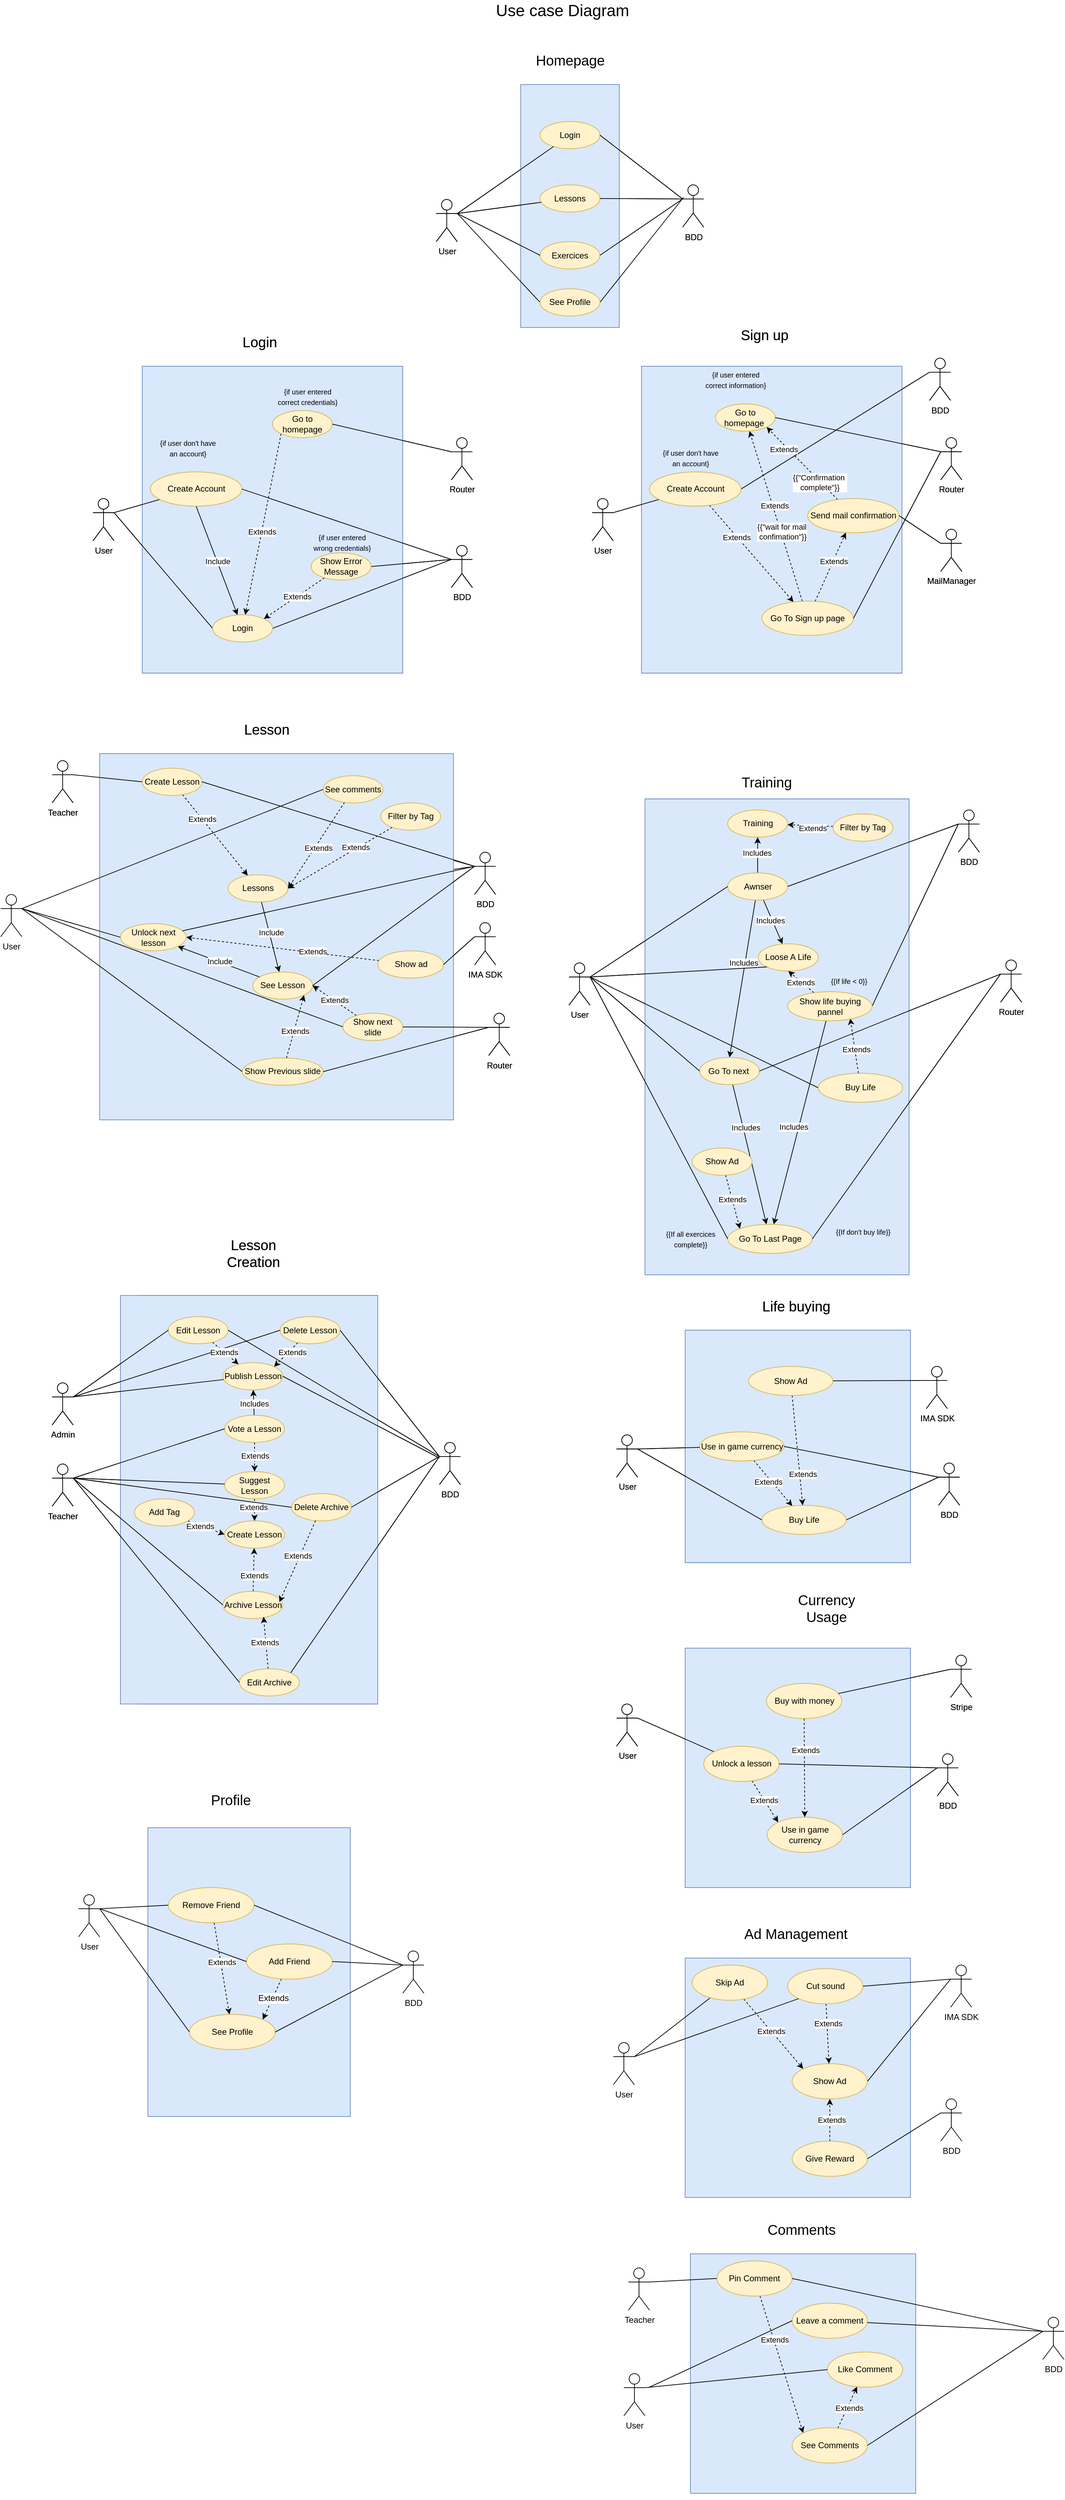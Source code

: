 <mxfile version="27.1.4">
  <diagram name="Page-1" id="NuWAM09Bmnfk2uYtSm03">
    <mxGraphModel dx="4753" dy="2590" grid="1" gridSize="10" guides="1" tooltips="1" connect="1" arrows="1" fold="1" page="1" pageScale="1" pageWidth="827" pageHeight="1169" math="0" shadow="0">
      <root>
        <mxCell id="0" />
        <mxCell id="1" parent="0" />
        <mxCell id="nZW0ntro5RyZMnnmfriX-116" value="" style="rounded=0;whiteSpace=wrap;html=1;fillColor=#dae8fc;strokeColor=#6c8ebf;" parent="1" vertex="1">
          <mxGeometry x="215.5" y="1849.32" width="340" height="580" as="geometry" />
        </mxCell>
        <mxCell id="nZW0ntro5RyZMnnmfriX-150" style="rounded=0;orthogonalLoop=1;jettySize=auto;html=1;entryX=0;entryY=0.5;entryDx=0;entryDy=0;exitX=1;exitY=0.333;exitDx=0;exitDy=0;exitPerimeter=0;endArrow=none;startFill=0;" parent="1" source="nZW0ntro5RyZMnnmfriX-144" target="nZW0ntro5RyZMnnmfriX-102" edge="1">
          <mxGeometry relative="1" as="geometry" />
        </mxCell>
        <mxCell id="nZW0ntro5RyZMnnmfriX-5" value="" style="rounded=0;whiteSpace=wrap;html=1;fillColor=#dae8fc;strokeColor=#6c8ebf;" parent="1" vertex="1">
          <mxGeometry x="758.5" y="130" width="140" height="345" as="geometry" />
        </mxCell>
        <mxCell id="nZW0ntro5RyZMnnmfriX-8" value="&lt;div&gt;BDD&lt;/div&gt;" style="shape=umlActor;verticalLabelPosition=bottom;verticalAlign=top;html=1;outlineConnect=0;" parent="1" vertex="1">
          <mxGeometry x="988.5" y="272.5" width="30" height="60" as="geometry" />
        </mxCell>
        <mxCell id="nZW0ntro5RyZMnnmfriX-9" value="Login" style="ellipse;whiteSpace=wrap;html=1;fillColor=#fff2cc;strokeColor=#d6b656;" parent="1" vertex="1">
          <mxGeometry x="786" y="182.5" width="85" height="38.64" as="geometry" />
        </mxCell>
        <mxCell id="nZW0ntro5RyZMnnmfriX-12" value="Lessons" style="ellipse;whiteSpace=wrap;html=1;fillColor=#fff2cc;strokeColor=#d6b656;" parent="1" vertex="1">
          <mxGeometry x="786" y="272.5" width="85" height="38.64" as="geometry" />
        </mxCell>
        <mxCell id="nZW0ntro5RyZMnnmfriX-13" value="Exercices" style="ellipse;whiteSpace=wrap;html=1;fillColor=#fff2cc;strokeColor=#d6b656;" parent="1" vertex="1">
          <mxGeometry x="786" y="353.18" width="85" height="38.64" as="geometry" />
        </mxCell>
        <mxCell id="nZW0ntro5RyZMnnmfriX-14" style="rounded=0;orthogonalLoop=1;jettySize=auto;html=1;endArrow=none;startFill=0;exitX=1;exitY=0.333;exitDx=0;exitDy=0;exitPerimeter=0;" parent="1" source="nZW0ntro5RyZMnnmfriX-1" target="nZW0ntro5RyZMnnmfriX-9" edge="1">
          <mxGeometry relative="1" as="geometry">
            <mxPoint x="668.5" y="242.5" as="sourcePoint" />
          </mxGeometry>
        </mxCell>
        <mxCell id="nZW0ntro5RyZMnnmfriX-15" style="rounded=0;orthogonalLoop=1;jettySize=auto;html=1;endArrow=none;startFill=0;exitX=1;exitY=0.333;exitDx=0;exitDy=0;exitPerimeter=0;" parent="1" source="nZW0ntro5RyZMnnmfriX-1" target="nZW0ntro5RyZMnnmfriX-12" edge="1">
          <mxGeometry relative="1" as="geometry">
            <mxPoint x="648.5" y="222.5" as="sourcePoint" />
          </mxGeometry>
        </mxCell>
        <mxCell id="nZW0ntro5RyZMnnmfriX-16" style="rounded=0;orthogonalLoop=1;jettySize=auto;html=1;entryX=0;entryY=0.5;entryDx=0;entryDy=0;endArrow=none;startFill=0;exitX=1;exitY=0.333;exitDx=0;exitDy=0;exitPerimeter=0;" parent="1" source="nZW0ntro5RyZMnnmfriX-1" target="nZW0ntro5RyZMnnmfriX-13" edge="1">
          <mxGeometry relative="1" as="geometry">
            <mxPoint x="668.5" y="242.5" as="sourcePoint" />
          </mxGeometry>
        </mxCell>
        <mxCell id="nZW0ntro5RyZMnnmfriX-1" value="&lt;div&gt;User&lt;/div&gt;" style="shape=umlActor;verticalLabelPosition=bottom;verticalAlign=top;html=1;outlineConnect=0;" parent="1" vertex="1">
          <mxGeometry x="638.5" y="293.18" width="30" height="60" as="geometry" />
        </mxCell>
        <mxCell id="nZW0ntro5RyZMnnmfriX-17" style="rounded=0;orthogonalLoop=1;jettySize=auto;html=1;endArrow=none;startFill=0;entryX=1;entryY=0.5;entryDx=0;entryDy=0;exitX=0;exitY=0.333;exitDx=0;exitDy=0;exitPerimeter=0;" parent="1" source="nZW0ntro5RyZMnnmfriX-8" target="nZW0ntro5RyZMnnmfriX-9" edge="1">
          <mxGeometry relative="1" as="geometry">
            <mxPoint x="998.5" y="282.5" as="sourcePoint" />
            <mxPoint x="821.5" y="282.5" as="targetPoint" />
          </mxGeometry>
        </mxCell>
        <mxCell id="nZW0ntro5RyZMnnmfriX-18" style="rounded=0;orthogonalLoop=1;jettySize=auto;html=1;endArrow=none;startFill=0;entryX=1;entryY=0.5;entryDx=0;entryDy=0;exitX=0;exitY=0.333;exitDx=0;exitDy=0;exitPerimeter=0;" parent="1" source="nZW0ntro5RyZMnnmfriX-8" target="nZW0ntro5RyZMnnmfriX-12" edge="1">
          <mxGeometry relative="1" as="geometry">
            <mxPoint x="998.5" y="282.5" as="sourcePoint" />
            <mxPoint x="823.5" y="352.5" as="targetPoint" />
          </mxGeometry>
        </mxCell>
        <mxCell id="nZW0ntro5RyZMnnmfriX-19" style="rounded=0;orthogonalLoop=1;jettySize=auto;html=1;entryX=1;entryY=0.5;entryDx=0;entryDy=0;endArrow=none;startFill=0;exitX=0;exitY=0.333;exitDx=0;exitDy=0;exitPerimeter=0;" parent="1" source="nZW0ntro5RyZMnnmfriX-8" target="nZW0ntro5RyZMnnmfriX-13" edge="1">
          <mxGeometry relative="1" as="geometry">
            <mxPoint x="698.5" y="313.5" as="sourcePoint" />
            <mxPoint x="816.5" y="443.5" as="targetPoint" />
          </mxGeometry>
        </mxCell>
        <mxCell id="nZW0ntro5RyZMnnmfriX-20" value="" style="rounded=0;whiteSpace=wrap;html=1;fillColor=#dae8fc;strokeColor=#6c8ebf;" parent="1" vertex="1">
          <mxGeometry x="221" y="530" width="370" height="435.68" as="geometry" />
        </mxCell>
        <mxCell id="nZW0ntro5RyZMnnmfriX-40" style="rounded=0;orthogonalLoop=1;jettySize=auto;html=1;entryX=1;entryY=0.5;entryDx=0;entryDy=0;endArrow=none;startFill=0;exitX=0;exitY=0.333;exitDx=0;exitDy=0;exitPerimeter=0;" parent="1" source="nZW0ntro5RyZMnnmfriX-21" target="nZW0ntro5RyZMnnmfriX-36" edge="1">
          <mxGeometry relative="1" as="geometry" />
        </mxCell>
        <mxCell id="nZW0ntro5RyZMnnmfriX-46" style="rounded=0;orthogonalLoop=1;jettySize=auto;html=1;entryX=1;entryY=0.5;entryDx=0;entryDy=0;endArrow=none;startFill=0;exitX=0;exitY=0.333;exitDx=0;exitDy=0;exitPerimeter=0;" parent="1" source="nZW0ntro5RyZMnnmfriX-21" target="nZW0ntro5RyZMnnmfriX-24" edge="1">
          <mxGeometry relative="1" as="geometry" />
        </mxCell>
        <mxCell id="nZW0ntro5RyZMnnmfriX-21" value="&lt;div&gt;BDD&lt;/div&gt;" style="shape=umlActor;verticalLabelPosition=bottom;verticalAlign=top;html=1;outlineConnect=0;" parent="1" vertex="1">
          <mxGeometry x="660" y="784.32" width="30" height="60" as="geometry" />
        </mxCell>
        <mxCell id="nZW0ntro5RyZMnnmfriX-49" style="rounded=0;orthogonalLoop=1;jettySize=auto;html=1;endArrow=none;startFill=0;exitX=1;exitY=0.333;exitDx=0;exitDy=0;exitPerimeter=0;" parent="1" source="nZW0ntro5RyZMnnmfriX-22" target="nZW0ntro5RyZMnnmfriX-28" edge="1">
          <mxGeometry relative="1" as="geometry" />
        </mxCell>
        <mxCell id="nZW0ntro5RyZMnnmfriX-53" style="rounded=0;orthogonalLoop=1;jettySize=auto;html=1;entryX=0;entryY=0.5;entryDx=0;entryDy=0;exitX=1;exitY=0.333;exitDx=0;exitDy=0;exitPerimeter=0;endArrow=none;startFill=0;" parent="1" source="nZW0ntro5RyZMnnmfriX-22" target="nZW0ntro5RyZMnnmfriX-24" edge="1">
          <mxGeometry relative="1" as="geometry" />
        </mxCell>
        <mxCell id="nZW0ntro5RyZMnnmfriX-22" value="&lt;div&gt;User&lt;/div&gt;" style="shape=umlActor;verticalLabelPosition=bottom;verticalAlign=top;html=1;outlineConnect=0;" parent="1" vertex="1">
          <mxGeometry x="151" y="717.84" width="30" height="60" as="geometry" />
        </mxCell>
        <mxCell id="nZW0ntro5RyZMnnmfriX-33" style="rounded=0;orthogonalLoop=1;jettySize=auto;html=1;exitX=0;exitY=1;exitDx=0;exitDy=0;dashed=1;" parent="1" source="nZW0ntro5RyZMnnmfriX-32" target="nZW0ntro5RyZMnnmfriX-24" edge="1">
          <mxGeometry relative="1" as="geometry" />
        </mxCell>
        <mxCell id="nZW0ntro5RyZMnnmfriX-34" value="Extends" style="edgeLabel;html=1;align=center;verticalAlign=middle;resizable=0;points=[];" parent="nZW0ntro5RyZMnnmfriX-33" vertex="1" connectable="0">
          <mxGeometry x="0.085" relative="1" as="geometry">
            <mxPoint as="offset" />
          </mxGeometry>
        </mxCell>
        <mxCell id="nZW0ntro5RyZMnnmfriX-24" value="Login" style="ellipse;whiteSpace=wrap;html=1;fillColor=#fff2cc;strokeColor=#d6b656;" parent="1" vertex="1">
          <mxGeometry x="321" y="882.84" width="85" height="38.64" as="geometry" />
        </mxCell>
        <mxCell id="YOUpktUxaB1BnOb7g7wJ-4" style="rounded=0;orthogonalLoop=1;jettySize=auto;html=1;exitX=0.5;exitY=1;exitDx=0;exitDy=0;" parent="1" source="nZW0ntro5RyZMnnmfriX-28" target="nZW0ntro5RyZMnnmfriX-24" edge="1">
          <mxGeometry relative="1" as="geometry" />
        </mxCell>
        <mxCell id="YOUpktUxaB1BnOb7g7wJ-5" value="Include" style="edgeLabel;html=1;align=center;verticalAlign=middle;resizable=0;points=[];" parent="YOUpktUxaB1BnOb7g7wJ-4" vertex="1" connectable="0">
          <mxGeometry x="0.016" relative="1" as="geometry">
            <mxPoint as="offset" />
          </mxGeometry>
        </mxCell>
        <mxCell id="nZW0ntro5RyZMnnmfriX-28" value="Create Account" style="ellipse;whiteSpace=wrap;html=1;fillColor=#fff2cc;strokeColor=#d6b656;" parent="1" vertex="1">
          <mxGeometry x="232.5" y="680" width="130" height="48.64" as="geometry" />
        </mxCell>
        <mxCell id="nZW0ntro5RyZMnnmfriX-31" value="&lt;font style=&quot;font-size: 10px;&quot;&gt;{if user don&#39;t have an account}&lt;/font&gt;" style="text;html=1;align=center;verticalAlign=middle;whiteSpace=wrap;rounded=0;" parent="1" vertex="1">
          <mxGeometry x="241" y="631.48" width="90" height="30" as="geometry" />
        </mxCell>
        <mxCell id="nZW0ntro5RyZMnnmfriX-32" value="Go to homepage" style="ellipse;whiteSpace=wrap;html=1;fillColor=#fff2cc;strokeColor=#d6b656;" parent="1" vertex="1">
          <mxGeometry x="406" y="592.84" width="85" height="38.64" as="geometry" />
        </mxCell>
        <mxCell id="nZW0ntro5RyZMnnmfriX-35" value="&lt;font style=&quot;font-size: 10px;&quot;&gt;{if user entered correct credentials}&lt;/font&gt;" style="text;html=1;align=center;verticalAlign=middle;whiteSpace=wrap;rounded=0;" parent="1" vertex="1">
          <mxGeometry x="411" y="557.84" width="90" height="30" as="geometry" />
        </mxCell>
        <mxCell id="nZW0ntro5RyZMnnmfriX-38" style="rounded=0;orthogonalLoop=1;jettySize=auto;html=1;entryX=1;entryY=0;entryDx=0;entryDy=0;dashed=1;" parent="1" source="nZW0ntro5RyZMnnmfriX-36" target="nZW0ntro5RyZMnnmfriX-24" edge="1">
          <mxGeometry relative="1" as="geometry" />
        </mxCell>
        <mxCell id="nZW0ntro5RyZMnnmfriX-39" value="Extends" style="edgeLabel;html=1;align=center;verticalAlign=middle;resizable=0;points=[];" parent="nZW0ntro5RyZMnnmfriX-38" vertex="1" connectable="0">
          <mxGeometry x="-0.087" relative="1" as="geometry">
            <mxPoint as="offset" />
          </mxGeometry>
        </mxCell>
        <mxCell id="nZW0ntro5RyZMnnmfriX-36" value="Show Error Message" style="ellipse;whiteSpace=wrap;html=1;fillColor=#fff2cc;strokeColor=#d6b656;" parent="1" vertex="1">
          <mxGeometry x="461" y="795.0" width="85" height="38.64" as="geometry" />
        </mxCell>
        <mxCell id="nZW0ntro5RyZMnnmfriX-37" value="&lt;font style=&quot;font-size: 10px;&quot;&gt;{if user entered wrong credentials}&lt;/font&gt;" style="text;html=1;align=center;verticalAlign=middle;whiteSpace=wrap;rounded=0;" parent="1" vertex="1">
          <mxGeometry x="460" y="765" width="90" height="30" as="geometry" />
        </mxCell>
        <mxCell id="nZW0ntro5RyZMnnmfriX-47" style="rounded=0;orthogonalLoop=1;jettySize=auto;html=1;entryX=1;entryY=0.5;entryDx=0;entryDy=0;endArrow=none;startFill=0;exitX=0;exitY=0.333;exitDx=0;exitDy=0;exitPerimeter=0;" parent="1" source="nZW0ntro5RyZMnnmfriX-21" target="nZW0ntro5RyZMnnmfriX-28" edge="1">
          <mxGeometry relative="1" as="geometry">
            <mxPoint x="815" y="812.84" as="sourcePoint" />
            <mxPoint x="591" y="928.84" as="targetPoint" />
          </mxGeometry>
        </mxCell>
        <mxCell id="nZW0ntro5RyZMnnmfriX-45" style="rounded=0;orthogonalLoop=1;jettySize=auto;html=1;entryX=1;entryY=0.5;entryDx=0;entryDy=0;endArrow=none;startFill=0;exitX=0;exitY=0.333;exitDx=0;exitDy=0;exitPerimeter=0;" parent="1" source="nZW0ntro5RyZMnnmfriX-42" target="nZW0ntro5RyZMnnmfriX-32" edge="1">
          <mxGeometry relative="1" as="geometry">
            <Array as="points" />
          </mxGeometry>
        </mxCell>
        <mxCell id="nZW0ntro5RyZMnnmfriX-42" value="Router" style="shape=umlActor;verticalLabelPosition=bottom;verticalAlign=top;html=1;outlineConnect=0;" parent="1" vertex="1">
          <mxGeometry x="660" y="631.48" width="30" height="60" as="geometry" />
        </mxCell>
        <mxCell id="nZW0ntro5RyZMnnmfriX-56" value="&lt;div&gt;BDD&lt;/div&gt;" style="shape=umlActor;verticalLabelPosition=bottom;verticalAlign=top;html=1;outlineConnect=0;" parent="1" vertex="1">
          <mxGeometry x="693" y="1220.0" width="30" height="60" as="geometry" />
        </mxCell>
        <mxCell id="nZW0ntro5RyZMnnmfriX-57" value="" style="rounded=0;whiteSpace=wrap;html=1;fillColor=#dae8fc;strokeColor=#6c8ebf;" parent="1" vertex="1">
          <mxGeometry x="160.5" y="1080" width="502.5" height="520" as="geometry" />
        </mxCell>
        <mxCell id="nZW0ntro5RyZMnnmfriX-79" style="rounded=0;orthogonalLoop=1;jettySize=auto;html=1;endArrow=classic;startFill=0;endFill=1;" parent="1" source="nZW0ntro5RyZMnnmfriX-58" target="nZW0ntro5RyZMnnmfriX-60" edge="1">
          <mxGeometry relative="1" as="geometry" />
        </mxCell>
        <mxCell id="nZW0ntro5RyZMnnmfriX-80" value="Include" style="edgeLabel;html=1;align=center;verticalAlign=middle;resizable=0;points=[];" parent="nZW0ntro5RyZMnnmfriX-79" vertex="1" connectable="0">
          <mxGeometry x="-0.12" y="2" relative="1" as="geometry">
            <mxPoint as="offset" />
          </mxGeometry>
        </mxCell>
        <mxCell id="nZW0ntro5RyZMnnmfriX-58" value="Lessons" style="ellipse;whiteSpace=wrap;html=1;fillColor=#fff2cc;strokeColor=#d6b656;" parent="1" vertex="1">
          <mxGeometry x="345.5" y="1204.32" width="85" height="38.64" as="geometry" />
        </mxCell>
        <mxCell id="nZW0ntro5RyZMnnmfriX-91" style="rounded=0;orthogonalLoop=1;jettySize=auto;html=1;dashed=1;" parent="1" source="nZW0ntro5RyZMnnmfriX-59" target="nZW0ntro5RyZMnnmfriX-58" edge="1">
          <mxGeometry relative="1" as="geometry" />
        </mxCell>
        <mxCell id="nZW0ntro5RyZMnnmfriX-92" value="Extends" style="edgeLabel;html=1;align=center;verticalAlign=middle;resizable=0;points=[];" parent="nZW0ntro5RyZMnnmfriX-91" vertex="1" connectable="0">
          <mxGeometry x="-0.395" relative="1" as="geometry">
            <mxPoint as="offset" />
          </mxGeometry>
        </mxCell>
        <mxCell id="nZW0ntro5RyZMnnmfriX-59" value="Create Lesson" style="ellipse;whiteSpace=wrap;html=1;fillColor=#fff2cc;strokeColor=#d6b656;" parent="1" vertex="1">
          <mxGeometry x="253" y="1120.0" width="85" height="38.64" as="geometry" />
        </mxCell>
        <mxCell id="YOUpktUxaB1BnOb7g7wJ-54" style="rounded=0;orthogonalLoop=1;jettySize=auto;html=1;dashed=1;entryX=1;entryY=0.5;entryDx=0;entryDy=0;" parent="1" source="YOUpktUxaB1BnOb7g7wJ-53" target="nZW0ntro5RyZMnnmfriX-64" edge="1">
          <mxGeometry relative="1" as="geometry" />
        </mxCell>
        <mxCell id="YOUpktUxaB1BnOb7g7wJ-55" value="Extends" style="edgeLabel;html=1;align=center;verticalAlign=middle;resizable=0;points=[];" parent="YOUpktUxaB1BnOb7g7wJ-54" vertex="1" connectable="0">
          <mxGeometry x="-0.323" y="3" relative="1" as="geometry">
            <mxPoint x="-1" y="-5" as="offset" />
          </mxGeometry>
        </mxCell>
        <mxCell id="nZW0ntro5RyZMnnmfriX-60" value="See Lesson" style="ellipse;whiteSpace=wrap;html=1;fillColor=#fff2cc;strokeColor=#d6b656;" parent="1" vertex="1">
          <mxGeometry x="378" y="1390" width="85" height="38.64" as="geometry" />
        </mxCell>
        <mxCell id="nZW0ntro5RyZMnnmfriX-84" style="rounded=0;orthogonalLoop=1;jettySize=auto;html=1;dashed=1;entryX=1;entryY=0.5;entryDx=0;entryDy=0;" parent="1" source="nZW0ntro5RyZMnnmfriX-61" target="nZW0ntro5RyZMnnmfriX-60" edge="1">
          <mxGeometry relative="1" as="geometry" />
        </mxCell>
        <mxCell id="nZW0ntro5RyZMnnmfriX-86" value="Extends" style="edgeLabel;html=1;align=center;verticalAlign=middle;resizable=0;points=[];" parent="nZW0ntro5RyZMnnmfriX-84" vertex="1" connectable="0">
          <mxGeometry x="0.025" relative="1" as="geometry">
            <mxPoint as="offset" />
          </mxGeometry>
        </mxCell>
        <mxCell id="nZW0ntro5RyZMnnmfriX-61" value="Show next slide" style="ellipse;whiteSpace=wrap;html=1;fillColor=#fff2cc;strokeColor=#d6b656;" parent="1" vertex="1">
          <mxGeometry x="523" y="1420.68" width="85" height="38.64" as="geometry" />
        </mxCell>
        <mxCell id="nZW0ntro5RyZMnnmfriX-62" value="Show Previous slide" style="ellipse;whiteSpace=wrap;html=1;fillColor=#fff2cc;strokeColor=#d6b656;" parent="1" vertex="1">
          <mxGeometry x="363" y="1512.16" width="115" height="38.64" as="geometry" />
        </mxCell>
        <mxCell id="nZW0ntro5RyZMnnmfriX-82" style="rounded=0;orthogonalLoop=1;jettySize=auto;html=1;" parent="1" source="nZW0ntro5RyZMnnmfriX-60" target="nZW0ntro5RyZMnnmfriX-64" edge="1">
          <mxGeometry relative="1" as="geometry" />
        </mxCell>
        <mxCell id="nZW0ntro5RyZMnnmfriX-83" value="Include" style="edgeLabel;html=1;align=center;verticalAlign=middle;resizable=0;points=[];" parent="nZW0ntro5RyZMnnmfriX-82" vertex="1" connectable="0">
          <mxGeometry x="-0.006" y="-1" relative="1" as="geometry">
            <mxPoint as="offset" />
          </mxGeometry>
        </mxCell>
        <mxCell id="nZW0ntro5RyZMnnmfriX-64" value="Unlock next lesson" style="ellipse;whiteSpace=wrap;html=1;fillColor=#fff2cc;strokeColor=#d6b656;" parent="1" vertex="1">
          <mxGeometry x="173" y="1290.68" width="93.5" height="38.64" as="geometry" />
        </mxCell>
        <mxCell id="nZW0ntro5RyZMnnmfriX-85" style="rounded=0;orthogonalLoop=1;jettySize=auto;html=1;entryX=1;entryY=1;entryDx=0;entryDy=0;dashed=1;" parent="1" source="nZW0ntro5RyZMnnmfriX-62" target="nZW0ntro5RyZMnnmfriX-60" edge="1">
          <mxGeometry relative="1" as="geometry" />
        </mxCell>
        <mxCell id="nZW0ntro5RyZMnnmfriX-90" value="Extends" style="edgeLabel;html=1;align=center;verticalAlign=middle;resizable=0;points=[];" parent="nZW0ntro5RyZMnnmfriX-85" vertex="1" connectable="0">
          <mxGeometry x="-0.127" y="-1" relative="1" as="geometry">
            <mxPoint as="offset" />
          </mxGeometry>
        </mxCell>
        <mxCell id="nZW0ntro5RyZMnnmfriX-94" value="Create Lesson" style="ellipse;whiteSpace=wrap;html=1;fillColor=#fff2cc;strokeColor=#d6b656;" parent="1" vertex="1">
          <mxGeometry x="338" y="2169.32" width="85" height="38.64" as="geometry" />
        </mxCell>
        <mxCell id="nZW0ntro5RyZMnnmfriX-117" style="rounded=0;orthogonalLoop=1;jettySize=auto;html=1;dashed=1;" parent="1" source="nZW0ntro5RyZMnnmfriX-95" target="nZW0ntro5RyZMnnmfriX-94" edge="1">
          <mxGeometry relative="1" as="geometry" />
        </mxCell>
        <mxCell id="nZW0ntro5RyZMnnmfriX-135" value="Extends" style="edgeLabel;html=1;align=center;verticalAlign=middle;resizable=0;points=[];" parent="nZW0ntro5RyZMnnmfriX-117" vertex="1" connectable="0">
          <mxGeometry x="-0.249" y="-1" relative="1" as="geometry">
            <mxPoint as="offset" />
          </mxGeometry>
        </mxCell>
        <mxCell id="nZW0ntro5RyZMnnmfriX-95" value="Archive Lesson" style="ellipse;whiteSpace=wrap;html=1;fillColor=#fff2cc;strokeColor=#d6b656;" parent="1" vertex="1">
          <mxGeometry x="335.5" y="2269.32" width="85" height="38.64" as="geometry" />
        </mxCell>
        <mxCell id="nZW0ntro5RyZMnnmfriX-118" style="rounded=0;orthogonalLoop=1;jettySize=auto;html=1;dashed=1;" parent="1" source="nZW0ntro5RyZMnnmfriX-96" target="nZW0ntro5RyZMnnmfriX-94" edge="1">
          <mxGeometry relative="1" as="geometry" />
        </mxCell>
        <mxCell id="nZW0ntro5RyZMnnmfriX-134" value="Extends" style="edgeLabel;html=1;align=center;verticalAlign=middle;resizable=0;points=[];" parent="nZW0ntro5RyZMnnmfriX-118" vertex="1" connectable="0">
          <mxGeometry x="-0.254" y="-2" relative="1" as="geometry">
            <mxPoint as="offset" />
          </mxGeometry>
        </mxCell>
        <mxCell id="nZW0ntro5RyZMnnmfriX-129" style="edgeStyle=orthogonalEdgeStyle;rounded=0;orthogonalLoop=1;jettySize=auto;html=1;dashed=1;" parent="1" source="nZW0ntro5RyZMnnmfriX-98" target="nZW0ntro5RyZMnnmfriX-96" edge="1">
          <mxGeometry relative="1" as="geometry" />
        </mxCell>
        <mxCell id="nZW0ntro5RyZMnnmfriX-133" value="Extends" style="edgeLabel;html=1;align=center;verticalAlign=middle;resizable=0;points=[];" parent="nZW0ntro5RyZMnnmfriX-129" vertex="1" connectable="0">
          <mxGeometry x="-0.112" relative="1" as="geometry">
            <mxPoint as="offset" />
          </mxGeometry>
        </mxCell>
        <mxCell id="nZW0ntro5RyZMnnmfriX-96" value="Suggest Lesson" style="ellipse;whiteSpace=wrap;html=1;fillColor=#fff2cc;strokeColor=#d6b656;" parent="1" vertex="1">
          <mxGeometry x="338" y="2099.32" width="85" height="38.64" as="geometry" />
        </mxCell>
        <mxCell id="nZW0ntro5RyZMnnmfriX-97" value="Publish Lesson" style="ellipse;whiteSpace=wrap;html=1;fillColor=#fff2cc;strokeColor=#d6b656;" parent="1" vertex="1">
          <mxGeometry x="335.5" y="1944.68" width="85" height="38.64" as="geometry" />
        </mxCell>
        <mxCell id="nZW0ntro5RyZMnnmfriX-121" style="rounded=0;orthogonalLoop=1;jettySize=auto;html=1;" parent="1" source="nZW0ntro5RyZMnnmfriX-98" target="nZW0ntro5RyZMnnmfriX-97" edge="1">
          <mxGeometry relative="1" as="geometry" />
        </mxCell>
        <mxCell id="nZW0ntro5RyZMnnmfriX-138" value="Includes" style="edgeLabel;html=1;align=center;verticalAlign=middle;resizable=0;points=[];" parent="nZW0ntro5RyZMnnmfriX-121" vertex="1" connectable="0">
          <mxGeometry x="-0.049" relative="1" as="geometry">
            <mxPoint as="offset" />
          </mxGeometry>
        </mxCell>
        <mxCell id="nZW0ntro5RyZMnnmfriX-98" value="Vote a Lesson" style="ellipse;whiteSpace=wrap;html=1;fillColor=#fff2cc;strokeColor=#d6b656;" parent="1" vertex="1">
          <mxGeometry x="338" y="2019.32" width="85" height="38.64" as="geometry" />
        </mxCell>
        <mxCell id="nZW0ntro5RyZMnnmfriX-124" style="rounded=0;orthogonalLoop=1;jettySize=auto;html=1;entryX=0.68;entryY=0.936;entryDx=0;entryDy=0;dashed=1;entryPerimeter=0;" parent="1" source="nZW0ntro5RyZMnnmfriX-99" target="nZW0ntro5RyZMnnmfriX-95" edge="1">
          <mxGeometry relative="1" as="geometry" />
        </mxCell>
        <mxCell id="nZW0ntro5RyZMnnmfriX-136" value="Extends" style="edgeLabel;html=1;align=center;verticalAlign=middle;resizable=0;points=[];" parent="nZW0ntro5RyZMnnmfriX-124" vertex="1" connectable="0">
          <mxGeometry x="0.014" y="3" relative="1" as="geometry">
            <mxPoint x="1" as="offset" />
          </mxGeometry>
        </mxCell>
        <mxCell id="nZW0ntro5RyZMnnmfriX-99" value="Edit Archive" style="ellipse;whiteSpace=wrap;html=1;fillColor=#fff2cc;strokeColor=#d6b656;" parent="1" vertex="1">
          <mxGeometry x="359" y="2379.32" width="85" height="38.64" as="geometry" />
        </mxCell>
        <mxCell id="nZW0ntro5RyZMnnmfriX-100" value="Delete Archive" style="ellipse;whiteSpace=wrap;html=1;fillColor=#fff2cc;strokeColor=#d6b656;" parent="1" vertex="1">
          <mxGeometry x="433" y="2130.68" width="85" height="38.64" as="geometry" />
        </mxCell>
        <mxCell id="nZW0ntro5RyZMnnmfriX-123" style="rounded=0;orthogonalLoop=1;jettySize=auto;html=1;dashed=1;" parent="1" source="nZW0ntro5RyZMnnmfriX-101" target="nZW0ntro5RyZMnnmfriX-97" edge="1">
          <mxGeometry relative="1" as="geometry" />
        </mxCell>
        <mxCell id="nZW0ntro5RyZMnnmfriX-131" value="Extends" style="edgeLabel;html=1;align=center;verticalAlign=middle;resizable=0;points=[];" parent="nZW0ntro5RyZMnnmfriX-123" vertex="1" connectable="0">
          <mxGeometry x="-0.122" relative="1" as="geometry">
            <mxPoint as="offset" />
          </mxGeometry>
        </mxCell>
        <mxCell id="nZW0ntro5RyZMnnmfriX-101" value="Edit Lesson" style="ellipse;whiteSpace=wrap;html=1;fillColor=#fff2cc;strokeColor=#d6b656;" parent="1" vertex="1">
          <mxGeometry x="258" y="1879.32" width="85" height="38.64" as="geometry" />
        </mxCell>
        <mxCell id="nZW0ntro5RyZMnnmfriX-122" style="rounded=0;orthogonalLoop=1;jettySize=auto;html=1;entryX=1;entryY=0;entryDx=0;entryDy=0;dashed=1;" parent="1" source="nZW0ntro5RyZMnnmfriX-102" target="nZW0ntro5RyZMnnmfriX-97" edge="1">
          <mxGeometry relative="1" as="geometry" />
        </mxCell>
        <mxCell id="nZW0ntro5RyZMnnmfriX-132" value="Extends" style="edgeLabel;html=1;align=center;verticalAlign=middle;resizable=0;points=[];" parent="nZW0ntro5RyZMnnmfriX-122" vertex="1" connectable="0">
          <mxGeometry x="-0.348" y="4" relative="1" as="geometry">
            <mxPoint as="offset" />
          </mxGeometry>
        </mxCell>
        <mxCell id="nZW0ntro5RyZMnnmfriX-102" value="Delete Lesson" style="ellipse;whiteSpace=wrap;html=1;fillColor=#fff2cc;strokeColor=#d6b656;" parent="1" vertex="1">
          <mxGeometry x="417" y="1879.32" width="85" height="38.64" as="geometry" />
        </mxCell>
        <mxCell id="nZW0ntro5RyZMnnmfriX-104" value="&lt;div&gt;Teacher&lt;/div&gt;" style="shape=umlActor;verticalLabelPosition=bottom;verticalAlign=top;html=1;outlineConnect=0;" parent="1" vertex="1">
          <mxGeometry x="93" y="1090" width="30" height="60" as="geometry" />
        </mxCell>
        <mxCell id="nZW0ntro5RyZMnnmfriX-106" style="rounded=0;orthogonalLoop=1;jettySize=auto;html=1;entryX=1;entryY=0.5;entryDx=0;entryDy=0;exitX=0;exitY=0.333;exitDx=0;exitDy=0;exitPerimeter=0;endArrow=none;startFill=0;" parent="1" source="nZW0ntro5RyZMnnmfriX-56" target="nZW0ntro5RyZMnnmfriX-60" edge="1">
          <mxGeometry relative="1" as="geometry" />
        </mxCell>
        <mxCell id="nZW0ntro5RyZMnnmfriX-112" style="rounded=0;orthogonalLoop=1;jettySize=auto;html=1;entryX=1;entryY=0.5;entryDx=0;entryDy=0;endArrow=none;startFill=0;exitX=0;exitY=0.333;exitDx=0;exitDy=0;exitPerimeter=0;" parent="1" source="nZW0ntro5RyZMnnmfriX-56" target="nZW0ntro5RyZMnnmfriX-59" edge="1">
          <mxGeometry relative="1" as="geometry">
            <mxPoint x="733" y="1410" as="sourcePoint" />
          </mxGeometry>
        </mxCell>
        <mxCell id="nZW0ntro5RyZMnnmfriX-114" style="rounded=0;orthogonalLoop=1;jettySize=auto;html=1;exitX=0;exitY=0.333;exitDx=0;exitDy=0;exitPerimeter=0;endArrow=none;startFill=0;" parent="1" source="nZW0ntro5RyZMnnmfriX-56" target="nZW0ntro5RyZMnnmfriX-64" edge="1">
          <mxGeometry relative="1" as="geometry" />
        </mxCell>
        <mxCell id="nZW0ntro5RyZMnnmfriX-125" style="rounded=0;orthogonalLoop=1;jettySize=auto;html=1;dashed=1;entryX=0.945;entryY=0.397;entryDx=0;entryDy=0;entryPerimeter=0;" parent="1" source="nZW0ntro5RyZMnnmfriX-100" target="nZW0ntro5RyZMnnmfriX-95" edge="1">
          <mxGeometry relative="1" as="geometry">
            <mxPoint x="413" y="2299.32" as="targetPoint" />
          </mxGeometry>
        </mxCell>
        <mxCell id="nZW0ntro5RyZMnnmfriX-137" value="Extends" style="edgeLabel;html=1;align=center;verticalAlign=middle;resizable=0;points=[];" parent="nZW0ntro5RyZMnnmfriX-125" vertex="1" connectable="0">
          <mxGeometry x="-0.118" y="-3" relative="1" as="geometry">
            <mxPoint as="offset" />
          </mxGeometry>
        </mxCell>
        <mxCell id="nZW0ntro5RyZMnnmfriX-152" style="rounded=0;orthogonalLoop=1;jettySize=auto;html=1;entryX=0;entryY=0.5;entryDx=0;entryDy=0;exitX=1;exitY=0.333;exitDx=0;exitDy=0;exitPerimeter=0;endArrow=none;startFill=0;" parent="1" source="nZW0ntro5RyZMnnmfriX-139" target="nZW0ntro5RyZMnnmfriX-98" edge="1">
          <mxGeometry relative="1" as="geometry" />
        </mxCell>
        <mxCell id="nZW0ntro5RyZMnnmfriX-153" style="rounded=0;orthogonalLoop=1;jettySize=auto;html=1;exitX=1;exitY=0.333;exitDx=0;exitDy=0;exitPerimeter=0;endArrow=none;startFill=0;" parent="1" source="nZW0ntro5RyZMnnmfriX-139" target="nZW0ntro5RyZMnnmfriX-96" edge="1">
          <mxGeometry relative="1" as="geometry" />
        </mxCell>
        <mxCell id="nZW0ntro5RyZMnnmfriX-155" style="rounded=0;orthogonalLoop=1;jettySize=auto;html=1;entryX=0;entryY=0.5;entryDx=0;entryDy=0;exitX=1;exitY=0.333;exitDx=0;exitDy=0;exitPerimeter=0;endArrow=none;startFill=0;" parent="1" source="nZW0ntro5RyZMnnmfriX-139" target="nZW0ntro5RyZMnnmfriX-95" edge="1">
          <mxGeometry relative="1" as="geometry" />
        </mxCell>
        <mxCell id="nZW0ntro5RyZMnnmfriX-156" style="rounded=0;orthogonalLoop=1;jettySize=auto;html=1;entryX=0;entryY=0.5;entryDx=0;entryDy=0;exitX=1;exitY=0.333;exitDx=0;exitDy=0;exitPerimeter=0;endArrow=none;startFill=0;" parent="1" source="nZW0ntro5RyZMnnmfriX-139" target="nZW0ntro5RyZMnnmfriX-99" edge="1">
          <mxGeometry relative="1" as="geometry" />
        </mxCell>
        <mxCell id="nZW0ntro5RyZMnnmfriX-157" style="rounded=0;orthogonalLoop=1;jettySize=auto;html=1;entryX=0;entryY=0.5;entryDx=0;entryDy=0;exitX=1;exitY=0.333;exitDx=0;exitDy=0;exitPerimeter=0;endArrow=none;startFill=0;" parent="1" source="nZW0ntro5RyZMnnmfriX-139" target="nZW0ntro5RyZMnnmfriX-100" edge="1">
          <mxGeometry relative="1" as="geometry">
            <mxPoint x="453" y="2439.32" as="targetPoint" />
          </mxGeometry>
        </mxCell>
        <mxCell id="nZW0ntro5RyZMnnmfriX-139" value="&lt;div&gt;Teacher&lt;/div&gt;" style="shape=umlActor;verticalLabelPosition=bottom;verticalAlign=top;html=1;outlineConnect=0;" parent="1" vertex="1">
          <mxGeometry x="93" y="2088.64" width="30" height="60" as="geometry" />
        </mxCell>
        <mxCell id="nZW0ntro5RyZMnnmfriX-159" style="rounded=0;orthogonalLoop=1;jettySize=auto;html=1;entryX=1;entryY=0.5;entryDx=0;entryDy=0;exitX=0;exitY=0.333;exitDx=0;exitDy=0;exitPerimeter=0;endArrow=none;startFill=0;" parent="1" source="nZW0ntro5RyZMnnmfriX-140" target="nZW0ntro5RyZMnnmfriX-102" edge="1">
          <mxGeometry relative="1" as="geometry" />
        </mxCell>
        <mxCell id="nZW0ntro5RyZMnnmfriX-161" style="rounded=0;orthogonalLoop=1;jettySize=auto;html=1;entryX=1;entryY=0;entryDx=0;entryDy=0;exitX=0;exitY=0.333;exitDx=0;exitDy=0;exitPerimeter=0;endArrow=none;startFill=0;" parent="1" source="nZW0ntro5RyZMnnmfriX-140" target="nZW0ntro5RyZMnnmfriX-99" edge="1">
          <mxGeometry relative="1" as="geometry" />
        </mxCell>
        <mxCell id="nZW0ntro5RyZMnnmfriX-160" style="rounded=0;orthogonalLoop=1;jettySize=auto;html=1;entryX=1;entryY=0.5;entryDx=0;entryDy=0;exitX=0;exitY=0.333;exitDx=0;exitDy=0;exitPerimeter=0;endArrow=none;startFill=0;" parent="1" source="nZW0ntro5RyZMnnmfriX-140" target="nZW0ntro5RyZMnnmfriX-100" edge="1">
          <mxGeometry relative="1" as="geometry" />
        </mxCell>
        <mxCell id="nZW0ntro5RyZMnnmfriX-162" style="rounded=0;orthogonalLoop=1;jettySize=auto;html=1;entryX=1;entryY=0.5;entryDx=0;entryDy=0;exitX=0;exitY=0.333;exitDx=0;exitDy=0;exitPerimeter=0;endArrow=none;startFill=0;" parent="1" source="nZW0ntro5RyZMnnmfriX-140" target="nZW0ntro5RyZMnnmfriX-101" edge="1">
          <mxGeometry relative="1" as="geometry" />
        </mxCell>
        <mxCell id="nZW0ntro5RyZMnnmfriX-163" style="rounded=0;orthogonalLoop=1;jettySize=auto;html=1;entryX=1;entryY=0.5;entryDx=0;entryDy=0;endArrow=none;startFill=0;" parent="1" source="nZW0ntro5RyZMnnmfriX-140" target="nZW0ntro5RyZMnnmfriX-97" edge="1">
          <mxGeometry relative="1" as="geometry" />
        </mxCell>
        <mxCell id="nZW0ntro5RyZMnnmfriX-140" value="&lt;div&gt;BDD&lt;/div&gt;" style="shape=umlActor;verticalLabelPosition=bottom;verticalAlign=top;html=1;outlineConnect=0;" parent="1" vertex="1">
          <mxGeometry x="643" y="2057.96" width="30" height="60" as="geometry" />
        </mxCell>
        <mxCell id="nZW0ntro5RyZMnnmfriX-148" style="rounded=0;orthogonalLoop=1;jettySize=auto;html=1;exitX=1;exitY=0.333;exitDx=0;exitDy=0;exitPerimeter=0;endArrow=none;startFill=0;" parent="1" source="nZW0ntro5RyZMnnmfriX-144" target="nZW0ntro5RyZMnnmfriX-97" edge="1">
          <mxGeometry relative="1" as="geometry" />
        </mxCell>
        <mxCell id="nZW0ntro5RyZMnnmfriX-149" style="rounded=0;orthogonalLoop=1;jettySize=auto;html=1;entryX=0;entryY=0.5;entryDx=0;entryDy=0;exitX=1;exitY=0.333;exitDx=0;exitDy=0;exitPerimeter=0;endArrow=none;startFill=0;" parent="1" source="nZW0ntro5RyZMnnmfriX-144" target="nZW0ntro5RyZMnnmfriX-101" edge="1">
          <mxGeometry relative="1" as="geometry" />
        </mxCell>
        <mxCell id="nZW0ntro5RyZMnnmfriX-144" value="&lt;div&gt;Admin&lt;/div&gt;" style="shape=umlActor;verticalLabelPosition=bottom;verticalAlign=top;html=1;outlineConnect=0;" parent="1" vertex="1">
          <mxGeometry x="93" y="1973.32" width="30" height="60" as="geometry" />
        </mxCell>
        <mxCell id="nZW0ntro5RyZMnnmfriX-165" value="" style="rounded=0;whiteSpace=wrap;html=1;fillColor=#dae8fc;strokeColor=#6c8ebf;" parent="1" vertex="1">
          <mxGeometry x="935" y="1144.32" width="375" height="675.68" as="geometry" />
        </mxCell>
        <mxCell id="nZW0ntro5RyZMnnmfriX-166" value="Training" style="ellipse;whiteSpace=wrap;html=1;fillColor=#fff2cc;strokeColor=#d6b656;" parent="1" vertex="1">
          <mxGeometry x="1052.5" y="1160" width="85" height="38.64" as="geometry" />
        </mxCell>
        <mxCell id="nZW0ntro5RyZMnnmfriX-172" style="rounded=0;orthogonalLoop=1;jettySize=auto;html=1;entryX=0.5;entryY=0;entryDx=0;entryDy=0;" parent="1" source="nZW0ntro5RyZMnnmfriX-167" target="nZW0ntro5RyZMnnmfriX-168" edge="1">
          <mxGeometry relative="1" as="geometry" />
        </mxCell>
        <mxCell id="nZW0ntro5RyZMnnmfriX-189" value="Includes" style="edgeLabel;html=1;align=center;verticalAlign=middle;resizable=0;points=[];" parent="nZW0ntro5RyZMnnmfriX-172" vertex="1" connectable="0">
          <mxGeometry x="-0.207" y="-2" relative="1" as="geometry">
            <mxPoint as="offset" />
          </mxGeometry>
        </mxCell>
        <mxCell id="nZW0ntro5RyZMnnmfriX-173" style="rounded=0;orthogonalLoop=1;jettySize=auto;html=1;" parent="1" source="nZW0ntro5RyZMnnmfriX-167" target="nZW0ntro5RyZMnnmfriX-169" edge="1">
          <mxGeometry relative="1" as="geometry" />
        </mxCell>
        <mxCell id="nZW0ntro5RyZMnnmfriX-188" value="Includes" style="edgeLabel;html=1;align=center;verticalAlign=middle;resizable=0;points=[];" parent="nZW0ntro5RyZMnnmfriX-173" vertex="1" connectable="0">
          <mxGeometry x="-0.088" y="-3" relative="1" as="geometry">
            <mxPoint as="offset" />
          </mxGeometry>
        </mxCell>
        <mxCell id="nZW0ntro5RyZMnnmfriX-176" style="edgeStyle=orthogonalEdgeStyle;rounded=0;orthogonalLoop=1;jettySize=auto;html=1;" parent="1" source="nZW0ntro5RyZMnnmfriX-167" target="nZW0ntro5RyZMnnmfriX-166" edge="1">
          <mxGeometry relative="1" as="geometry" />
        </mxCell>
        <mxCell id="nZW0ntro5RyZMnnmfriX-190" value="Includes" style="edgeLabel;html=1;align=center;verticalAlign=middle;resizable=0;points=[];" parent="nZW0ntro5RyZMnnmfriX-176" vertex="1" connectable="0">
          <mxGeometry x="0.146" y="1" relative="1" as="geometry">
            <mxPoint as="offset" />
          </mxGeometry>
        </mxCell>
        <mxCell id="nZW0ntro5RyZMnnmfriX-167" value="Awnser" style="ellipse;whiteSpace=wrap;html=1;fillColor=#fff2cc;strokeColor=#d6b656;" parent="1" vertex="1">
          <mxGeometry x="1052.5" y="1249.32" width="85" height="38.64" as="geometry" />
        </mxCell>
        <mxCell id="nZW0ntro5RyZMnnmfriX-182" style="rounded=0;orthogonalLoop=1;jettySize=auto;html=1;" parent="1" source="nZW0ntro5RyZMnnmfriX-168" target="nZW0ntro5RyZMnnmfriX-178" edge="1">
          <mxGeometry relative="1" as="geometry" />
        </mxCell>
        <mxCell id="nZW0ntro5RyZMnnmfriX-191" value="Includes" style="edgeLabel;html=1;align=center;verticalAlign=middle;resizable=0;points=[];" parent="nZW0ntro5RyZMnnmfriX-182" vertex="1" connectable="0">
          <mxGeometry x="-0.378" y="3" relative="1" as="geometry">
            <mxPoint as="offset" />
          </mxGeometry>
        </mxCell>
        <mxCell id="nZW0ntro5RyZMnnmfriX-168" value="Go To next&amp;nbsp;" style="ellipse;whiteSpace=wrap;html=1;fillColor=#fff2cc;strokeColor=#d6b656;" parent="1" vertex="1">
          <mxGeometry x="1012.5" y="1511.36" width="85" height="38.64" as="geometry" />
        </mxCell>
        <mxCell id="nZW0ntro5RyZMnnmfriX-169" value="Loose A Life" style="ellipse;whiteSpace=wrap;html=1;fillColor=#fff2cc;strokeColor=#d6b656;" parent="1" vertex="1">
          <mxGeometry x="1096" y="1350" width="85" height="38.64" as="geometry" />
        </mxCell>
        <mxCell id="nZW0ntro5RyZMnnmfriX-186" style="rounded=0;orthogonalLoop=1;jettySize=auto;html=1;" parent="1" source="nZW0ntro5RyZMnnmfriX-177" target="nZW0ntro5RyZMnnmfriX-178" edge="1">
          <mxGeometry relative="1" as="geometry" />
        </mxCell>
        <mxCell id="nZW0ntro5RyZMnnmfriX-194" value="Includes" style="edgeLabel;html=1;align=center;verticalAlign=middle;resizable=0;points=[];" parent="nZW0ntro5RyZMnnmfriX-186" vertex="1" connectable="0">
          <mxGeometry x="-0.095" relative="1" as="geometry">
            <mxPoint x="-13" y="20" as="offset" />
          </mxGeometry>
        </mxCell>
        <mxCell id="nZW0ntro5RyZMnnmfriX-187" style="rounded=0;orthogonalLoop=1;jettySize=auto;html=1;entryX=0.5;entryY=1;entryDx=0;entryDy=0;dashed=1;" parent="1" source="nZW0ntro5RyZMnnmfriX-177" target="nZW0ntro5RyZMnnmfriX-169" edge="1">
          <mxGeometry relative="1" as="geometry" />
        </mxCell>
        <mxCell id="nZW0ntro5RyZMnnmfriX-192" value="Extends" style="edgeLabel;html=1;align=center;verticalAlign=middle;resizable=0;points=[];" parent="nZW0ntro5RyZMnnmfriX-187" vertex="1" connectable="0">
          <mxGeometry x="0.02" y="1" relative="1" as="geometry">
            <mxPoint as="offset" />
          </mxGeometry>
        </mxCell>
        <mxCell id="nZW0ntro5RyZMnnmfriX-178" value="Go To Last Page" style="ellipse;whiteSpace=wrap;html=1;fillColor=#fff2cc;strokeColor=#d6b656;" parent="1" vertex="1">
          <mxGeometry x="1052.5" y="1748.32" width="120" height="41.36" as="geometry" />
        </mxCell>
        <mxCell id="nZW0ntro5RyZMnnmfriX-184" style="rounded=0;orthogonalLoop=1;jettySize=auto;html=1;entryX=0.742;entryY=0.92;entryDx=0;entryDy=0;entryPerimeter=0;dashed=1;" parent="1" source="nZW0ntro5RyZMnnmfriX-179" target="nZW0ntro5RyZMnnmfriX-177" edge="1">
          <mxGeometry relative="1" as="geometry" />
        </mxCell>
        <mxCell id="nZW0ntro5RyZMnnmfriX-193" value="Extends" style="edgeLabel;html=1;align=center;verticalAlign=middle;resizable=0;points=[];" parent="nZW0ntro5RyZMnnmfriX-184" vertex="1" connectable="0">
          <mxGeometry x="-0.126" y="-2" relative="1" as="geometry">
            <mxPoint as="offset" />
          </mxGeometry>
        </mxCell>
        <mxCell id="nZW0ntro5RyZMnnmfriX-195" value="&lt;font style=&quot;font-size: 10px;&quot;&gt;{{If all exercices complete}}&lt;/font&gt;" style="text;html=1;align=center;verticalAlign=middle;whiteSpace=wrap;rounded=0;" parent="1" vertex="1">
          <mxGeometry x="955" y="1754" width="90" height="30" as="geometry" />
        </mxCell>
        <mxCell id="nZW0ntro5RyZMnnmfriX-196" value="&lt;font style=&quot;font-size: 10px;&quot;&gt;{{If don&#39;t buy life}}&lt;/font&gt;" style="text;html=1;align=center;verticalAlign=middle;whiteSpace=wrap;rounded=0;" parent="1" vertex="1">
          <mxGeometry x="1180" y="1744.36" width="130" height="30" as="geometry" />
        </mxCell>
        <mxCell id="nZW0ntro5RyZMnnmfriX-197" value="&lt;font style=&quot;font-size: 10px;&quot;&gt;{{If life &amp;lt; 0}}&lt;/font&gt;" style="text;html=1;align=center;verticalAlign=middle;whiteSpace=wrap;rounded=0;" parent="1" vertex="1">
          <mxGeometry x="1160" y="1387.96" width="130" height="30" as="geometry" />
        </mxCell>
        <mxCell id="nZW0ntro5RyZMnnmfriX-199" style="rounded=0;orthogonalLoop=1;jettySize=auto;html=1;entryX=0;entryY=0.5;entryDx=0;entryDy=0;exitX=1;exitY=0.333;exitDx=0;exitDy=0;exitPerimeter=0;endArrow=none;startFill=0;" parent="1" source="nZW0ntro5RyZMnnmfriX-198" target="nZW0ntro5RyZMnnmfriX-168" edge="1">
          <mxGeometry relative="1" as="geometry" />
        </mxCell>
        <mxCell id="nZW0ntro5RyZMnnmfriX-200" style="rounded=0;orthogonalLoop=1;jettySize=auto;html=1;entryX=0;entryY=0.5;entryDx=0;entryDy=0;exitX=1;exitY=0.333;exitDx=0;exitDy=0;exitPerimeter=0;endArrow=none;startFill=0;" parent="1" source="nZW0ntro5RyZMnnmfriX-198" target="nZW0ntro5RyZMnnmfriX-178" edge="1">
          <mxGeometry relative="1" as="geometry" />
        </mxCell>
        <mxCell id="nZW0ntro5RyZMnnmfriX-203" style="rounded=0;orthogonalLoop=1;jettySize=auto;html=1;entryX=0;entryY=0.5;entryDx=0;entryDy=0;exitX=1;exitY=0.333;exitDx=0;exitDy=0;exitPerimeter=0;endArrow=none;startFill=0;" parent="1" source="nZW0ntro5RyZMnnmfriX-198" target="nZW0ntro5RyZMnnmfriX-179" edge="1">
          <mxGeometry relative="1" as="geometry" />
        </mxCell>
        <mxCell id="nZW0ntro5RyZMnnmfriX-201" style="rounded=0;orthogonalLoop=1;jettySize=auto;html=1;entryX=0;entryY=0.5;entryDx=0;entryDy=0;exitX=1;exitY=0.333;exitDx=0;exitDy=0;exitPerimeter=0;endArrow=none;startFill=0;" parent="1" source="nZW0ntro5RyZMnnmfriX-198" target="nZW0ntro5RyZMnnmfriX-167" edge="1">
          <mxGeometry relative="1" as="geometry" />
        </mxCell>
        <mxCell id="nZW0ntro5RyZMnnmfriX-207" style="rounded=0;orthogonalLoop=1;jettySize=auto;html=1;entryX=0;entryY=1;entryDx=0;entryDy=0;exitX=1;exitY=0.333;exitDx=0;exitDy=0;exitPerimeter=0;endArrow=none;startFill=0;" parent="1" source="nZW0ntro5RyZMnnmfriX-198" target="nZW0ntro5RyZMnnmfriX-169" edge="1">
          <mxGeometry relative="1" as="geometry" />
        </mxCell>
        <mxCell id="nZW0ntro5RyZMnnmfriX-198" value="&lt;div&gt;User&lt;/div&gt;" style="shape=umlActor;verticalLabelPosition=bottom;verticalAlign=top;html=1;outlineConnect=0;" parent="1" vertex="1">
          <mxGeometry x="827" y="1377.16" width="30" height="60" as="geometry" />
        </mxCell>
        <mxCell id="nZW0ntro5RyZMnnmfriX-205" style="rounded=0;orthogonalLoop=1;jettySize=auto;html=1;entryX=1;entryY=0.5;entryDx=0;entryDy=0;exitX=0;exitY=0.333;exitDx=0;exitDy=0;exitPerimeter=0;endArrow=none;startFill=0;" parent="1" source="nZW0ntro5RyZMnnmfriX-204" target="nZW0ntro5RyZMnnmfriX-167" edge="1">
          <mxGeometry relative="1" as="geometry" />
        </mxCell>
        <mxCell id="nZW0ntro5RyZMnnmfriX-204" value="&lt;div&gt;BDD&lt;/div&gt;" style="shape=umlActor;verticalLabelPosition=bottom;verticalAlign=top;html=1;outlineConnect=0;" parent="1" vertex="1">
          <mxGeometry x="1380" y="1160.0" width="30" height="60" as="geometry" />
        </mxCell>
        <mxCell id="nZW0ntro5RyZMnnmfriX-206" style="rounded=0;orthogonalLoop=1;jettySize=auto;html=1;entryX=1;entryY=0.5;entryDx=0;entryDy=0;exitX=0;exitY=0.333;exitDx=0;exitDy=0;exitPerimeter=0;endArrow=none;startFill=0;" parent="1" source="nZW0ntro5RyZMnnmfriX-204" target="nZW0ntro5RyZMnnmfriX-177" edge="1">
          <mxGeometry relative="1" as="geometry" />
        </mxCell>
        <mxCell id="nZW0ntro5RyZMnnmfriX-210" style="rounded=0;orthogonalLoop=1;jettySize=auto;html=1;entryX=1;entryY=0.5;entryDx=0;entryDy=0;exitX=0;exitY=0.333;exitDx=0;exitDy=0;exitPerimeter=0;endArrow=none;startFill=0;" parent="1" source="nZW0ntro5RyZMnnmfriX-208" target="nZW0ntro5RyZMnnmfriX-62" edge="1">
          <mxGeometry relative="1" as="geometry" />
        </mxCell>
        <mxCell id="nZW0ntro5RyZMnnmfriX-208" value="Router" style="shape=umlActor;verticalLabelPosition=bottom;verticalAlign=top;html=1;outlineConnect=0;" parent="1" vertex="1">
          <mxGeometry x="713" y="1448.64" width="30" height="60" as="geometry" />
        </mxCell>
        <mxCell id="nZW0ntro5RyZMnnmfriX-213" style="rounded=0;orthogonalLoop=1;jettySize=auto;html=1;entryX=1;entryY=0.5;entryDx=0;entryDy=0;endArrow=none;startFill=0;exitX=0;exitY=0.333;exitDx=0;exitDy=0;exitPerimeter=0;" parent="1" source="nZW0ntro5RyZMnnmfriX-211" target="nZW0ntro5RyZMnnmfriX-178" edge="1">
          <mxGeometry relative="1" as="geometry">
            <mxPoint x="1490" y="1375.06" as="sourcePoint" />
            <mxPoint x="1143.13" y="1630.003" as="targetPoint" />
          </mxGeometry>
        </mxCell>
        <mxCell id="nZW0ntro5RyZMnnmfriX-212" style="rounded=0;orthogonalLoop=1;jettySize=auto;html=1;entryX=1;entryY=0.5;entryDx=0;entryDy=0;exitX=0;exitY=0.333;exitDx=0;exitDy=0;exitPerimeter=0;endArrow=none;startFill=0;" parent="1" source="nZW0ntro5RyZMnnmfriX-211" target="nZW0ntro5RyZMnnmfriX-168" edge="1">
          <mxGeometry relative="1" as="geometry" />
        </mxCell>
        <mxCell id="nZW0ntro5RyZMnnmfriX-211" value="Router" style="shape=umlActor;verticalLabelPosition=bottom;verticalAlign=top;html=1;outlineConnect=0;" parent="1" vertex="1">
          <mxGeometry x="1440" y="1372.96" width="30" height="60" as="geometry" />
        </mxCell>
        <mxCell id="nZW0ntro5RyZMnnmfriX-177" value="Show life buying pannel" style="ellipse;whiteSpace=wrap;html=1;fillColor=#fff2cc;strokeColor=#d6b656;" parent="1" vertex="1">
          <mxGeometry x="1137.5" y="1417.96" width="120" height="41.36" as="geometry" />
        </mxCell>
        <mxCell id="nZW0ntro5RyZMnnmfriX-179" value="Buy Life" style="ellipse;whiteSpace=wrap;html=1;fillColor=#fff2cc;strokeColor=#d6b656;" parent="1" vertex="1">
          <mxGeometry x="1181" y="1533.7" width="120" height="41.36" as="geometry" />
        </mxCell>
        <mxCell id="YOUpktUxaB1BnOb7g7wJ-8" value="" style="rounded=0;whiteSpace=wrap;html=1;fillColor=#dae8fc;strokeColor=#6c8ebf;" parent="1" vertex="1">
          <mxGeometry x="930" y="530" width="370" height="435.68" as="geometry" />
        </mxCell>
        <mxCell id="YOUpktUxaB1BnOb7g7wJ-47" style="rounded=0;orthogonalLoop=1;jettySize=auto;html=1;entryX=1;entryY=0.5;entryDx=0;entryDy=0;endArrow=none;startFill=0;exitX=0;exitY=0.333;exitDx=0;exitDy=0;exitPerimeter=0;" parent="1" source="YOUpktUxaB1BnOb7g7wJ-11" target="YOUpktUxaB1BnOb7g7wJ-25" edge="1">
          <mxGeometry relative="1" as="geometry" />
        </mxCell>
        <mxCell id="YOUpktUxaB1BnOb7g7wJ-11" value="&lt;div&gt;BDD&lt;/div&gt;" style="shape=umlActor;verticalLabelPosition=bottom;verticalAlign=top;html=1;outlineConnect=0;" parent="1" vertex="1">
          <mxGeometry x="1339" y="518.52" width="30" height="60" as="geometry" />
        </mxCell>
        <mxCell id="YOUpktUxaB1BnOb7g7wJ-12" style="rounded=0;orthogonalLoop=1;jettySize=auto;html=1;endArrow=none;startFill=0;exitX=1;exitY=0.333;exitDx=0;exitDy=0;exitPerimeter=0;" parent="1" source="YOUpktUxaB1BnOb7g7wJ-14" target="YOUpktUxaB1BnOb7g7wJ-25" edge="1">
          <mxGeometry relative="1" as="geometry" />
        </mxCell>
        <mxCell id="YOUpktUxaB1BnOb7g7wJ-14" value="&lt;div&gt;User&lt;/div&gt;" style="shape=umlActor;verticalLabelPosition=bottom;verticalAlign=top;html=1;outlineConnect=0;" parent="1" vertex="1">
          <mxGeometry x="860" y="717.84" width="30" height="60" as="geometry" />
        </mxCell>
        <mxCell id="YOUpktUxaB1BnOb7g7wJ-22" style="rounded=0;orthogonalLoop=1;jettySize=auto;html=1;dashed=1;" parent="1" source="YOUpktUxaB1BnOb7g7wJ-25" target="YOUpktUxaB1BnOb7g7wJ-24" edge="1">
          <mxGeometry relative="1" as="geometry" />
        </mxCell>
        <mxCell id="YOUpktUxaB1BnOb7g7wJ-23" value="Extends" style="edgeLabel;html=1;align=center;verticalAlign=middle;resizable=0;points=[];" parent="YOUpktUxaB1BnOb7g7wJ-22" vertex="1" connectable="0">
          <mxGeometry x="-0.345" y="-1" relative="1" as="geometry">
            <mxPoint as="offset" />
          </mxGeometry>
        </mxCell>
        <mxCell id="YOUpktUxaB1BnOb7g7wJ-38" style="rounded=0;orthogonalLoop=1;jettySize=auto;html=1;dashed=1;" parent="1" source="YOUpktUxaB1BnOb7g7wJ-24" target="YOUpktUxaB1BnOb7g7wJ-37" edge="1">
          <mxGeometry relative="1" as="geometry" />
        </mxCell>
        <mxCell id="YOUpktUxaB1BnOb7g7wJ-39" value="Extends" style="edgeLabel;html=1;align=center;verticalAlign=middle;resizable=0;points=[];" parent="YOUpktUxaB1BnOb7g7wJ-38" vertex="1" connectable="0">
          <mxGeometry x="0.175" relative="1" as="geometry">
            <mxPoint as="offset" />
          </mxGeometry>
        </mxCell>
        <mxCell id="YOUpktUxaB1BnOb7g7wJ-40" style="rounded=0;orthogonalLoop=1;jettySize=auto;html=1;dashed=1;" parent="1" source="YOUpktUxaB1BnOb7g7wJ-24" target="YOUpktUxaB1BnOb7g7wJ-27" edge="1">
          <mxGeometry relative="1" as="geometry" />
        </mxCell>
        <mxCell id="YOUpktUxaB1BnOb7g7wJ-41" value="Extends" style="edgeLabel;html=1;align=center;verticalAlign=middle;resizable=0;points=[];" parent="YOUpktUxaB1BnOb7g7wJ-40" vertex="1" connectable="0">
          <mxGeometry x="0.124" y="-2" relative="1" as="geometry">
            <mxPoint as="offset" />
          </mxGeometry>
        </mxCell>
        <mxCell id="YOUpktUxaB1BnOb7g7wJ-45" value="{{&quot;wait for mail&lt;div&gt;&amp;nbsp;confimation&quot;}}&lt;/div&gt;" style="edgeLabel;html=1;align=center;verticalAlign=middle;resizable=0;points=[];" parent="YOUpktUxaB1BnOb7g7wJ-40" vertex="1" connectable="0">
          <mxGeometry x="-0.182" y="-1" relative="1" as="geometry">
            <mxPoint as="offset" />
          </mxGeometry>
        </mxCell>
        <mxCell id="YOUpktUxaB1BnOb7g7wJ-24" value="Go To Sign up page" style="ellipse;whiteSpace=wrap;html=1;fillColor=#fff2cc;strokeColor=#d6b656;" parent="1" vertex="1">
          <mxGeometry x="1101" y="863.52" width="130" height="48.64" as="geometry" />
        </mxCell>
        <mxCell id="YOUpktUxaB1BnOb7g7wJ-25" value="Create Account" style="ellipse;whiteSpace=wrap;html=1;fillColor=#fff2cc;strokeColor=#d6b656;" parent="1" vertex="1">
          <mxGeometry x="941.5" y="680" width="130" height="48.64" as="geometry" />
        </mxCell>
        <mxCell id="YOUpktUxaB1BnOb7g7wJ-26" value="&lt;font style=&quot;font-size: 10px;&quot;&gt;{if user don&#39;t have an account}&lt;/font&gt;" style="text;html=1;align=center;verticalAlign=middle;whiteSpace=wrap;rounded=0;" parent="1" vertex="1">
          <mxGeometry x="955" y="645" width="90" height="30" as="geometry" />
        </mxCell>
        <mxCell id="YOUpktUxaB1BnOb7g7wJ-27" value="Go to homepage&amp;nbsp;" style="ellipse;whiteSpace=wrap;html=1;fillColor=#fff2cc;strokeColor=#d6b656;" parent="1" vertex="1">
          <mxGeometry x="1035" y="583.52" width="85" height="38.64" as="geometry" />
        </mxCell>
        <mxCell id="YOUpktUxaB1BnOb7g7wJ-28" value="&lt;font style=&quot;font-size: 10px;&quot;&gt;{if user entered correct information}&lt;/font&gt;" style="text;html=1;align=center;verticalAlign=middle;whiteSpace=wrap;rounded=0;" parent="1" vertex="1">
          <mxGeometry x="1018.5" y="533.52" width="90" height="30" as="geometry" />
        </mxCell>
        <mxCell id="YOUpktUxaB1BnOb7g7wJ-34" style="rounded=0;orthogonalLoop=1;jettySize=auto;html=1;entryX=1;entryY=0.5;entryDx=0;entryDy=0;endArrow=none;startFill=0;exitX=0;exitY=0.333;exitDx=0;exitDy=0;exitPerimeter=0;" parent="1" source="YOUpktUxaB1BnOb7g7wJ-35" target="YOUpktUxaB1BnOb7g7wJ-27" edge="1">
          <mxGeometry relative="1" as="geometry">
            <Array as="points" />
          </mxGeometry>
        </mxCell>
        <mxCell id="YOUpktUxaB1BnOb7g7wJ-35" value="Router" style="shape=umlActor;verticalLabelPosition=bottom;verticalAlign=top;html=1;outlineConnect=0;" parent="1" vertex="1">
          <mxGeometry x="1355" y="631.36" width="30" height="60" as="geometry" />
        </mxCell>
        <mxCell id="YOUpktUxaB1BnOb7g7wJ-36" style="rounded=0;orthogonalLoop=1;jettySize=auto;html=1;entryX=1;entryY=0.5;entryDx=0;entryDy=0;endArrow=none;startFill=0;exitX=0;exitY=0.333;exitDx=0;exitDy=0;exitPerimeter=0;" parent="1" source="YOUpktUxaB1BnOb7g7wJ-35" target="YOUpktUxaB1BnOb7g7wJ-24" edge="1">
          <mxGeometry relative="1" as="geometry">
            <mxPoint x="1435" y="697.84" as="sourcePoint" />
            <mxPoint x="1310" y="652.84" as="targetPoint" />
            <Array as="points" />
          </mxGeometry>
        </mxCell>
        <mxCell id="YOUpktUxaB1BnOb7g7wJ-42" style="rounded=0;orthogonalLoop=1;jettySize=auto;html=1;entryX=1;entryY=1;entryDx=0;entryDy=0;dashed=1;" parent="1" source="YOUpktUxaB1BnOb7g7wJ-37" target="YOUpktUxaB1BnOb7g7wJ-27" edge="1">
          <mxGeometry relative="1" as="geometry" />
        </mxCell>
        <mxCell id="YOUpktUxaB1BnOb7g7wJ-43" value="Extends" style="edgeLabel;html=1;align=center;verticalAlign=middle;resizable=0;points=[];" parent="YOUpktUxaB1BnOb7g7wJ-42" vertex="1" connectable="0">
          <mxGeometry x="-0.109" relative="1" as="geometry">
            <mxPoint x="-32" y="-26" as="offset" />
          </mxGeometry>
        </mxCell>
        <mxCell id="YOUpktUxaB1BnOb7g7wJ-46" value="{{&quot;Confirmation&amp;nbsp;&lt;div&gt;complete&quot;}}&lt;/div&gt;" style="edgeLabel;html=1;align=center;verticalAlign=middle;resizable=0;points=[];" parent="YOUpktUxaB1BnOb7g7wJ-42" vertex="1" connectable="0">
          <mxGeometry x="-0.509" y="1" relative="1" as="geometry">
            <mxPoint as="offset" />
          </mxGeometry>
        </mxCell>
        <mxCell id="YOUpktUxaB1BnOb7g7wJ-37" value="Send mail confirmation" style="ellipse;whiteSpace=wrap;html=1;fillColor=#fff2cc;strokeColor=#d6b656;" parent="1" vertex="1">
          <mxGeometry x="1166" y="717.84" width="130" height="48.64" as="geometry" />
        </mxCell>
        <mxCell id="YOUpktUxaB1BnOb7g7wJ-51" style="rounded=0;orthogonalLoop=1;jettySize=auto;html=1;entryX=1;entryY=0.5;entryDx=0;entryDy=0;endArrow=none;startFill=0;" parent="1" source="YOUpktUxaB1BnOb7g7wJ-48" target="YOUpktUxaB1BnOb7g7wJ-37" edge="1">
          <mxGeometry relative="1" as="geometry" />
        </mxCell>
        <mxCell id="YOUpktUxaB1BnOb7g7wJ-48" value="MailManager" style="shape=umlActor;verticalLabelPosition=bottom;verticalAlign=top;html=1;outlineConnect=0;" parent="1" vertex="1">
          <mxGeometry x="1355" y="761.36" width="30" height="60" as="geometry" />
        </mxCell>
        <mxCell id="YOUpktUxaB1BnOb7g7wJ-53" value="Show ad" style="ellipse;whiteSpace=wrap;html=1;fillColor=#fff2cc;strokeColor=#d6b656;" parent="1" vertex="1">
          <mxGeometry x="555.5" y="1360" width="93.5" height="38.64" as="geometry" />
        </mxCell>
        <mxCell id="YOUpktUxaB1BnOb7g7wJ-57" style="rounded=0;orthogonalLoop=1;jettySize=auto;html=1;endArrow=none;startFill=0;exitX=0;exitY=0.333;exitDx=0;exitDy=0;exitPerimeter=0;entryX=1;entryY=0.5;entryDx=0;entryDy=0;" parent="1" source="YOUpktUxaB1BnOb7g7wJ-56" target="YOUpktUxaB1BnOb7g7wJ-53" edge="1">
          <mxGeometry relative="1" as="geometry" />
        </mxCell>
        <mxCell id="YOUpktUxaB1BnOb7g7wJ-56" value="IMA SDK" style="shape=umlActor;verticalLabelPosition=bottom;verticalAlign=top;html=1;outlineConnect=0;" parent="1" vertex="1">
          <mxGeometry x="693" y="1320.0" width="30" height="60" as="geometry" />
        </mxCell>
        <mxCell id="YOUpktUxaB1BnOb7g7wJ-58" value="" style="rounded=0;whiteSpace=wrap;html=1;fillColor=#dae8fc;strokeColor=#6c8ebf;" parent="1" vertex="1">
          <mxGeometry x="992" y="1898.64" width="320" height="330" as="geometry" />
        </mxCell>
        <mxCell id="YOUpktUxaB1BnOb7g7wJ-70" style="rounded=0;orthogonalLoop=1;jettySize=auto;html=1;strokeColor=none;dashed=1;curved=1;" parent="1" source="YOUpktUxaB1BnOb7g7wJ-59" target="YOUpktUxaB1BnOb7g7wJ-60" edge="1">
          <mxGeometry relative="1" as="geometry" />
        </mxCell>
        <mxCell id="YOUpktUxaB1BnOb7g7wJ-59" value="Buy Life" style="ellipse;whiteSpace=wrap;html=1;fillColor=#fff2cc;strokeColor=#d6b656;" parent="1" vertex="1">
          <mxGeometry x="1101" y="2147.28" width="120" height="41.36" as="geometry" />
        </mxCell>
        <mxCell id="YOUpktUxaB1BnOb7g7wJ-71" style="rounded=0;orthogonalLoop=1;jettySize=auto;html=1;dashed=1;" parent="1" source="YOUpktUxaB1BnOb7g7wJ-60" target="YOUpktUxaB1BnOb7g7wJ-59" edge="1">
          <mxGeometry relative="1" as="geometry" />
        </mxCell>
        <mxCell id="YOUpktUxaB1BnOb7g7wJ-72" value="Extends" style="edgeLabel;html=1;align=center;verticalAlign=middle;resizable=0;points=[];" parent="YOUpktUxaB1BnOb7g7wJ-71" vertex="1" connectable="0">
          <mxGeometry x="-0.049" y="-2" relative="1" as="geometry">
            <mxPoint x="10" y="37" as="offset" />
          </mxGeometry>
        </mxCell>
        <mxCell id="YOUpktUxaB1BnOb7g7wJ-60" value="Show Ad" style="ellipse;whiteSpace=wrap;html=1;fillColor=#fff2cc;strokeColor=#d6b656;" parent="1" vertex="1">
          <mxGeometry x="1082" y="1950" width="120" height="41.36" as="geometry" />
        </mxCell>
        <mxCell id="YOUpktUxaB1BnOb7g7wJ-67" style="rounded=0;orthogonalLoop=1;jettySize=auto;html=1;dashed=1;" parent="1" source="YOUpktUxaB1BnOb7g7wJ-61" target="YOUpktUxaB1BnOb7g7wJ-59" edge="1">
          <mxGeometry relative="1" as="geometry" />
        </mxCell>
        <mxCell id="YOUpktUxaB1BnOb7g7wJ-68" value="Extends" style="edgeLabel;html=1;align=center;verticalAlign=middle;resizable=0;points=[];" parent="YOUpktUxaB1BnOb7g7wJ-67" vertex="1" connectable="0">
          <mxGeometry x="-0.316" y="-1" relative="1" as="geometry">
            <mxPoint x="2" y="7" as="offset" />
          </mxGeometry>
        </mxCell>
        <mxCell id="YOUpktUxaB1BnOb7g7wJ-61" value="Use in game currency" style="ellipse;whiteSpace=wrap;html=1;fillColor=#fff2cc;strokeColor=#d6b656;" parent="1" vertex="1">
          <mxGeometry x="1012.5" y="2042.96" width="120" height="41.36" as="geometry" />
        </mxCell>
        <mxCell id="YOUpktUxaB1BnOb7g7wJ-62" style="edgeStyle=orthogonalEdgeStyle;rounded=0;orthogonalLoop=1;jettySize=auto;html=1;exitX=0.5;exitY=1;exitDx=0;exitDy=0;" parent="1" source="YOUpktUxaB1BnOb7g7wJ-58" target="YOUpktUxaB1BnOb7g7wJ-58" edge="1">
          <mxGeometry relative="1" as="geometry" />
        </mxCell>
        <mxCell id="YOUpktUxaB1BnOb7g7wJ-65" style="rounded=0;orthogonalLoop=1;jettySize=auto;html=1;exitX=1;exitY=0.333;exitDx=0;exitDy=0;exitPerimeter=0;endArrow=none;endFill=1;startFill=0;" parent="1" source="YOUpktUxaB1BnOb7g7wJ-63" target="YOUpktUxaB1BnOb7g7wJ-61" edge="1">
          <mxGeometry relative="1" as="geometry" />
        </mxCell>
        <mxCell id="YOUpktUxaB1BnOb7g7wJ-66" style="rounded=0;orthogonalLoop=1;jettySize=auto;html=1;entryX=0;entryY=0.5;entryDx=0;entryDy=0;exitX=1;exitY=0.333;exitDx=0;exitDy=0;exitPerimeter=0;endArrow=none;startFill=0;" parent="1" source="YOUpktUxaB1BnOb7g7wJ-63" target="YOUpktUxaB1BnOb7g7wJ-59" edge="1">
          <mxGeometry relative="1" as="geometry" />
        </mxCell>
        <mxCell id="YOUpktUxaB1BnOb7g7wJ-63" value="&lt;div&gt;User&lt;/div&gt;" style="shape=umlActor;verticalLabelPosition=bottom;verticalAlign=top;html=1;outlineConnect=0;" parent="1" vertex="1">
          <mxGeometry x="894.5" y="2047.28" width="30" height="60" as="geometry" />
        </mxCell>
        <mxCell id="YOUpktUxaB1BnOb7g7wJ-74" style="rounded=0;orthogonalLoop=1;jettySize=auto;html=1;exitX=0;exitY=0.333;exitDx=0;exitDy=0;exitPerimeter=0;endArrow=none;startFill=0;entryX=1;entryY=0.5;entryDx=0;entryDy=0;" parent="1" source="YOUpktUxaB1BnOb7g7wJ-73" target="YOUpktUxaB1BnOb7g7wJ-61" edge="1">
          <mxGeometry relative="1" as="geometry" />
        </mxCell>
        <mxCell id="YOUpktUxaB1BnOb7g7wJ-75" style="rounded=0;orthogonalLoop=1;jettySize=auto;html=1;entryX=1;entryY=0.5;entryDx=0;entryDy=0;endArrow=none;startFill=0;exitX=0;exitY=0.333;exitDx=0;exitDy=0;exitPerimeter=0;" parent="1" source="YOUpktUxaB1BnOb7g7wJ-73" target="YOUpktUxaB1BnOb7g7wJ-59" edge="1">
          <mxGeometry relative="1" as="geometry" />
        </mxCell>
        <mxCell id="YOUpktUxaB1BnOb7g7wJ-73" value="&lt;div&gt;BDD&lt;/div&gt;" style="shape=umlActor;verticalLabelPosition=bottom;verticalAlign=top;html=1;outlineConnect=0;" parent="1" vertex="1">
          <mxGeometry x="1352" y="2087.28" width="30" height="60" as="geometry" />
        </mxCell>
        <mxCell id="YOUpktUxaB1BnOb7g7wJ-77" style="rounded=0;orthogonalLoop=1;jettySize=auto;html=1;endArrow=none;startFill=0;exitX=0;exitY=0.333;exitDx=0;exitDy=0;exitPerimeter=0;" parent="1" source="YOUpktUxaB1BnOb7g7wJ-76" target="YOUpktUxaB1BnOb7g7wJ-60" edge="1">
          <mxGeometry relative="1" as="geometry" />
        </mxCell>
        <mxCell id="YOUpktUxaB1BnOb7g7wJ-76" value="IMA SDK" style="shape=umlActor;verticalLabelPosition=bottom;verticalAlign=top;html=1;outlineConnect=0;" parent="1" vertex="1">
          <mxGeometry x="1334.5" y="1950.0" width="30" height="60" as="geometry" />
        </mxCell>
        <mxCell id="YOUpktUxaB1BnOb7g7wJ-80" value="" style="rounded=0;whiteSpace=wrap;html=1;fillColor=#dae8fc;strokeColor=#6c8ebf;" parent="1" vertex="1">
          <mxGeometry x="992" y="2350" width="320" height="340" as="geometry" />
        </mxCell>
        <mxCell id="YOUpktUxaB1BnOb7g7wJ-81" style="rounded=0;orthogonalLoop=1;jettySize=auto;html=1;strokeColor=none;dashed=1;curved=1;" parent="1" edge="1">
          <mxGeometry relative="1" as="geometry">
            <mxPoint x="1250.069" y="2568.119" as="sourcePoint" />
            <mxPoint x="1181.939" y="2380.52" as="targetPoint" />
          </mxGeometry>
        </mxCell>
        <mxCell id="YOUpktUxaB1BnOb7g7wJ-89" style="edgeStyle=orthogonalEdgeStyle;rounded=0;orthogonalLoop=1;jettySize=auto;html=1;exitX=0.5;exitY=1;exitDx=0;exitDy=0;" parent="1" source="YOUpktUxaB1BnOb7g7wJ-80" target="YOUpktUxaB1BnOb7g7wJ-80" edge="1">
          <mxGeometry relative="1" as="geometry" />
        </mxCell>
        <mxCell id="YOUpktUxaB1BnOb7g7wJ-125" style="rounded=0;orthogonalLoop=1;jettySize=auto;html=1;exitX=1;exitY=0.333;exitDx=0;exitDy=0;exitPerimeter=0;endArrow=none;startFill=0;" parent="1" source="YOUpktUxaB1BnOb7g7wJ-92" target="YOUpktUxaB1BnOb7g7wJ-117" edge="1">
          <mxGeometry relative="1" as="geometry" />
        </mxCell>
        <mxCell id="YOUpktUxaB1BnOb7g7wJ-92" value="&lt;div&gt;User&lt;/div&gt;" style="shape=umlActor;verticalLabelPosition=bottom;verticalAlign=top;html=1;outlineConnect=0;" parent="1" vertex="1">
          <mxGeometry x="894.5" y="2429.32" width="30" height="60" as="geometry" />
        </mxCell>
        <mxCell id="YOUpktUxaB1BnOb7g7wJ-100" style="rounded=0;orthogonalLoop=1;jettySize=auto;html=1;entryX=0;entryY=0;entryDx=0;entryDy=0;dashed=1;" parent="1" source="YOUpktUxaB1BnOb7g7wJ-99" target="nZW0ntro5RyZMnnmfriX-178" edge="1">
          <mxGeometry relative="1" as="geometry" />
        </mxCell>
        <mxCell id="YOUpktUxaB1BnOb7g7wJ-101" value="Extends" style="edgeLabel;html=1;align=center;verticalAlign=middle;resizable=0;points=[];" parent="YOUpktUxaB1BnOb7g7wJ-100" vertex="1" connectable="0">
          <mxGeometry x="-0.095" relative="1" as="geometry">
            <mxPoint as="offset" />
          </mxGeometry>
        </mxCell>
        <mxCell id="YOUpktUxaB1BnOb7g7wJ-99" value="Show Ad" style="ellipse;whiteSpace=wrap;html=1;fillColor=#fff2cc;strokeColor=#d6b656;" parent="1" vertex="1">
          <mxGeometry x="1002" y="1640" width="85" height="38.64" as="geometry" />
        </mxCell>
        <mxCell id="YOUpktUxaB1BnOb7g7wJ-115" value="Use in game currency" style="ellipse;whiteSpace=wrap;html=1;fillColor=#fff2cc;strokeColor=#d6b656;" parent="1" vertex="1">
          <mxGeometry x="1108.5" y="2590" width="107" height="50" as="geometry" />
        </mxCell>
        <mxCell id="YOUpktUxaB1BnOb7g7wJ-123" style="rounded=0;orthogonalLoop=1;jettySize=auto;html=1;dashed=1;" parent="1" source="YOUpktUxaB1BnOb7g7wJ-116" target="YOUpktUxaB1BnOb7g7wJ-115" edge="1">
          <mxGeometry relative="1" as="geometry" />
        </mxCell>
        <mxCell id="YOUpktUxaB1BnOb7g7wJ-124" value="Extends" style="edgeLabel;html=1;align=center;verticalAlign=middle;resizable=0;points=[];" parent="YOUpktUxaB1BnOb7g7wJ-123" vertex="1" connectable="0">
          <mxGeometry x="-0.358" y="1" relative="1" as="geometry">
            <mxPoint as="offset" />
          </mxGeometry>
        </mxCell>
        <mxCell id="YOUpktUxaB1BnOb7g7wJ-116" value="Buy with money" style="ellipse;whiteSpace=wrap;html=1;fillColor=#fff2cc;strokeColor=#d6b656;" parent="1" vertex="1">
          <mxGeometry x="1107.5" y="2400" width="107" height="50" as="geometry" />
        </mxCell>
        <mxCell id="YOUpktUxaB1BnOb7g7wJ-126" style="rounded=0;orthogonalLoop=1;jettySize=auto;html=1;entryX=0;entryY=0;entryDx=0;entryDy=0;dashed=1;" parent="1" source="YOUpktUxaB1BnOb7g7wJ-117" target="YOUpktUxaB1BnOb7g7wJ-115" edge="1">
          <mxGeometry relative="1" as="geometry" />
        </mxCell>
        <mxCell id="YOUpktUxaB1BnOb7g7wJ-127" value="Extends" style="edgeLabel;html=1;align=center;verticalAlign=middle;resizable=0;points=[];" parent="YOUpktUxaB1BnOb7g7wJ-126" vertex="1" connectable="0">
          <mxGeometry x="-0.077" relative="1" as="geometry">
            <mxPoint as="offset" />
          </mxGeometry>
        </mxCell>
        <mxCell id="YOUpktUxaB1BnOb7g7wJ-117" value="Unlock a lesson" style="ellipse;whiteSpace=wrap;html=1;fillColor=#fff2cc;strokeColor=#d6b656;" parent="1" vertex="1">
          <mxGeometry x="1018.5" y="2489.32" width="107" height="50" as="geometry" />
        </mxCell>
        <mxCell id="YOUpktUxaB1BnOb7g7wJ-119" style="rounded=0;orthogonalLoop=1;jettySize=auto;html=1;endArrow=none;startFill=0;exitX=0;exitY=0.333;exitDx=0;exitDy=0;exitPerimeter=0;" parent="1" source="YOUpktUxaB1BnOb7g7wJ-118" target="YOUpktUxaB1BnOb7g7wJ-116" edge="1">
          <mxGeometry relative="1" as="geometry" />
        </mxCell>
        <mxCell id="YOUpktUxaB1BnOb7g7wJ-118" value="&lt;div&gt;Stripe&lt;/div&gt;" style="shape=umlActor;verticalLabelPosition=bottom;verticalAlign=top;html=1;outlineConnect=0;" parent="1" vertex="1">
          <mxGeometry x="1369" y="2360.0" width="30" height="60" as="geometry" />
        </mxCell>
        <mxCell id="YOUpktUxaB1BnOb7g7wJ-120" value="&lt;div&gt;BDD&lt;/div&gt;" style="shape=umlActor;verticalLabelPosition=bottom;verticalAlign=top;html=1;outlineConnect=0;" parent="1" vertex="1">
          <mxGeometry x="1350" y="2500.0" width="30" height="60" as="geometry" />
        </mxCell>
        <mxCell id="YOUpktUxaB1BnOb7g7wJ-121" style="rounded=0;orthogonalLoop=1;jettySize=auto;html=1;entryX=1;entryY=0.5;entryDx=0;entryDy=0;endArrow=none;startFill=0;exitX=0;exitY=0.333;exitDx=0;exitDy=0;exitPerimeter=0;" parent="1" source="YOUpktUxaB1BnOb7g7wJ-120" target="YOUpktUxaB1BnOb7g7wJ-115" edge="1">
          <mxGeometry relative="1" as="geometry" />
        </mxCell>
        <mxCell id="YOUpktUxaB1BnOb7g7wJ-122" style="rounded=0;orthogonalLoop=1;jettySize=auto;html=1;endArrow=none;startFill=0;exitX=0;exitY=0.333;exitDx=0;exitDy=0;exitPerimeter=0;entryX=1;entryY=0.5;entryDx=0;entryDy=0;" parent="1" source="YOUpktUxaB1BnOb7g7wJ-120" target="YOUpktUxaB1BnOb7g7wJ-117" edge="1">
          <mxGeometry relative="1" as="geometry" />
        </mxCell>
        <mxCell id="YOUpktUxaB1BnOb7g7wJ-131" style="rounded=0;orthogonalLoop=1;jettySize=auto;html=1;entryX=1;entryY=0.5;entryDx=0;entryDy=0;dashed=1;" parent="1" source="YOUpktUxaB1BnOb7g7wJ-128" target="nZW0ntro5RyZMnnmfriX-58" edge="1">
          <mxGeometry relative="1" as="geometry" />
        </mxCell>
        <mxCell id="YOUpktUxaB1BnOb7g7wJ-132" value="Extends" style="edgeLabel;html=1;align=center;verticalAlign=middle;resizable=0;points=[];" parent="YOUpktUxaB1BnOb7g7wJ-131" vertex="1" connectable="0">
          <mxGeometry x="0.028" y="4" relative="1" as="geometry">
            <mxPoint as="offset" />
          </mxGeometry>
        </mxCell>
        <mxCell id="YOUpktUxaB1BnOb7g7wJ-128" value="See comments" style="ellipse;whiteSpace=wrap;html=1;fillColor=#fff2cc;strokeColor=#d6b656;" parent="1" vertex="1">
          <mxGeometry x="484" y="1120" width="85" height="38.64" as="geometry" />
        </mxCell>
        <mxCell id="YOUpktUxaB1BnOb7g7wJ-133" value="&lt;font style=&quot;font-size: 20px;&quot;&gt;Login&lt;/font&gt;" style="text;html=1;align=center;verticalAlign=middle;whiteSpace=wrap;rounded=0;" parent="1" vertex="1">
          <mxGeometry x="336" y="480" width="104" height="30" as="geometry" />
        </mxCell>
        <mxCell id="YOUpktUxaB1BnOb7g7wJ-134" value="&lt;font style=&quot;font-size: 20px;&quot;&gt;Homepage&lt;/font&gt;" style="text;html=1;align=center;verticalAlign=middle;whiteSpace=wrap;rounded=0;" parent="1" vertex="1">
          <mxGeometry x="776.5" y="80" width="104" height="30" as="geometry" />
        </mxCell>
        <mxCell id="YOUpktUxaB1BnOb7g7wJ-135" value="&lt;font style=&quot;font-size: 20px;&quot;&gt;Sign up&lt;/font&gt;" style="text;html=1;align=center;verticalAlign=middle;whiteSpace=wrap;rounded=0;" parent="1" vertex="1">
          <mxGeometry x="1052.5" y="470" width="104" height="30" as="geometry" />
        </mxCell>
        <mxCell id="YOUpktUxaB1BnOb7g7wJ-137" value="&lt;span style=&quot;font-size: 20px;&quot;&gt;Lesson&lt;/span&gt;" style="text;html=1;align=center;verticalAlign=middle;whiteSpace=wrap;rounded=0;" parent="1" vertex="1">
          <mxGeometry x="345.5" y="1030" width="104" height="30" as="geometry" />
        </mxCell>
        <mxCell id="YOUpktUxaB1BnOb7g7wJ-138" value="&lt;span style=&quot;font-size: 20px;&quot;&gt;Lesson Creation&lt;/span&gt;" style="text;html=1;align=center;verticalAlign=middle;whiteSpace=wrap;rounded=0;" parent="1" vertex="1">
          <mxGeometry x="326.5" y="1774.36" width="104" height="30" as="geometry" />
        </mxCell>
        <mxCell id="YOUpktUxaB1BnOb7g7wJ-139" value="&lt;span style=&quot;font-size: 20px;&quot;&gt;Life buying&lt;/span&gt;" style="text;html=1;align=center;verticalAlign=middle;whiteSpace=wrap;rounded=0;" parent="1" vertex="1">
          <mxGeometry x="1097.5" y="1849.32" width="104" height="30" as="geometry" />
        </mxCell>
        <mxCell id="YOUpktUxaB1BnOb7g7wJ-140" value="&lt;span style=&quot;font-size: 20px;&quot;&gt;Profile&lt;/span&gt;" style="text;html=1;align=center;verticalAlign=middle;whiteSpace=wrap;rounded=0;" parent="1" vertex="1">
          <mxGeometry x="295" y="2550" width="104" height="30" as="geometry" />
        </mxCell>
        <mxCell id="YOUpktUxaB1BnOb7g7wJ-141" value="" style="rounded=0;whiteSpace=wrap;html=1;fillColor=#dae8fc;strokeColor=#6c8ebf;" parent="1" vertex="1">
          <mxGeometry x="190" y="1849.32" width="365.5" height="580" as="geometry" />
        </mxCell>
        <mxCell id="YOUpktUxaB1BnOb7g7wJ-142" style="rounded=0;orthogonalLoop=1;jettySize=auto;html=1;entryX=0;entryY=0.5;entryDx=0;entryDy=0;exitX=1;exitY=0.333;exitDx=0;exitDy=0;exitPerimeter=0;endArrow=none;startFill=0;" parent="1" source="YOUpktUxaB1BnOb7g7wJ-247" target="YOUpktUxaB1BnOb7g7wJ-222" edge="1">
          <mxGeometry relative="1" as="geometry" />
        </mxCell>
        <mxCell id="YOUpktUxaB1BnOb7g7wJ-143" value="&lt;font style=&quot;font-size: 23px;&quot;&gt;Use case Diagram&lt;/font&gt;" style="text;html=1;align=center;verticalAlign=middle;whiteSpace=wrap;rounded=0;" parent="1" vertex="1">
          <mxGeometry x="713" y="10" width="210" height="30" as="geometry" />
        </mxCell>
        <mxCell id="YOUpktUxaB1BnOb7g7wJ-144" value="" style="rounded=0;whiteSpace=wrap;html=1;fillColor=#dae8fc;strokeColor=#6c8ebf;" parent="1" vertex="1">
          <mxGeometry x="758.5" y="130" width="140" height="345" as="geometry" />
        </mxCell>
        <mxCell id="pf2E2HD00UpvYjTsYqp7-89" style="rounded=0;orthogonalLoop=1;jettySize=auto;html=1;entryX=1;entryY=0.5;entryDx=0;entryDy=0;endArrow=none;startFill=0;" edge="1" parent="1" target="pf2E2HD00UpvYjTsYqp7-87">
          <mxGeometry relative="1" as="geometry">
            <mxPoint x="990" y="290" as="sourcePoint" />
          </mxGeometry>
        </mxCell>
        <mxCell id="YOUpktUxaB1BnOb7g7wJ-145" value="&lt;div&gt;BDD&lt;/div&gt;" style="shape=umlActor;verticalLabelPosition=bottom;verticalAlign=top;html=1;outlineConnect=0;" parent="1" vertex="1">
          <mxGeometry x="988.5" y="272.5" width="30" height="60" as="geometry" />
        </mxCell>
        <mxCell id="YOUpktUxaB1BnOb7g7wJ-146" value="Login" style="ellipse;whiteSpace=wrap;html=1;fillColor=#fff2cc;strokeColor=#d6b656;" parent="1" vertex="1">
          <mxGeometry x="786" y="182.5" width="85" height="38.64" as="geometry" />
        </mxCell>
        <mxCell id="YOUpktUxaB1BnOb7g7wJ-147" value="Lessons" style="ellipse;whiteSpace=wrap;html=1;fillColor=#fff2cc;strokeColor=#d6b656;" parent="1" vertex="1">
          <mxGeometry x="786" y="272.5" width="85" height="38.64" as="geometry" />
        </mxCell>
        <mxCell id="YOUpktUxaB1BnOb7g7wJ-148" value="Exercices" style="ellipse;whiteSpace=wrap;html=1;fillColor=#fff2cc;strokeColor=#d6b656;" parent="1" vertex="1">
          <mxGeometry x="786" y="353.18" width="85" height="38.64" as="geometry" />
        </mxCell>
        <mxCell id="YOUpktUxaB1BnOb7g7wJ-149" style="rounded=0;orthogonalLoop=1;jettySize=auto;html=1;endArrow=none;startFill=0;exitX=1;exitY=0.333;exitDx=0;exitDy=0;exitPerimeter=0;" parent="1" source="YOUpktUxaB1BnOb7g7wJ-152" target="YOUpktUxaB1BnOb7g7wJ-146" edge="1">
          <mxGeometry relative="1" as="geometry">
            <mxPoint x="668.5" y="242.5" as="sourcePoint" />
          </mxGeometry>
        </mxCell>
        <mxCell id="YOUpktUxaB1BnOb7g7wJ-150" style="rounded=0;orthogonalLoop=1;jettySize=auto;html=1;endArrow=none;startFill=0;exitX=1;exitY=0.333;exitDx=0;exitDy=0;exitPerimeter=0;" parent="1" source="YOUpktUxaB1BnOb7g7wJ-152" target="YOUpktUxaB1BnOb7g7wJ-147" edge="1">
          <mxGeometry relative="1" as="geometry">
            <mxPoint x="648.5" y="222.5" as="sourcePoint" />
          </mxGeometry>
        </mxCell>
        <mxCell id="YOUpktUxaB1BnOb7g7wJ-151" style="rounded=0;orthogonalLoop=1;jettySize=auto;html=1;entryX=0;entryY=0.5;entryDx=0;entryDy=0;endArrow=none;startFill=0;exitX=1;exitY=0.333;exitDx=0;exitDy=0;exitPerimeter=0;" parent="1" source="YOUpktUxaB1BnOb7g7wJ-152" target="YOUpktUxaB1BnOb7g7wJ-148" edge="1">
          <mxGeometry relative="1" as="geometry">
            <mxPoint x="668.5" y="242.5" as="sourcePoint" />
          </mxGeometry>
        </mxCell>
        <mxCell id="pf2E2HD00UpvYjTsYqp7-88" style="rounded=0;orthogonalLoop=1;jettySize=auto;html=1;entryX=0;entryY=0.5;entryDx=0;entryDy=0;exitX=1;exitY=0.333;exitDx=0;exitDy=0;exitPerimeter=0;startArrow=none;startFill=0;endArrow=none;" edge="1" parent="1" source="YOUpktUxaB1BnOb7g7wJ-152" target="pf2E2HD00UpvYjTsYqp7-87">
          <mxGeometry relative="1" as="geometry" />
        </mxCell>
        <mxCell id="YOUpktUxaB1BnOb7g7wJ-152" value="&lt;div&gt;User&lt;/div&gt;" style="shape=umlActor;verticalLabelPosition=bottom;verticalAlign=top;html=1;outlineConnect=0;" parent="1" vertex="1">
          <mxGeometry x="638.5" y="293.18" width="30" height="60" as="geometry" />
        </mxCell>
        <mxCell id="YOUpktUxaB1BnOb7g7wJ-153" style="rounded=0;orthogonalLoop=1;jettySize=auto;html=1;endArrow=none;startFill=0;entryX=1;entryY=0.5;entryDx=0;entryDy=0;exitX=0;exitY=0.333;exitDx=0;exitDy=0;exitPerimeter=0;" parent="1" source="YOUpktUxaB1BnOb7g7wJ-145" target="YOUpktUxaB1BnOb7g7wJ-146" edge="1">
          <mxGeometry relative="1" as="geometry">
            <mxPoint x="998.5" y="282.5" as="sourcePoint" />
            <mxPoint x="821.5" y="282.5" as="targetPoint" />
          </mxGeometry>
        </mxCell>
        <mxCell id="YOUpktUxaB1BnOb7g7wJ-154" style="rounded=0;orthogonalLoop=1;jettySize=auto;html=1;endArrow=none;startFill=0;entryX=1;entryY=0.5;entryDx=0;entryDy=0;exitX=0;exitY=0.333;exitDx=0;exitDy=0;exitPerimeter=0;" parent="1" source="YOUpktUxaB1BnOb7g7wJ-145" target="YOUpktUxaB1BnOb7g7wJ-147" edge="1">
          <mxGeometry relative="1" as="geometry">
            <mxPoint x="998.5" y="282.5" as="sourcePoint" />
            <mxPoint x="823.5" y="352.5" as="targetPoint" />
          </mxGeometry>
        </mxCell>
        <mxCell id="YOUpktUxaB1BnOb7g7wJ-155" style="rounded=0;orthogonalLoop=1;jettySize=auto;html=1;entryX=1;entryY=0.5;entryDx=0;entryDy=0;endArrow=none;startFill=0;exitX=0;exitY=0.333;exitDx=0;exitDy=0;exitPerimeter=0;" parent="1" source="YOUpktUxaB1BnOb7g7wJ-145" target="YOUpktUxaB1BnOb7g7wJ-148" edge="1">
          <mxGeometry relative="1" as="geometry">
            <mxPoint x="698.5" y="313.5" as="sourcePoint" />
            <mxPoint x="816.5" y="443.5" as="targetPoint" />
          </mxGeometry>
        </mxCell>
        <mxCell id="YOUpktUxaB1BnOb7g7wJ-156" value="" style="rounded=0;whiteSpace=wrap;html=1;fillColor=#dae8fc;strokeColor=#6c8ebf;" parent="1" vertex="1">
          <mxGeometry x="221" y="530" width="370" height="435.68" as="geometry" />
        </mxCell>
        <mxCell id="YOUpktUxaB1BnOb7g7wJ-157" style="rounded=0;orthogonalLoop=1;jettySize=auto;html=1;entryX=1;entryY=0.5;entryDx=0;entryDy=0;endArrow=none;startFill=0;exitX=0;exitY=0.333;exitDx=0;exitDy=0;exitPerimeter=0;" parent="1" source="YOUpktUxaB1BnOb7g7wJ-159" target="YOUpktUxaB1BnOb7g7wJ-174" edge="1">
          <mxGeometry relative="1" as="geometry" />
        </mxCell>
        <mxCell id="YOUpktUxaB1BnOb7g7wJ-158" style="rounded=0;orthogonalLoop=1;jettySize=auto;html=1;entryX=1;entryY=0.5;entryDx=0;entryDy=0;endArrow=none;startFill=0;exitX=0;exitY=0.333;exitDx=0;exitDy=0;exitPerimeter=0;" parent="1" source="YOUpktUxaB1BnOb7g7wJ-159" target="YOUpktUxaB1BnOb7g7wJ-165" edge="1">
          <mxGeometry relative="1" as="geometry" />
        </mxCell>
        <mxCell id="YOUpktUxaB1BnOb7g7wJ-159" value="&lt;div&gt;BDD&lt;/div&gt;" style="shape=umlActor;verticalLabelPosition=bottom;verticalAlign=top;html=1;outlineConnect=0;" parent="1" vertex="1">
          <mxGeometry x="660" y="784.32" width="30" height="60" as="geometry" />
        </mxCell>
        <mxCell id="YOUpktUxaB1BnOb7g7wJ-160" style="rounded=0;orthogonalLoop=1;jettySize=auto;html=1;endArrow=none;startFill=0;exitX=1;exitY=0.333;exitDx=0;exitDy=0;exitPerimeter=0;" parent="1" source="YOUpktUxaB1BnOb7g7wJ-162" target="YOUpktUxaB1BnOb7g7wJ-168" edge="1">
          <mxGeometry relative="1" as="geometry" />
        </mxCell>
        <mxCell id="YOUpktUxaB1BnOb7g7wJ-161" style="rounded=0;orthogonalLoop=1;jettySize=auto;html=1;entryX=0;entryY=0.5;entryDx=0;entryDy=0;exitX=1;exitY=0.333;exitDx=0;exitDy=0;exitPerimeter=0;endArrow=none;startFill=0;" parent="1" source="YOUpktUxaB1BnOb7g7wJ-162" target="YOUpktUxaB1BnOb7g7wJ-165" edge="1">
          <mxGeometry relative="1" as="geometry" />
        </mxCell>
        <mxCell id="YOUpktUxaB1BnOb7g7wJ-162" value="&lt;div&gt;User&lt;/div&gt;" style="shape=umlActor;verticalLabelPosition=bottom;verticalAlign=top;html=1;outlineConnect=0;" parent="1" vertex="1">
          <mxGeometry x="151" y="717.84" width="30" height="60" as="geometry" />
        </mxCell>
        <mxCell id="YOUpktUxaB1BnOb7g7wJ-163" style="rounded=0;orthogonalLoop=1;jettySize=auto;html=1;exitX=0;exitY=1;exitDx=0;exitDy=0;dashed=1;" parent="1" source="YOUpktUxaB1BnOb7g7wJ-170" target="YOUpktUxaB1BnOb7g7wJ-165" edge="1">
          <mxGeometry relative="1" as="geometry" />
        </mxCell>
        <mxCell id="YOUpktUxaB1BnOb7g7wJ-164" value="Extends" style="edgeLabel;html=1;align=center;verticalAlign=middle;resizable=0;points=[];" parent="YOUpktUxaB1BnOb7g7wJ-163" vertex="1" connectable="0">
          <mxGeometry x="0.085" relative="1" as="geometry">
            <mxPoint as="offset" />
          </mxGeometry>
        </mxCell>
        <mxCell id="YOUpktUxaB1BnOb7g7wJ-165" value="Login" style="ellipse;whiteSpace=wrap;html=1;fillColor=#fff2cc;strokeColor=#d6b656;" parent="1" vertex="1">
          <mxGeometry x="321" y="882.84" width="85" height="38.64" as="geometry" />
        </mxCell>
        <mxCell id="YOUpktUxaB1BnOb7g7wJ-166" style="rounded=0;orthogonalLoop=1;jettySize=auto;html=1;exitX=0.5;exitY=1;exitDx=0;exitDy=0;" parent="1" source="YOUpktUxaB1BnOb7g7wJ-168" target="YOUpktUxaB1BnOb7g7wJ-165" edge="1">
          <mxGeometry relative="1" as="geometry" />
        </mxCell>
        <mxCell id="YOUpktUxaB1BnOb7g7wJ-167" value="Include" style="edgeLabel;html=1;align=center;verticalAlign=middle;resizable=0;points=[];" parent="YOUpktUxaB1BnOb7g7wJ-166" vertex="1" connectable="0">
          <mxGeometry x="0.016" relative="1" as="geometry">
            <mxPoint as="offset" />
          </mxGeometry>
        </mxCell>
        <mxCell id="YOUpktUxaB1BnOb7g7wJ-168" value="Create Account" style="ellipse;whiteSpace=wrap;html=1;fillColor=#fff2cc;strokeColor=#d6b656;" parent="1" vertex="1">
          <mxGeometry x="232.5" y="680" width="130" height="48.64" as="geometry" />
        </mxCell>
        <mxCell id="YOUpktUxaB1BnOb7g7wJ-169" value="&lt;font style=&quot;font-size: 10px;&quot;&gt;{if user don&#39;t have an account}&lt;/font&gt;" style="text;html=1;align=center;verticalAlign=middle;whiteSpace=wrap;rounded=0;" parent="1" vertex="1">
          <mxGeometry x="241" y="631.48" width="90" height="30" as="geometry" />
        </mxCell>
        <mxCell id="YOUpktUxaB1BnOb7g7wJ-170" value="Go to homepage" style="ellipse;whiteSpace=wrap;html=1;fillColor=#fff2cc;strokeColor=#d6b656;" parent="1" vertex="1">
          <mxGeometry x="406" y="592.84" width="85" height="38.64" as="geometry" />
        </mxCell>
        <mxCell id="YOUpktUxaB1BnOb7g7wJ-171" value="&lt;font style=&quot;font-size: 10px;&quot;&gt;{if user entered correct credentials}&lt;/font&gt;" style="text;html=1;align=center;verticalAlign=middle;whiteSpace=wrap;rounded=0;" parent="1" vertex="1">
          <mxGeometry x="411" y="557.84" width="90" height="30" as="geometry" />
        </mxCell>
        <mxCell id="YOUpktUxaB1BnOb7g7wJ-172" style="rounded=0;orthogonalLoop=1;jettySize=auto;html=1;entryX=1;entryY=0;entryDx=0;entryDy=0;dashed=1;" parent="1" source="YOUpktUxaB1BnOb7g7wJ-174" target="YOUpktUxaB1BnOb7g7wJ-165" edge="1">
          <mxGeometry relative="1" as="geometry" />
        </mxCell>
        <mxCell id="YOUpktUxaB1BnOb7g7wJ-173" value="Extends" style="edgeLabel;html=1;align=center;verticalAlign=middle;resizable=0;points=[];" parent="YOUpktUxaB1BnOb7g7wJ-172" vertex="1" connectable="0">
          <mxGeometry x="-0.087" relative="1" as="geometry">
            <mxPoint as="offset" />
          </mxGeometry>
        </mxCell>
        <mxCell id="YOUpktUxaB1BnOb7g7wJ-174" value="Show Error Message" style="ellipse;whiteSpace=wrap;html=1;fillColor=#fff2cc;strokeColor=#d6b656;" parent="1" vertex="1">
          <mxGeometry x="461" y="795.0" width="85" height="38.64" as="geometry" />
        </mxCell>
        <mxCell id="YOUpktUxaB1BnOb7g7wJ-175" value="&lt;font style=&quot;font-size: 10px;&quot;&gt;{if user entered wrong credentials}&lt;/font&gt;" style="text;html=1;align=center;verticalAlign=middle;whiteSpace=wrap;rounded=0;" parent="1" vertex="1">
          <mxGeometry x="460" y="765" width="90" height="30" as="geometry" />
        </mxCell>
        <mxCell id="YOUpktUxaB1BnOb7g7wJ-176" style="rounded=0;orthogonalLoop=1;jettySize=auto;html=1;entryX=1;entryY=0.5;entryDx=0;entryDy=0;endArrow=none;startFill=0;exitX=0;exitY=0.333;exitDx=0;exitDy=0;exitPerimeter=0;" parent="1" source="YOUpktUxaB1BnOb7g7wJ-159" target="YOUpktUxaB1BnOb7g7wJ-168" edge="1">
          <mxGeometry relative="1" as="geometry">
            <mxPoint x="815" y="812.84" as="sourcePoint" />
            <mxPoint x="591" y="928.84" as="targetPoint" />
          </mxGeometry>
        </mxCell>
        <mxCell id="YOUpktUxaB1BnOb7g7wJ-177" style="rounded=0;orthogonalLoop=1;jettySize=auto;html=1;entryX=1;entryY=0.5;entryDx=0;entryDy=0;endArrow=none;startFill=0;exitX=0;exitY=0.333;exitDx=0;exitDy=0;exitPerimeter=0;" parent="1" source="YOUpktUxaB1BnOb7g7wJ-178" target="YOUpktUxaB1BnOb7g7wJ-170" edge="1">
          <mxGeometry relative="1" as="geometry">
            <Array as="points" />
          </mxGeometry>
        </mxCell>
        <mxCell id="YOUpktUxaB1BnOb7g7wJ-178" value="Router" style="shape=umlActor;verticalLabelPosition=bottom;verticalAlign=top;html=1;outlineConnect=0;" parent="1" vertex="1">
          <mxGeometry x="660" y="631.48" width="30" height="60" as="geometry" />
        </mxCell>
        <mxCell id="YOUpktUxaB1BnOb7g7wJ-179" value="&lt;div&gt;User&lt;/div&gt;" style="shape=umlActor;verticalLabelPosition=bottom;verticalAlign=top;html=1;outlineConnect=0;" parent="1" vertex="1">
          <mxGeometry x="20" y="1280" width="30" height="60" as="geometry" />
        </mxCell>
        <mxCell id="YOUpktUxaB1BnOb7g7wJ-180" value="&lt;div&gt;BDD&lt;/div&gt;" style="shape=umlActor;verticalLabelPosition=bottom;verticalAlign=top;html=1;outlineConnect=0;" parent="1" vertex="1">
          <mxGeometry x="693" y="1220.0" width="30" height="60" as="geometry" />
        </mxCell>
        <mxCell id="YOUpktUxaB1BnOb7g7wJ-181" value="" style="rounded=0;whiteSpace=wrap;html=1;fillColor=#dae8fc;strokeColor=#6c8ebf;" parent="1" vertex="1">
          <mxGeometry x="160.5" y="1080" width="502.5" height="520" as="geometry" />
        </mxCell>
        <mxCell id="YOUpktUxaB1BnOb7g7wJ-182" style="rounded=0;orthogonalLoop=1;jettySize=auto;html=1;endArrow=classic;startFill=0;endFill=1;" parent="1" source="YOUpktUxaB1BnOb7g7wJ-184" target="YOUpktUxaB1BnOb7g7wJ-190" edge="1">
          <mxGeometry relative="1" as="geometry" />
        </mxCell>
        <mxCell id="YOUpktUxaB1BnOb7g7wJ-183" value="Include" style="edgeLabel;html=1;align=center;verticalAlign=middle;resizable=0;points=[];" parent="YOUpktUxaB1BnOb7g7wJ-182" vertex="1" connectable="0">
          <mxGeometry x="-0.12" y="2" relative="1" as="geometry">
            <mxPoint as="offset" />
          </mxGeometry>
        </mxCell>
        <mxCell id="YOUpktUxaB1BnOb7g7wJ-184" value="Lessons" style="ellipse;whiteSpace=wrap;html=1;fillColor=#fff2cc;strokeColor=#d6b656;" parent="1" vertex="1">
          <mxGeometry x="343" y="1252.04" width="85" height="38.64" as="geometry" />
        </mxCell>
        <mxCell id="YOUpktUxaB1BnOb7g7wJ-185" style="rounded=0;orthogonalLoop=1;jettySize=auto;html=1;dashed=1;" parent="1" source="YOUpktUxaB1BnOb7g7wJ-187" target="YOUpktUxaB1BnOb7g7wJ-184" edge="1">
          <mxGeometry relative="1" as="geometry" />
        </mxCell>
        <mxCell id="YOUpktUxaB1BnOb7g7wJ-186" value="Extends" style="edgeLabel;html=1;align=center;verticalAlign=middle;resizable=0;points=[];" parent="YOUpktUxaB1BnOb7g7wJ-185" vertex="1" connectable="0">
          <mxGeometry x="-0.395" relative="1" as="geometry">
            <mxPoint as="offset" />
          </mxGeometry>
        </mxCell>
        <mxCell id="YOUpktUxaB1BnOb7g7wJ-187" value="Create Lesson" style="ellipse;whiteSpace=wrap;html=1;fillColor=#fff2cc;strokeColor=#d6b656;" parent="1" vertex="1">
          <mxGeometry x="221" y="1100.68" width="85" height="38.64" as="geometry" />
        </mxCell>
        <mxCell id="YOUpktUxaB1BnOb7g7wJ-188" style="rounded=0;orthogonalLoop=1;jettySize=auto;html=1;dashed=1;entryX=1;entryY=0.5;entryDx=0;entryDy=0;" parent="1" source="YOUpktUxaB1BnOb7g7wJ-314" target="YOUpktUxaB1BnOb7g7wJ-197" edge="1">
          <mxGeometry relative="1" as="geometry" />
        </mxCell>
        <mxCell id="YOUpktUxaB1BnOb7g7wJ-189" value="Extends" style="edgeLabel;html=1;align=center;verticalAlign=middle;resizable=0;points=[];" parent="YOUpktUxaB1BnOb7g7wJ-188" vertex="1" connectable="0">
          <mxGeometry x="-0.323" y="3" relative="1" as="geometry">
            <mxPoint x="-1" y="-5" as="offset" />
          </mxGeometry>
        </mxCell>
        <mxCell id="YOUpktUxaB1BnOb7g7wJ-190" value="See Lesson" style="ellipse;whiteSpace=wrap;html=1;fillColor=#fff2cc;strokeColor=#d6b656;" parent="1" vertex="1">
          <mxGeometry x="378" y="1390" width="85" height="38.64" as="geometry" />
        </mxCell>
        <mxCell id="YOUpktUxaB1BnOb7g7wJ-191" style="rounded=0;orthogonalLoop=1;jettySize=auto;html=1;dashed=1;entryX=1;entryY=0.5;entryDx=0;entryDy=0;" parent="1" source="YOUpktUxaB1BnOb7g7wJ-193" target="YOUpktUxaB1BnOb7g7wJ-190" edge="1">
          <mxGeometry relative="1" as="geometry" />
        </mxCell>
        <mxCell id="YOUpktUxaB1BnOb7g7wJ-192" value="Extends" style="edgeLabel;html=1;align=center;verticalAlign=middle;resizable=0;points=[];" parent="YOUpktUxaB1BnOb7g7wJ-191" vertex="1" connectable="0">
          <mxGeometry x="0.025" relative="1" as="geometry">
            <mxPoint as="offset" />
          </mxGeometry>
        </mxCell>
        <mxCell id="YOUpktUxaB1BnOb7g7wJ-193" value="Show next slide" style="ellipse;whiteSpace=wrap;html=1;fillColor=#fff2cc;strokeColor=#d6b656;" parent="1" vertex="1">
          <mxGeometry x="506" y="1448.64" width="85" height="38.64" as="geometry" />
        </mxCell>
        <mxCell id="YOUpktUxaB1BnOb7g7wJ-194" value="Show Previous slide" style="ellipse;whiteSpace=wrap;html=1;fillColor=#fff2cc;strokeColor=#d6b656;" parent="1" vertex="1">
          <mxGeometry x="363" y="1512.16" width="115" height="38.64" as="geometry" />
        </mxCell>
        <mxCell id="YOUpktUxaB1BnOb7g7wJ-195" style="rounded=0;orthogonalLoop=1;jettySize=auto;html=1;" parent="1" source="YOUpktUxaB1BnOb7g7wJ-190" target="YOUpktUxaB1BnOb7g7wJ-197" edge="1">
          <mxGeometry relative="1" as="geometry" />
        </mxCell>
        <mxCell id="YOUpktUxaB1BnOb7g7wJ-196" value="Include" style="edgeLabel;html=1;align=center;verticalAlign=middle;resizable=0;points=[];" parent="YOUpktUxaB1BnOb7g7wJ-195" vertex="1" connectable="0">
          <mxGeometry x="-0.006" y="-1" relative="1" as="geometry">
            <mxPoint as="offset" />
          </mxGeometry>
        </mxCell>
        <mxCell id="YOUpktUxaB1BnOb7g7wJ-197" value="Unlock next lesson" style="ellipse;whiteSpace=wrap;html=1;fillColor=#fff2cc;strokeColor=#d6b656;" parent="1" vertex="1">
          <mxGeometry x="190" y="1321.36" width="93.5" height="38.64" as="geometry" />
        </mxCell>
        <mxCell id="YOUpktUxaB1BnOb7g7wJ-198" style="rounded=0;orthogonalLoop=1;jettySize=auto;html=1;entryX=1;entryY=1;entryDx=0;entryDy=0;dashed=1;" parent="1" source="YOUpktUxaB1BnOb7g7wJ-194" target="YOUpktUxaB1BnOb7g7wJ-190" edge="1">
          <mxGeometry relative="1" as="geometry" />
        </mxCell>
        <mxCell id="YOUpktUxaB1BnOb7g7wJ-199" value="Extends" style="edgeLabel;html=1;align=center;verticalAlign=middle;resizable=0;points=[];" parent="YOUpktUxaB1BnOb7g7wJ-198" vertex="1" connectable="0">
          <mxGeometry x="-0.127" y="-1" relative="1" as="geometry">
            <mxPoint as="offset" />
          </mxGeometry>
        </mxCell>
        <mxCell id="YOUpktUxaB1BnOb7g7wJ-200" value="Create Lesson" style="ellipse;whiteSpace=wrap;html=1;fillColor=#fff2cc;strokeColor=#d6b656;" parent="1" vertex="1">
          <mxGeometry x="338" y="2169.32" width="85" height="38.64" as="geometry" />
        </mxCell>
        <mxCell id="YOUpktUxaB1BnOb7g7wJ-201" style="rounded=0;orthogonalLoop=1;jettySize=auto;html=1;dashed=1;" parent="1" source="YOUpktUxaB1BnOb7g7wJ-203" target="YOUpktUxaB1BnOb7g7wJ-200" edge="1">
          <mxGeometry relative="1" as="geometry" />
        </mxCell>
        <mxCell id="YOUpktUxaB1BnOb7g7wJ-202" value="Extends" style="edgeLabel;html=1;align=center;verticalAlign=middle;resizable=0;points=[];" parent="YOUpktUxaB1BnOb7g7wJ-201" vertex="1" connectable="0">
          <mxGeometry x="-0.249" y="-1" relative="1" as="geometry">
            <mxPoint as="offset" />
          </mxGeometry>
        </mxCell>
        <mxCell id="YOUpktUxaB1BnOb7g7wJ-203" value="Archive Lesson" style="ellipse;whiteSpace=wrap;html=1;fillColor=#fff2cc;strokeColor=#d6b656;" parent="1" vertex="1">
          <mxGeometry x="335.5" y="2269.32" width="85" height="38.64" as="geometry" />
        </mxCell>
        <mxCell id="YOUpktUxaB1BnOb7g7wJ-204" style="rounded=0;orthogonalLoop=1;jettySize=auto;html=1;dashed=1;" parent="1" source="YOUpktUxaB1BnOb7g7wJ-208" target="YOUpktUxaB1BnOb7g7wJ-200" edge="1">
          <mxGeometry relative="1" as="geometry" />
        </mxCell>
        <mxCell id="YOUpktUxaB1BnOb7g7wJ-205" value="Extends" style="edgeLabel;html=1;align=center;verticalAlign=middle;resizable=0;points=[];" parent="YOUpktUxaB1BnOb7g7wJ-204" vertex="1" connectable="0">
          <mxGeometry x="-0.254" y="-2" relative="1" as="geometry">
            <mxPoint as="offset" />
          </mxGeometry>
        </mxCell>
        <mxCell id="YOUpktUxaB1BnOb7g7wJ-206" style="edgeStyle=orthogonalEdgeStyle;rounded=0;orthogonalLoop=1;jettySize=auto;html=1;dashed=1;" parent="1" source="YOUpktUxaB1BnOb7g7wJ-212" target="YOUpktUxaB1BnOb7g7wJ-208" edge="1">
          <mxGeometry relative="1" as="geometry" />
        </mxCell>
        <mxCell id="YOUpktUxaB1BnOb7g7wJ-207" value="Extends" style="edgeLabel;html=1;align=center;verticalAlign=middle;resizable=0;points=[];" parent="YOUpktUxaB1BnOb7g7wJ-206" vertex="1" connectable="0">
          <mxGeometry x="-0.112" relative="1" as="geometry">
            <mxPoint as="offset" />
          </mxGeometry>
        </mxCell>
        <mxCell id="YOUpktUxaB1BnOb7g7wJ-208" value="Suggest Lesson" style="ellipse;whiteSpace=wrap;html=1;fillColor=#fff2cc;strokeColor=#d6b656;" parent="1" vertex="1">
          <mxGeometry x="338" y="2099.32" width="85" height="38.64" as="geometry" />
        </mxCell>
        <mxCell id="YOUpktUxaB1BnOb7g7wJ-209" value="Publish Lesson" style="ellipse;whiteSpace=wrap;html=1;fillColor=#fff2cc;strokeColor=#d6b656;" parent="1" vertex="1">
          <mxGeometry x="335.5" y="1944.68" width="85" height="38.64" as="geometry" />
        </mxCell>
        <mxCell id="YOUpktUxaB1BnOb7g7wJ-210" style="rounded=0;orthogonalLoop=1;jettySize=auto;html=1;" parent="1" source="YOUpktUxaB1BnOb7g7wJ-212" target="YOUpktUxaB1BnOb7g7wJ-209" edge="1">
          <mxGeometry relative="1" as="geometry" />
        </mxCell>
        <mxCell id="YOUpktUxaB1BnOb7g7wJ-211" value="Includes" style="edgeLabel;html=1;align=center;verticalAlign=middle;resizable=0;points=[];" parent="YOUpktUxaB1BnOb7g7wJ-210" vertex="1" connectable="0">
          <mxGeometry x="-0.049" relative="1" as="geometry">
            <mxPoint as="offset" />
          </mxGeometry>
        </mxCell>
        <mxCell id="YOUpktUxaB1BnOb7g7wJ-212" value="Vote a Lesson" style="ellipse;whiteSpace=wrap;html=1;fillColor=#fff2cc;strokeColor=#d6b656;" parent="1" vertex="1">
          <mxGeometry x="338" y="2019.32" width="85" height="38.64" as="geometry" />
        </mxCell>
        <mxCell id="YOUpktUxaB1BnOb7g7wJ-213" style="rounded=0;orthogonalLoop=1;jettySize=auto;html=1;entryX=0.68;entryY=0.936;entryDx=0;entryDy=0;dashed=1;entryPerimeter=0;" parent="1" source="YOUpktUxaB1BnOb7g7wJ-215" target="YOUpktUxaB1BnOb7g7wJ-203" edge="1">
          <mxGeometry relative="1" as="geometry" />
        </mxCell>
        <mxCell id="YOUpktUxaB1BnOb7g7wJ-214" value="Extends" style="edgeLabel;html=1;align=center;verticalAlign=middle;resizable=0;points=[];" parent="YOUpktUxaB1BnOb7g7wJ-213" vertex="1" connectable="0">
          <mxGeometry x="0.014" y="3" relative="1" as="geometry">
            <mxPoint x="1" as="offset" />
          </mxGeometry>
        </mxCell>
        <mxCell id="YOUpktUxaB1BnOb7g7wJ-215" value="Edit Archive" style="ellipse;whiteSpace=wrap;html=1;fillColor=#fff2cc;strokeColor=#d6b656;" parent="1" vertex="1">
          <mxGeometry x="359" y="2379.32" width="85" height="38.64" as="geometry" />
        </mxCell>
        <mxCell id="YOUpktUxaB1BnOb7g7wJ-216" value="Delete Archive" style="ellipse;whiteSpace=wrap;html=1;fillColor=#fff2cc;strokeColor=#d6b656;" parent="1" vertex="1">
          <mxGeometry x="433" y="2130.68" width="85" height="38.64" as="geometry" />
        </mxCell>
        <mxCell id="YOUpktUxaB1BnOb7g7wJ-217" style="rounded=0;orthogonalLoop=1;jettySize=auto;html=1;dashed=1;" parent="1" source="YOUpktUxaB1BnOb7g7wJ-219" target="YOUpktUxaB1BnOb7g7wJ-209" edge="1">
          <mxGeometry relative="1" as="geometry" />
        </mxCell>
        <mxCell id="YOUpktUxaB1BnOb7g7wJ-218" value="Extends" style="edgeLabel;html=1;align=center;verticalAlign=middle;resizable=0;points=[];" parent="YOUpktUxaB1BnOb7g7wJ-217" vertex="1" connectable="0">
          <mxGeometry x="-0.122" relative="1" as="geometry">
            <mxPoint as="offset" />
          </mxGeometry>
        </mxCell>
        <mxCell id="YOUpktUxaB1BnOb7g7wJ-219" value="Edit Lesson" style="ellipse;whiteSpace=wrap;html=1;fillColor=#fff2cc;strokeColor=#d6b656;" parent="1" vertex="1">
          <mxGeometry x="258" y="1879.32" width="85" height="38.64" as="geometry" />
        </mxCell>
        <mxCell id="YOUpktUxaB1BnOb7g7wJ-220" style="rounded=0;orthogonalLoop=1;jettySize=auto;html=1;entryX=1;entryY=0;entryDx=0;entryDy=0;dashed=1;" parent="1" source="YOUpktUxaB1BnOb7g7wJ-222" target="YOUpktUxaB1BnOb7g7wJ-209" edge="1">
          <mxGeometry relative="1" as="geometry" />
        </mxCell>
        <mxCell id="YOUpktUxaB1BnOb7g7wJ-221" value="Extends" style="edgeLabel;html=1;align=center;verticalAlign=middle;resizable=0;points=[];" parent="YOUpktUxaB1BnOb7g7wJ-220" vertex="1" connectable="0">
          <mxGeometry x="-0.348" y="4" relative="1" as="geometry">
            <mxPoint as="offset" />
          </mxGeometry>
        </mxCell>
        <mxCell id="YOUpktUxaB1BnOb7g7wJ-222" value="Delete Lesson" style="ellipse;whiteSpace=wrap;html=1;fillColor=#fff2cc;strokeColor=#d6b656;" parent="1" vertex="1">
          <mxGeometry x="417" y="1879.32" width="85" height="38.64" as="geometry" />
        </mxCell>
        <mxCell id="YOUpktUxaB1BnOb7g7wJ-223" style="rounded=0;orthogonalLoop=1;jettySize=auto;html=1;entryX=0;entryY=0.5;entryDx=0;entryDy=0;endArrow=none;startFill=0;exitX=1;exitY=0.333;exitDx=0;exitDy=0;exitPerimeter=0;" parent="1" source="YOUpktUxaB1BnOb7g7wJ-224" target="YOUpktUxaB1BnOb7g7wJ-187" edge="1">
          <mxGeometry relative="1" as="geometry" />
        </mxCell>
        <mxCell id="YOUpktUxaB1BnOb7g7wJ-224" value="&lt;div&gt;Teacher&lt;/div&gt;" style="shape=umlActor;verticalLabelPosition=bottom;verticalAlign=top;html=1;outlineConnect=0;" parent="1" vertex="1">
          <mxGeometry x="93" y="1090" width="30" height="60" as="geometry" />
        </mxCell>
        <mxCell id="YOUpktUxaB1BnOb7g7wJ-225" style="rounded=0;orthogonalLoop=1;jettySize=auto;html=1;entryX=1;entryY=0.5;entryDx=0;entryDy=0;exitX=0;exitY=0.333;exitDx=0;exitDy=0;exitPerimeter=0;endArrow=none;startFill=0;" parent="1" source="YOUpktUxaB1BnOb7g7wJ-180" target="YOUpktUxaB1BnOb7g7wJ-190" edge="1">
          <mxGeometry relative="1" as="geometry" />
        </mxCell>
        <mxCell id="YOUpktUxaB1BnOb7g7wJ-226" style="rounded=0;orthogonalLoop=1;jettySize=auto;html=1;entryX=0;entryY=0.5;entryDx=0;entryDy=0;exitX=1;exitY=0.333;exitDx=0;exitDy=0;exitPerimeter=0;endArrow=none;startFill=0;" parent="1" source="YOUpktUxaB1BnOb7g7wJ-179" target="YOUpktUxaB1BnOb7g7wJ-197" edge="1">
          <mxGeometry relative="1" as="geometry" />
        </mxCell>
        <mxCell id="YOUpktUxaB1BnOb7g7wJ-227" style="rounded=0;orthogonalLoop=1;jettySize=auto;html=1;entryX=0;entryY=0.5;entryDx=0;entryDy=0;exitX=1;exitY=0.333;exitDx=0;exitDy=0;exitPerimeter=0;endArrow=none;startFill=0;" parent="1" source="YOUpktUxaB1BnOb7g7wJ-179" target="YOUpktUxaB1BnOb7g7wJ-193" edge="1">
          <mxGeometry relative="1" as="geometry" />
        </mxCell>
        <mxCell id="YOUpktUxaB1BnOb7g7wJ-228" style="rounded=0;orthogonalLoop=1;jettySize=auto;html=1;entryX=0;entryY=0.5;entryDx=0;entryDy=0;exitX=1;exitY=0.333;exitDx=0;exitDy=0;exitPerimeter=0;endArrow=none;startFill=0;" parent="1" source="YOUpktUxaB1BnOb7g7wJ-179" target="YOUpktUxaB1BnOb7g7wJ-194" edge="1">
          <mxGeometry relative="1" as="geometry" />
        </mxCell>
        <mxCell id="YOUpktUxaB1BnOb7g7wJ-229" style="rounded=0;orthogonalLoop=1;jettySize=auto;html=1;entryX=1;entryY=0.5;entryDx=0;entryDy=0;endArrow=none;startFill=0;exitX=0;exitY=0.333;exitDx=0;exitDy=0;exitPerimeter=0;" parent="1" source="YOUpktUxaB1BnOb7g7wJ-180" target="YOUpktUxaB1BnOb7g7wJ-187" edge="1">
          <mxGeometry relative="1" as="geometry">
            <mxPoint x="733" y="1410" as="sourcePoint" />
          </mxGeometry>
        </mxCell>
        <mxCell id="YOUpktUxaB1BnOb7g7wJ-230" style="rounded=0;orthogonalLoop=1;jettySize=auto;html=1;exitX=0;exitY=0.333;exitDx=0;exitDy=0;exitPerimeter=0;endArrow=none;startFill=0;" parent="1" source="YOUpktUxaB1BnOb7g7wJ-180" target="YOUpktUxaB1BnOb7g7wJ-197" edge="1">
          <mxGeometry relative="1" as="geometry" />
        </mxCell>
        <mxCell id="YOUpktUxaB1BnOb7g7wJ-231" style="rounded=0;orthogonalLoop=1;jettySize=auto;html=1;dashed=1;entryX=0.945;entryY=0.397;entryDx=0;entryDy=0;entryPerimeter=0;" parent="1" source="YOUpktUxaB1BnOb7g7wJ-216" target="YOUpktUxaB1BnOb7g7wJ-203" edge="1">
          <mxGeometry relative="1" as="geometry">
            <mxPoint x="413" y="2299.32" as="targetPoint" />
          </mxGeometry>
        </mxCell>
        <mxCell id="YOUpktUxaB1BnOb7g7wJ-232" value="Extends" style="edgeLabel;html=1;align=center;verticalAlign=middle;resizable=0;points=[];" parent="YOUpktUxaB1BnOb7g7wJ-231" vertex="1" connectable="0">
          <mxGeometry x="-0.118" y="-3" relative="1" as="geometry">
            <mxPoint as="offset" />
          </mxGeometry>
        </mxCell>
        <mxCell id="YOUpktUxaB1BnOb7g7wJ-233" style="rounded=0;orthogonalLoop=1;jettySize=auto;html=1;entryX=0;entryY=0.5;entryDx=0;entryDy=0;exitX=1;exitY=0.333;exitDx=0;exitDy=0;exitPerimeter=0;endArrow=none;startFill=0;" parent="1" source="YOUpktUxaB1BnOb7g7wJ-238" target="YOUpktUxaB1BnOb7g7wJ-212" edge="1">
          <mxGeometry relative="1" as="geometry" />
        </mxCell>
        <mxCell id="YOUpktUxaB1BnOb7g7wJ-234" style="rounded=0;orthogonalLoop=1;jettySize=auto;html=1;exitX=1;exitY=0.333;exitDx=0;exitDy=0;exitPerimeter=0;endArrow=none;startFill=0;" parent="1" source="YOUpktUxaB1BnOb7g7wJ-238" target="YOUpktUxaB1BnOb7g7wJ-208" edge="1">
          <mxGeometry relative="1" as="geometry" />
        </mxCell>
        <mxCell id="YOUpktUxaB1BnOb7g7wJ-235" style="rounded=0;orthogonalLoop=1;jettySize=auto;html=1;entryX=0;entryY=0.5;entryDx=0;entryDy=0;exitX=1;exitY=0.333;exitDx=0;exitDy=0;exitPerimeter=0;endArrow=none;startFill=0;" parent="1" source="YOUpktUxaB1BnOb7g7wJ-238" target="YOUpktUxaB1BnOb7g7wJ-203" edge="1">
          <mxGeometry relative="1" as="geometry" />
        </mxCell>
        <mxCell id="YOUpktUxaB1BnOb7g7wJ-236" style="rounded=0;orthogonalLoop=1;jettySize=auto;html=1;entryX=0;entryY=0.5;entryDx=0;entryDy=0;exitX=1;exitY=0.333;exitDx=0;exitDy=0;exitPerimeter=0;endArrow=none;startFill=0;" parent="1" source="YOUpktUxaB1BnOb7g7wJ-238" target="YOUpktUxaB1BnOb7g7wJ-215" edge="1">
          <mxGeometry relative="1" as="geometry" />
        </mxCell>
        <mxCell id="YOUpktUxaB1BnOb7g7wJ-237" style="rounded=0;orthogonalLoop=1;jettySize=auto;html=1;entryX=0;entryY=0.5;entryDx=0;entryDy=0;exitX=1;exitY=0.333;exitDx=0;exitDy=0;exitPerimeter=0;endArrow=none;startFill=0;" parent="1" source="YOUpktUxaB1BnOb7g7wJ-238" target="YOUpktUxaB1BnOb7g7wJ-216" edge="1">
          <mxGeometry relative="1" as="geometry">
            <mxPoint x="453" y="2439.32" as="targetPoint" />
          </mxGeometry>
        </mxCell>
        <mxCell id="YOUpktUxaB1BnOb7g7wJ-238" value="&lt;div&gt;Teacher&lt;/div&gt;" style="shape=umlActor;verticalLabelPosition=bottom;verticalAlign=top;html=1;outlineConnect=0;" parent="1" vertex="1">
          <mxGeometry x="93" y="2088.64" width="30" height="60" as="geometry" />
        </mxCell>
        <mxCell id="YOUpktUxaB1BnOb7g7wJ-239" style="rounded=0;orthogonalLoop=1;jettySize=auto;html=1;entryX=1;entryY=0.5;entryDx=0;entryDy=0;exitX=0;exitY=0.333;exitDx=0;exitDy=0;exitPerimeter=0;endArrow=none;startFill=0;" parent="1" source="YOUpktUxaB1BnOb7g7wJ-244" target="YOUpktUxaB1BnOb7g7wJ-222" edge="1">
          <mxGeometry relative="1" as="geometry" />
        </mxCell>
        <mxCell id="YOUpktUxaB1BnOb7g7wJ-240" style="rounded=0;orthogonalLoop=1;jettySize=auto;html=1;entryX=1;entryY=0;entryDx=0;entryDy=0;exitX=0;exitY=0.333;exitDx=0;exitDy=0;exitPerimeter=0;endArrow=none;startFill=0;" parent="1" source="YOUpktUxaB1BnOb7g7wJ-244" target="YOUpktUxaB1BnOb7g7wJ-215" edge="1">
          <mxGeometry relative="1" as="geometry" />
        </mxCell>
        <mxCell id="YOUpktUxaB1BnOb7g7wJ-241" style="rounded=0;orthogonalLoop=1;jettySize=auto;html=1;entryX=1;entryY=0.5;entryDx=0;entryDy=0;exitX=0;exitY=0.333;exitDx=0;exitDy=0;exitPerimeter=0;endArrow=none;startFill=0;" parent="1" source="YOUpktUxaB1BnOb7g7wJ-244" target="YOUpktUxaB1BnOb7g7wJ-216" edge="1">
          <mxGeometry relative="1" as="geometry" />
        </mxCell>
        <mxCell id="YOUpktUxaB1BnOb7g7wJ-242" style="rounded=0;orthogonalLoop=1;jettySize=auto;html=1;entryX=1;entryY=0.5;entryDx=0;entryDy=0;exitX=0;exitY=0.333;exitDx=0;exitDy=0;exitPerimeter=0;endArrow=none;startFill=0;" parent="1" source="YOUpktUxaB1BnOb7g7wJ-244" target="YOUpktUxaB1BnOb7g7wJ-219" edge="1">
          <mxGeometry relative="1" as="geometry" />
        </mxCell>
        <mxCell id="YOUpktUxaB1BnOb7g7wJ-243" style="rounded=0;orthogonalLoop=1;jettySize=auto;html=1;entryX=1;entryY=0.5;entryDx=0;entryDy=0;endArrow=none;startFill=0;" parent="1" source="YOUpktUxaB1BnOb7g7wJ-244" target="YOUpktUxaB1BnOb7g7wJ-209" edge="1">
          <mxGeometry relative="1" as="geometry" />
        </mxCell>
        <mxCell id="YOUpktUxaB1BnOb7g7wJ-244" value="&lt;div&gt;BDD&lt;/div&gt;" style="shape=umlActor;verticalLabelPosition=bottom;verticalAlign=top;html=1;outlineConnect=0;" parent="1" vertex="1">
          <mxGeometry x="643" y="2057.96" width="30" height="60" as="geometry" />
        </mxCell>
        <mxCell id="YOUpktUxaB1BnOb7g7wJ-245" style="rounded=0;orthogonalLoop=1;jettySize=auto;html=1;exitX=1;exitY=0.333;exitDx=0;exitDy=0;exitPerimeter=0;endArrow=none;startFill=0;" parent="1" source="YOUpktUxaB1BnOb7g7wJ-247" target="YOUpktUxaB1BnOb7g7wJ-209" edge="1">
          <mxGeometry relative="1" as="geometry" />
        </mxCell>
        <mxCell id="YOUpktUxaB1BnOb7g7wJ-246" style="rounded=0;orthogonalLoop=1;jettySize=auto;html=1;entryX=0;entryY=0.5;entryDx=0;entryDy=0;exitX=1;exitY=0.333;exitDx=0;exitDy=0;exitPerimeter=0;endArrow=none;startFill=0;" parent="1" source="YOUpktUxaB1BnOb7g7wJ-247" target="YOUpktUxaB1BnOb7g7wJ-219" edge="1">
          <mxGeometry relative="1" as="geometry" />
        </mxCell>
        <mxCell id="YOUpktUxaB1BnOb7g7wJ-247" value="&lt;div&gt;Admin&lt;/div&gt;" style="shape=umlActor;verticalLabelPosition=bottom;verticalAlign=top;html=1;outlineConnect=0;" parent="1" vertex="1">
          <mxGeometry x="93" y="1973.32" width="30" height="60" as="geometry" />
        </mxCell>
        <mxCell id="YOUpktUxaB1BnOb7g7wJ-248" value="" style="rounded=0;whiteSpace=wrap;html=1;fillColor=#dae8fc;strokeColor=#6c8ebf;" parent="1" vertex="1">
          <mxGeometry x="935" y="1144.32" width="375" height="675.68" as="geometry" />
        </mxCell>
        <mxCell id="YOUpktUxaB1BnOb7g7wJ-249" value="Training" style="ellipse;whiteSpace=wrap;html=1;fillColor=#fff2cc;strokeColor=#d6b656;" parent="1" vertex="1">
          <mxGeometry x="1052.5" y="1160" width="85" height="38.64" as="geometry" />
        </mxCell>
        <mxCell id="YOUpktUxaB1BnOb7g7wJ-250" style="rounded=0;orthogonalLoop=1;jettySize=auto;html=1;entryX=0.5;entryY=0;entryDx=0;entryDy=0;" parent="1" source="YOUpktUxaB1BnOb7g7wJ-256" target="YOUpktUxaB1BnOb7g7wJ-259" edge="1">
          <mxGeometry relative="1" as="geometry" />
        </mxCell>
        <mxCell id="YOUpktUxaB1BnOb7g7wJ-251" value="Includes" style="edgeLabel;html=1;align=center;verticalAlign=middle;resizable=0;points=[];" parent="YOUpktUxaB1BnOb7g7wJ-250" vertex="1" connectable="0">
          <mxGeometry x="-0.207" y="-2" relative="1" as="geometry">
            <mxPoint as="offset" />
          </mxGeometry>
        </mxCell>
        <mxCell id="YOUpktUxaB1BnOb7g7wJ-252" style="rounded=0;orthogonalLoop=1;jettySize=auto;html=1;" parent="1" source="YOUpktUxaB1BnOb7g7wJ-256" target="YOUpktUxaB1BnOb7g7wJ-260" edge="1">
          <mxGeometry relative="1" as="geometry" />
        </mxCell>
        <mxCell id="YOUpktUxaB1BnOb7g7wJ-253" value="Includes" style="edgeLabel;html=1;align=center;verticalAlign=middle;resizable=0;points=[];" parent="YOUpktUxaB1BnOb7g7wJ-252" vertex="1" connectable="0">
          <mxGeometry x="-0.088" y="-3" relative="1" as="geometry">
            <mxPoint as="offset" />
          </mxGeometry>
        </mxCell>
        <mxCell id="YOUpktUxaB1BnOb7g7wJ-254" style="edgeStyle=orthogonalEdgeStyle;rounded=0;orthogonalLoop=1;jettySize=auto;html=1;" parent="1" source="YOUpktUxaB1BnOb7g7wJ-256" target="YOUpktUxaB1BnOb7g7wJ-249" edge="1">
          <mxGeometry relative="1" as="geometry" />
        </mxCell>
        <mxCell id="YOUpktUxaB1BnOb7g7wJ-255" value="Includes" style="edgeLabel;html=1;align=center;verticalAlign=middle;resizable=0;points=[];" parent="YOUpktUxaB1BnOb7g7wJ-254" vertex="1" connectable="0">
          <mxGeometry x="0.146" y="1" relative="1" as="geometry">
            <mxPoint as="offset" />
          </mxGeometry>
        </mxCell>
        <mxCell id="YOUpktUxaB1BnOb7g7wJ-256" value="Awnser" style="ellipse;whiteSpace=wrap;html=1;fillColor=#fff2cc;strokeColor=#d6b656;" parent="1" vertex="1">
          <mxGeometry x="1052.5" y="1249.32" width="85" height="38.64" as="geometry" />
        </mxCell>
        <mxCell id="YOUpktUxaB1BnOb7g7wJ-257" style="rounded=0;orthogonalLoop=1;jettySize=auto;html=1;" parent="1" source="YOUpktUxaB1BnOb7g7wJ-259" target="YOUpktUxaB1BnOb7g7wJ-265" edge="1">
          <mxGeometry relative="1" as="geometry" />
        </mxCell>
        <mxCell id="YOUpktUxaB1BnOb7g7wJ-258" value="Includes" style="edgeLabel;html=1;align=center;verticalAlign=middle;resizable=0;points=[];" parent="YOUpktUxaB1BnOb7g7wJ-257" vertex="1" connectable="0">
          <mxGeometry x="-0.378" y="3" relative="1" as="geometry">
            <mxPoint as="offset" />
          </mxGeometry>
        </mxCell>
        <mxCell id="YOUpktUxaB1BnOb7g7wJ-259" value="Go To next&amp;nbsp;" style="ellipse;whiteSpace=wrap;html=1;fillColor=#fff2cc;strokeColor=#d6b656;" parent="1" vertex="1">
          <mxGeometry x="1012.5" y="1511.36" width="85" height="38.64" as="geometry" />
        </mxCell>
        <mxCell id="YOUpktUxaB1BnOb7g7wJ-260" value="Loose A Life" style="ellipse;whiteSpace=wrap;html=1;fillColor=#fff2cc;strokeColor=#d6b656;" parent="1" vertex="1">
          <mxGeometry x="1096" y="1350" width="85" height="38.64" as="geometry" />
        </mxCell>
        <mxCell id="YOUpktUxaB1BnOb7g7wJ-261" style="rounded=0;orthogonalLoop=1;jettySize=auto;html=1;" parent="1" source="YOUpktUxaB1BnOb7g7wJ-286" target="YOUpktUxaB1BnOb7g7wJ-265" edge="1">
          <mxGeometry relative="1" as="geometry" />
        </mxCell>
        <mxCell id="YOUpktUxaB1BnOb7g7wJ-262" value="Includes" style="edgeLabel;html=1;align=center;verticalAlign=middle;resizable=0;points=[];" parent="YOUpktUxaB1BnOb7g7wJ-261" vertex="1" connectable="0">
          <mxGeometry x="-0.095" relative="1" as="geometry">
            <mxPoint x="-13" y="20" as="offset" />
          </mxGeometry>
        </mxCell>
        <mxCell id="YOUpktUxaB1BnOb7g7wJ-263" style="rounded=0;orthogonalLoop=1;jettySize=auto;html=1;entryX=0.5;entryY=1;entryDx=0;entryDy=0;dashed=1;" parent="1" source="YOUpktUxaB1BnOb7g7wJ-286" target="YOUpktUxaB1BnOb7g7wJ-260" edge="1">
          <mxGeometry relative="1" as="geometry" />
        </mxCell>
        <mxCell id="YOUpktUxaB1BnOb7g7wJ-264" value="Extends" style="edgeLabel;html=1;align=center;verticalAlign=middle;resizable=0;points=[];" parent="YOUpktUxaB1BnOb7g7wJ-263" vertex="1" connectable="0">
          <mxGeometry x="0.02" y="1" relative="1" as="geometry">
            <mxPoint as="offset" />
          </mxGeometry>
        </mxCell>
        <mxCell id="YOUpktUxaB1BnOb7g7wJ-265" value="Go To Last Page" style="ellipse;whiteSpace=wrap;html=1;fillColor=#fff2cc;strokeColor=#d6b656;" parent="1" vertex="1">
          <mxGeometry x="1052.5" y="1748.32" width="120" height="41.36" as="geometry" />
        </mxCell>
        <mxCell id="YOUpktUxaB1BnOb7g7wJ-266" style="rounded=0;orthogonalLoop=1;jettySize=auto;html=1;entryX=0.742;entryY=0.92;entryDx=0;entryDy=0;entryPerimeter=0;dashed=1;" parent="1" source="YOUpktUxaB1BnOb7g7wJ-287" target="YOUpktUxaB1BnOb7g7wJ-286" edge="1">
          <mxGeometry relative="1" as="geometry" />
        </mxCell>
        <mxCell id="YOUpktUxaB1BnOb7g7wJ-267" value="Extends" style="edgeLabel;html=1;align=center;verticalAlign=middle;resizable=0;points=[];" parent="YOUpktUxaB1BnOb7g7wJ-266" vertex="1" connectable="0">
          <mxGeometry x="-0.126" y="-2" relative="1" as="geometry">
            <mxPoint as="offset" />
          </mxGeometry>
        </mxCell>
        <mxCell id="YOUpktUxaB1BnOb7g7wJ-268" value="&lt;font style=&quot;font-size: 10px;&quot;&gt;{{If all exercices complete}}&lt;/font&gt;" style="text;html=1;align=center;verticalAlign=middle;whiteSpace=wrap;rounded=0;" parent="1" vertex="1">
          <mxGeometry x="955" y="1754" width="90" height="30" as="geometry" />
        </mxCell>
        <mxCell id="YOUpktUxaB1BnOb7g7wJ-269" value="&lt;font style=&quot;font-size: 10px;&quot;&gt;{{If don&#39;t buy life}}&lt;/font&gt;" style="text;html=1;align=center;verticalAlign=middle;whiteSpace=wrap;rounded=0;" parent="1" vertex="1">
          <mxGeometry x="1180" y="1744.36" width="130" height="30" as="geometry" />
        </mxCell>
        <mxCell id="YOUpktUxaB1BnOb7g7wJ-270" value="&lt;font style=&quot;font-size: 10px;&quot;&gt;{{If life &amp;lt; 0}}&lt;/font&gt;" style="text;html=1;align=center;verticalAlign=middle;whiteSpace=wrap;rounded=0;" parent="1" vertex="1">
          <mxGeometry x="1160" y="1387.96" width="130" height="30" as="geometry" />
        </mxCell>
        <mxCell id="YOUpktUxaB1BnOb7g7wJ-271" style="rounded=0;orthogonalLoop=1;jettySize=auto;html=1;entryX=0;entryY=0.5;entryDx=0;entryDy=0;exitX=1;exitY=0.333;exitDx=0;exitDy=0;exitPerimeter=0;endArrow=none;startFill=0;" parent="1" source="YOUpktUxaB1BnOb7g7wJ-276" target="YOUpktUxaB1BnOb7g7wJ-259" edge="1">
          <mxGeometry relative="1" as="geometry" />
        </mxCell>
        <mxCell id="YOUpktUxaB1BnOb7g7wJ-272" style="rounded=0;orthogonalLoop=1;jettySize=auto;html=1;entryX=0;entryY=0.5;entryDx=0;entryDy=0;exitX=1;exitY=0.333;exitDx=0;exitDy=0;exitPerimeter=0;endArrow=none;startFill=0;" parent="1" source="YOUpktUxaB1BnOb7g7wJ-276" target="YOUpktUxaB1BnOb7g7wJ-265" edge="1">
          <mxGeometry relative="1" as="geometry" />
        </mxCell>
        <mxCell id="YOUpktUxaB1BnOb7g7wJ-273" style="rounded=0;orthogonalLoop=1;jettySize=auto;html=1;entryX=0;entryY=0.5;entryDx=0;entryDy=0;exitX=1;exitY=0.333;exitDx=0;exitDy=0;exitPerimeter=0;endArrow=none;startFill=0;" parent="1" source="YOUpktUxaB1BnOb7g7wJ-276" target="YOUpktUxaB1BnOb7g7wJ-287" edge="1">
          <mxGeometry relative="1" as="geometry" />
        </mxCell>
        <mxCell id="YOUpktUxaB1BnOb7g7wJ-274" style="rounded=0;orthogonalLoop=1;jettySize=auto;html=1;entryX=0;entryY=0.5;entryDx=0;entryDy=0;exitX=1;exitY=0.333;exitDx=0;exitDy=0;exitPerimeter=0;endArrow=none;startFill=0;" parent="1" source="YOUpktUxaB1BnOb7g7wJ-276" target="YOUpktUxaB1BnOb7g7wJ-256" edge="1">
          <mxGeometry relative="1" as="geometry" />
        </mxCell>
        <mxCell id="YOUpktUxaB1BnOb7g7wJ-275" style="rounded=0;orthogonalLoop=1;jettySize=auto;html=1;entryX=0;entryY=1;entryDx=0;entryDy=0;exitX=1;exitY=0.333;exitDx=0;exitDy=0;exitPerimeter=0;endArrow=none;startFill=0;" parent="1" source="YOUpktUxaB1BnOb7g7wJ-276" target="YOUpktUxaB1BnOb7g7wJ-260" edge="1">
          <mxGeometry relative="1" as="geometry" />
        </mxCell>
        <mxCell id="YOUpktUxaB1BnOb7g7wJ-276" value="&lt;div&gt;User&lt;/div&gt;" style="shape=umlActor;verticalLabelPosition=bottom;verticalAlign=top;html=1;outlineConnect=0;" parent="1" vertex="1">
          <mxGeometry x="827" y="1377.16" width="30" height="60" as="geometry" />
        </mxCell>
        <mxCell id="YOUpktUxaB1BnOb7g7wJ-277" style="rounded=0;orthogonalLoop=1;jettySize=auto;html=1;entryX=1;entryY=0.5;entryDx=0;entryDy=0;exitX=0;exitY=0.333;exitDx=0;exitDy=0;exitPerimeter=0;endArrow=none;startFill=0;" parent="1" source="YOUpktUxaB1BnOb7g7wJ-278" target="YOUpktUxaB1BnOb7g7wJ-256" edge="1">
          <mxGeometry relative="1" as="geometry" />
        </mxCell>
        <mxCell id="YOUpktUxaB1BnOb7g7wJ-278" value="&lt;div&gt;BDD&lt;/div&gt;" style="shape=umlActor;verticalLabelPosition=bottom;verticalAlign=top;html=1;outlineConnect=0;" parent="1" vertex="1">
          <mxGeometry x="1380" y="1160.0" width="30" height="60" as="geometry" />
        </mxCell>
        <mxCell id="YOUpktUxaB1BnOb7g7wJ-279" style="rounded=0;orthogonalLoop=1;jettySize=auto;html=1;entryX=1;entryY=0.5;entryDx=0;entryDy=0;exitX=0;exitY=0.333;exitDx=0;exitDy=0;exitPerimeter=0;endArrow=none;startFill=0;" parent="1" source="YOUpktUxaB1BnOb7g7wJ-278" target="YOUpktUxaB1BnOb7g7wJ-286" edge="1">
          <mxGeometry relative="1" as="geometry" />
        </mxCell>
        <mxCell id="YOUpktUxaB1BnOb7g7wJ-280" style="rounded=0;orthogonalLoop=1;jettySize=auto;html=1;entryX=1;entryY=0.5;entryDx=0;entryDy=0;endArrow=none;startFill=0;exitX=0;exitY=0.333;exitDx=0;exitDy=0;exitPerimeter=0;" parent="1" source="YOUpktUxaB1BnOb7g7wJ-282" target="YOUpktUxaB1BnOb7g7wJ-193" edge="1">
          <mxGeometry relative="1" as="geometry" />
        </mxCell>
        <mxCell id="YOUpktUxaB1BnOb7g7wJ-281" style="rounded=0;orthogonalLoop=1;jettySize=auto;html=1;entryX=1;entryY=0.5;entryDx=0;entryDy=0;exitX=0;exitY=0.333;exitDx=0;exitDy=0;exitPerimeter=0;endArrow=none;startFill=0;" parent="1" source="YOUpktUxaB1BnOb7g7wJ-282" target="YOUpktUxaB1BnOb7g7wJ-194" edge="1">
          <mxGeometry relative="1" as="geometry" />
        </mxCell>
        <mxCell id="YOUpktUxaB1BnOb7g7wJ-282" value="Router" style="shape=umlActor;verticalLabelPosition=bottom;verticalAlign=top;html=1;outlineConnect=0;" parent="1" vertex="1">
          <mxGeometry x="713" y="1448.64" width="30" height="60" as="geometry" />
        </mxCell>
        <mxCell id="YOUpktUxaB1BnOb7g7wJ-283" style="rounded=0;orthogonalLoop=1;jettySize=auto;html=1;entryX=1;entryY=0.5;entryDx=0;entryDy=0;endArrow=none;startFill=0;exitX=0;exitY=0.333;exitDx=0;exitDy=0;exitPerimeter=0;" parent="1" source="YOUpktUxaB1BnOb7g7wJ-285" target="YOUpktUxaB1BnOb7g7wJ-265" edge="1">
          <mxGeometry relative="1" as="geometry">
            <mxPoint x="1490" y="1375.06" as="sourcePoint" />
            <mxPoint x="1143.13" y="1630.003" as="targetPoint" />
          </mxGeometry>
        </mxCell>
        <mxCell id="YOUpktUxaB1BnOb7g7wJ-284" style="rounded=0;orthogonalLoop=1;jettySize=auto;html=1;entryX=1;entryY=0.5;entryDx=0;entryDy=0;exitX=0;exitY=0.333;exitDx=0;exitDy=0;exitPerimeter=0;endArrow=none;startFill=0;" parent="1" source="YOUpktUxaB1BnOb7g7wJ-285" target="YOUpktUxaB1BnOb7g7wJ-259" edge="1">
          <mxGeometry relative="1" as="geometry" />
        </mxCell>
        <mxCell id="YOUpktUxaB1BnOb7g7wJ-285" value="Router" style="shape=umlActor;verticalLabelPosition=bottom;verticalAlign=top;html=1;outlineConnect=0;" parent="1" vertex="1">
          <mxGeometry x="1440" y="1372.96" width="30" height="60" as="geometry" />
        </mxCell>
        <mxCell id="YOUpktUxaB1BnOb7g7wJ-286" value="Show life buying pannel" style="ellipse;whiteSpace=wrap;html=1;fillColor=#fff2cc;strokeColor=#d6b656;" parent="1" vertex="1">
          <mxGeometry x="1137.5" y="1417.96" width="120" height="41.36" as="geometry" />
        </mxCell>
        <mxCell id="YOUpktUxaB1BnOb7g7wJ-287" value="Buy Life" style="ellipse;whiteSpace=wrap;html=1;fillColor=#fff2cc;strokeColor=#d6b656;" parent="1" vertex="1">
          <mxGeometry x="1181" y="1533.7" width="120" height="41.36" as="geometry" />
        </mxCell>
        <mxCell id="YOUpktUxaB1BnOb7g7wJ-288" value="" style="rounded=0;whiteSpace=wrap;html=1;fillColor=#dae8fc;strokeColor=#6c8ebf;" parent="1" vertex="1">
          <mxGeometry x="930" y="530" width="370" height="435.68" as="geometry" />
        </mxCell>
        <mxCell id="YOUpktUxaB1BnOb7g7wJ-289" style="rounded=0;orthogonalLoop=1;jettySize=auto;html=1;entryX=1;entryY=0.5;entryDx=0;entryDy=0;endArrow=none;startFill=0;exitX=0;exitY=0.333;exitDx=0;exitDy=0;exitPerimeter=0;" parent="1" source="YOUpktUxaB1BnOb7g7wJ-290" target="YOUpktUxaB1BnOb7g7wJ-301" edge="1">
          <mxGeometry relative="1" as="geometry" />
        </mxCell>
        <mxCell id="YOUpktUxaB1BnOb7g7wJ-290" value="&lt;div&gt;BDD&lt;/div&gt;" style="shape=umlActor;verticalLabelPosition=bottom;verticalAlign=top;html=1;outlineConnect=0;" parent="1" vertex="1">
          <mxGeometry x="1339" y="518.52" width="30" height="60" as="geometry" />
        </mxCell>
        <mxCell id="YOUpktUxaB1BnOb7g7wJ-291" style="rounded=0;orthogonalLoop=1;jettySize=auto;html=1;endArrow=none;startFill=0;exitX=1;exitY=0.333;exitDx=0;exitDy=0;exitPerimeter=0;" parent="1" source="YOUpktUxaB1BnOb7g7wJ-292" target="YOUpktUxaB1BnOb7g7wJ-301" edge="1">
          <mxGeometry relative="1" as="geometry" />
        </mxCell>
        <mxCell id="YOUpktUxaB1BnOb7g7wJ-292" value="&lt;div&gt;User&lt;/div&gt;" style="shape=umlActor;verticalLabelPosition=bottom;verticalAlign=top;html=1;outlineConnect=0;" parent="1" vertex="1">
          <mxGeometry x="860" y="717.84" width="30" height="60" as="geometry" />
        </mxCell>
        <mxCell id="YOUpktUxaB1BnOb7g7wJ-293" style="rounded=0;orthogonalLoop=1;jettySize=auto;html=1;dashed=1;" parent="1" source="YOUpktUxaB1BnOb7g7wJ-301" target="YOUpktUxaB1BnOb7g7wJ-300" edge="1">
          <mxGeometry relative="1" as="geometry" />
        </mxCell>
        <mxCell id="YOUpktUxaB1BnOb7g7wJ-294" value="Extends" style="edgeLabel;html=1;align=center;verticalAlign=middle;resizable=0;points=[];" parent="YOUpktUxaB1BnOb7g7wJ-293" vertex="1" connectable="0">
          <mxGeometry x="-0.345" y="-1" relative="1" as="geometry">
            <mxPoint as="offset" />
          </mxGeometry>
        </mxCell>
        <mxCell id="YOUpktUxaB1BnOb7g7wJ-295" style="rounded=0;orthogonalLoop=1;jettySize=auto;html=1;dashed=1;" parent="1" source="YOUpktUxaB1BnOb7g7wJ-300" target="YOUpktUxaB1BnOb7g7wJ-311" edge="1">
          <mxGeometry relative="1" as="geometry" />
        </mxCell>
        <mxCell id="YOUpktUxaB1BnOb7g7wJ-296" value="Extends" style="edgeLabel;html=1;align=center;verticalAlign=middle;resizable=0;points=[];" parent="YOUpktUxaB1BnOb7g7wJ-295" vertex="1" connectable="0">
          <mxGeometry x="0.175" relative="1" as="geometry">
            <mxPoint as="offset" />
          </mxGeometry>
        </mxCell>
        <mxCell id="YOUpktUxaB1BnOb7g7wJ-297" style="rounded=0;orthogonalLoop=1;jettySize=auto;html=1;dashed=1;" parent="1" source="YOUpktUxaB1BnOb7g7wJ-300" target="YOUpktUxaB1BnOb7g7wJ-303" edge="1">
          <mxGeometry relative="1" as="geometry" />
        </mxCell>
        <mxCell id="YOUpktUxaB1BnOb7g7wJ-298" value="Extends" style="edgeLabel;html=1;align=center;verticalAlign=middle;resizable=0;points=[];" parent="YOUpktUxaB1BnOb7g7wJ-297" vertex="1" connectable="0">
          <mxGeometry x="0.124" y="-2" relative="1" as="geometry">
            <mxPoint as="offset" />
          </mxGeometry>
        </mxCell>
        <mxCell id="YOUpktUxaB1BnOb7g7wJ-299" value="{{&quot;wait for mail&lt;div&gt;&amp;nbsp;confimation&quot;}}&lt;/div&gt;" style="edgeLabel;html=1;align=center;verticalAlign=middle;resizable=0;points=[];" parent="YOUpktUxaB1BnOb7g7wJ-297" vertex="1" connectable="0">
          <mxGeometry x="-0.182" y="-1" relative="1" as="geometry">
            <mxPoint as="offset" />
          </mxGeometry>
        </mxCell>
        <mxCell id="YOUpktUxaB1BnOb7g7wJ-300" value="Go To Sign up page" style="ellipse;whiteSpace=wrap;html=1;fillColor=#fff2cc;strokeColor=#d6b656;" parent="1" vertex="1">
          <mxGeometry x="1101" y="863.52" width="130" height="48.64" as="geometry" />
        </mxCell>
        <mxCell id="YOUpktUxaB1BnOb7g7wJ-301" value="Create Account" style="ellipse;whiteSpace=wrap;html=1;fillColor=#fff2cc;strokeColor=#d6b656;" parent="1" vertex="1">
          <mxGeometry x="941.5" y="680" width="130" height="48.64" as="geometry" />
        </mxCell>
        <mxCell id="YOUpktUxaB1BnOb7g7wJ-302" value="&lt;font style=&quot;font-size: 10px;&quot;&gt;{if user don&#39;t have an account}&lt;/font&gt;" style="text;html=1;align=center;verticalAlign=middle;whiteSpace=wrap;rounded=0;" parent="1" vertex="1">
          <mxGeometry x="955" y="645" width="90" height="30" as="geometry" />
        </mxCell>
        <mxCell id="YOUpktUxaB1BnOb7g7wJ-303" value="Go to homepage&amp;nbsp;" style="ellipse;whiteSpace=wrap;html=1;fillColor=#fff2cc;strokeColor=#d6b656;" parent="1" vertex="1">
          <mxGeometry x="1035" y="583.52" width="85" height="38.64" as="geometry" />
        </mxCell>
        <mxCell id="YOUpktUxaB1BnOb7g7wJ-304" value="&lt;font style=&quot;font-size: 10px;&quot;&gt;{if user entered correct information}&lt;/font&gt;" style="text;html=1;align=center;verticalAlign=middle;whiteSpace=wrap;rounded=0;" parent="1" vertex="1">
          <mxGeometry x="1018.5" y="533.52" width="90" height="30" as="geometry" />
        </mxCell>
        <mxCell id="YOUpktUxaB1BnOb7g7wJ-305" style="rounded=0;orthogonalLoop=1;jettySize=auto;html=1;entryX=1;entryY=0.5;entryDx=0;entryDy=0;endArrow=none;startFill=0;exitX=0;exitY=0.333;exitDx=0;exitDy=0;exitPerimeter=0;" parent="1" source="YOUpktUxaB1BnOb7g7wJ-306" target="YOUpktUxaB1BnOb7g7wJ-303" edge="1">
          <mxGeometry relative="1" as="geometry">
            <Array as="points" />
          </mxGeometry>
        </mxCell>
        <mxCell id="YOUpktUxaB1BnOb7g7wJ-306" value="Router" style="shape=umlActor;verticalLabelPosition=bottom;verticalAlign=top;html=1;outlineConnect=0;" parent="1" vertex="1">
          <mxGeometry x="1355" y="631.36" width="30" height="60" as="geometry" />
        </mxCell>
        <mxCell id="YOUpktUxaB1BnOb7g7wJ-307" style="rounded=0;orthogonalLoop=1;jettySize=auto;html=1;entryX=1;entryY=0.5;entryDx=0;entryDy=0;endArrow=none;startFill=0;exitX=0;exitY=0.333;exitDx=0;exitDy=0;exitPerimeter=0;" parent="1" source="YOUpktUxaB1BnOb7g7wJ-306" target="YOUpktUxaB1BnOb7g7wJ-300" edge="1">
          <mxGeometry relative="1" as="geometry">
            <mxPoint x="1435" y="697.84" as="sourcePoint" />
            <mxPoint x="1310" y="652.84" as="targetPoint" />
            <Array as="points" />
          </mxGeometry>
        </mxCell>
        <mxCell id="YOUpktUxaB1BnOb7g7wJ-308" style="rounded=0;orthogonalLoop=1;jettySize=auto;html=1;entryX=1;entryY=1;entryDx=0;entryDy=0;dashed=1;" parent="1" source="YOUpktUxaB1BnOb7g7wJ-311" target="YOUpktUxaB1BnOb7g7wJ-303" edge="1">
          <mxGeometry relative="1" as="geometry" />
        </mxCell>
        <mxCell id="YOUpktUxaB1BnOb7g7wJ-309" value="Extends" style="edgeLabel;html=1;align=center;verticalAlign=middle;resizable=0;points=[];" parent="YOUpktUxaB1BnOb7g7wJ-308" vertex="1" connectable="0">
          <mxGeometry x="-0.109" relative="1" as="geometry">
            <mxPoint x="-32" y="-26" as="offset" />
          </mxGeometry>
        </mxCell>
        <mxCell id="YOUpktUxaB1BnOb7g7wJ-310" value="{{&quot;Confirmation&amp;nbsp;&lt;div&gt;complete&quot;}}&lt;/div&gt;" style="edgeLabel;html=1;align=center;verticalAlign=middle;resizable=0;points=[];" parent="YOUpktUxaB1BnOb7g7wJ-308" vertex="1" connectable="0">
          <mxGeometry x="-0.509" y="1" relative="1" as="geometry">
            <mxPoint as="offset" />
          </mxGeometry>
        </mxCell>
        <mxCell id="YOUpktUxaB1BnOb7g7wJ-311" value="Send mail confirmation" style="ellipse;whiteSpace=wrap;html=1;fillColor=#fff2cc;strokeColor=#d6b656;" parent="1" vertex="1">
          <mxGeometry x="1166" y="717.84" width="130" height="48.64" as="geometry" />
        </mxCell>
        <mxCell id="YOUpktUxaB1BnOb7g7wJ-312" style="rounded=0;orthogonalLoop=1;jettySize=auto;html=1;entryX=1;entryY=0.5;entryDx=0;entryDy=0;endArrow=none;startFill=0;" parent="1" source="YOUpktUxaB1BnOb7g7wJ-313" target="YOUpktUxaB1BnOb7g7wJ-311" edge="1">
          <mxGeometry relative="1" as="geometry" />
        </mxCell>
        <mxCell id="YOUpktUxaB1BnOb7g7wJ-313" value="MailManager" style="shape=umlActor;verticalLabelPosition=bottom;verticalAlign=top;html=1;outlineConnect=0;" parent="1" vertex="1">
          <mxGeometry x="1355" y="761.36" width="30" height="60" as="geometry" />
        </mxCell>
        <mxCell id="YOUpktUxaB1BnOb7g7wJ-314" value="Show ad" style="ellipse;whiteSpace=wrap;html=1;fillColor=#fff2cc;strokeColor=#d6b656;" parent="1" vertex="1">
          <mxGeometry x="555.5" y="1360" width="93.5" height="38.64" as="geometry" />
        </mxCell>
        <mxCell id="YOUpktUxaB1BnOb7g7wJ-315" style="rounded=0;orthogonalLoop=1;jettySize=auto;html=1;endArrow=none;startFill=0;exitX=0;exitY=0.333;exitDx=0;exitDy=0;exitPerimeter=0;entryX=1;entryY=0.5;entryDx=0;entryDy=0;" parent="1" source="YOUpktUxaB1BnOb7g7wJ-316" target="YOUpktUxaB1BnOb7g7wJ-314" edge="1">
          <mxGeometry relative="1" as="geometry" />
        </mxCell>
        <mxCell id="YOUpktUxaB1BnOb7g7wJ-316" value="IMA SDK" style="shape=umlActor;verticalLabelPosition=bottom;verticalAlign=top;html=1;outlineConnect=0;" parent="1" vertex="1">
          <mxGeometry x="693" y="1320.0" width="30" height="60" as="geometry" />
        </mxCell>
        <mxCell id="YOUpktUxaB1BnOb7g7wJ-317" value="" style="rounded=0;whiteSpace=wrap;html=1;fillColor=#dae8fc;strokeColor=#6c8ebf;" parent="1" vertex="1">
          <mxGeometry x="992" y="1898.64" width="320" height="330" as="geometry" />
        </mxCell>
        <mxCell id="YOUpktUxaB1BnOb7g7wJ-318" style="rounded=0;orthogonalLoop=1;jettySize=auto;html=1;strokeColor=none;dashed=1;curved=1;" parent="1" source="YOUpktUxaB1BnOb7g7wJ-319" target="YOUpktUxaB1BnOb7g7wJ-322" edge="1">
          <mxGeometry relative="1" as="geometry" />
        </mxCell>
        <mxCell id="YOUpktUxaB1BnOb7g7wJ-319" value="Buy Life" style="ellipse;whiteSpace=wrap;html=1;fillColor=#fff2cc;strokeColor=#d6b656;" parent="1" vertex="1">
          <mxGeometry x="1101" y="2147.28" width="120" height="41.36" as="geometry" />
        </mxCell>
        <mxCell id="YOUpktUxaB1BnOb7g7wJ-320" style="rounded=0;orthogonalLoop=1;jettySize=auto;html=1;dashed=1;" parent="1" source="YOUpktUxaB1BnOb7g7wJ-322" target="YOUpktUxaB1BnOb7g7wJ-319" edge="1">
          <mxGeometry relative="1" as="geometry" />
        </mxCell>
        <mxCell id="YOUpktUxaB1BnOb7g7wJ-321" value="Extends" style="edgeLabel;html=1;align=center;verticalAlign=middle;resizable=0;points=[];" parent="YOUpktUxaB1BnOb7g7wJ-320" vertex="1" connectable="0">
          <mxGeometry x="-0.049" y="-2" relative="1" as="geometry">
            <mxPoint x="10" y="37" as="offset" />
          </mxGeometry>
        </mxCell>
        <mxCell id="YOUpktUxaB1BnOb7g7wJ-322" value="Show Ad" style="ellipse;whiteSpace=wrap;html=1;fillColor=#fff2cc;strokeColor=#d6b656;" parent="1" vertex="1">
          <mxGeometry x="1082" y="1950" width="120" height="41.36" as="geometry" />
        </mxCell>
        <mxCell id="YOUpktUxaB1BnOb7g7wJ-323" style="rounded=0;orthogonalLoop=1;jettySize=auto;html=1;dashed=1;" parent="1" source="YOUpktUxaB1BnOb7g7wJ-325" target="YOUpktUxaB1BnOb7g7wJ-319" edge="1">
          <mxGeometry relative="1" as="geometry" />
        </mxCell>
        <mxCell id="YOUpktUxaB1BnOb7g7wJ-324" value="Extends" style="edgeLabel;html=1;align=center;verticalAlign=middle;resizable=0;points=[];" parent="YOUpktUxaB1BnOb7g7wJ-323" vertex="1" connectable="0">
          <mxGeometry x="-0.316" y="-1" relative="1" as="geometry">
            <mxPoint x="2" y="7" as="offset" />
          </mxGeometry>
        </mxCell>
        <mxCell id="YOUpktUxaB1BnOb7g7wJ-325" value="Use in game currency" style="ellipse;whiteSpace=wrap;html=1;fillColor=#fff2cc;strokeColor=#d6b656;" parent="1" vertex="1">
          <mxGeometry x="1012.5" y="2042.96" width="120" height="41.36" as="geometry" />
        </mxCell>
        <mxCell id="YOUpktUxaB1BnOb7g7wJ-326" style="edgeStyle=orthogonalEdgeStyle;rounded=0;orthogonalLoop=1;jettySize=auto;html=1;exitX=0.5;exitY=1;exitDx=0;exitDy=0;" parent="1" source="YOUpktUxaB1BnOb7g7wJ-317" target="YOUpktUxaB1BnOb7g7wJ-317" edge="1">
          <mxGeometry relative="1" as="geometry" />
        </mxCell>
        <mxCell id="YOUpktUxaB1BnOb7g7wJ-327" style="rounded=0;orthogonalLoop=1;jettySize=auto;html=1;exitX=1;exitY=0.333;exitDx=0;exitDy=0;exitPerimeter=0;endArrow=none;endFill=1;startFill=0;" parent="1" source="YOUpktUxaB1BnOb7g7wJ-329" target="YOUpktUxaB1BnOb7g7wJ-325" edge="1">
          <mxGeometry relative="1" as="geometry" />
        </mxCell>
        <mxCell id="YOUpktUxaB1BnOb7g7wJ-328" style="rounded=0;orthogonalLoop=1;jettySize=auto;html=1;entryX=0;entryY=0.5;entryDx=0;entryDy=0;exitX=1;exitY=0.333;exitDx=0;exitDy=0;exitPerimeter=0;endArrow=none;startFill=0;" parent="1" source="YOUpktUxaB1BnOb7g7wJ-329" target="YOUpktUxaB1BnOb7g7wJ-319" edge="1">
          <mxGeometry relative="1" as="geometry" />
        </mxCell>
        <mxCell id="YOUpktUxaB1BnOb7g7wJ-329" value="&lt;div&gt;User&lt;/div&gt;" style="shape=umlActor;verticalLabelPosition=bottom;verticalAlign=top;html=1;outlineConnect=0;" parent="1" vertex="1">
          <mxGeometry x="894.5" y="2047.28" width="30" height="60" as="geometry" />
        </mxCell>
        <mxCell id="YOUpktUxaB1BnOb7g7wJ-330" style="rounded=0;orthogonalLoop=1;jettySize=auto;html=1;exitX=0;exitY=0.333;exitDx=0;exitDy=0;exitPerimeter=0;endArrow=none;startFill=0;entryX=1;entryY=0.5;entryDx=0;entryDy=0;" parent="1" source="YOUpktUxaB1BnOb7g7wJ-332" target="YOUpktUxaB1BnOb7g7wJ-325" edge="1">
          <mxGeometry relative="1" as="geometry" />
        </mxCell>
        <mxCell id="YOUpktUxaB1BnOb7g7wJ-331" style="rounded=0;orthogonalLoop=1;jettySize=auto;html=1;entryX=1;entryY=0.5;entryDx=0;entryDy=0;endArrow=none;startFill=0;exitX=0;exitY=0.333;exitDx=0;exitDy=0;exitPerimeter=0;" parent="1" source="YOUpktUxaB1BnOb7g7wJ-332" target="YOUpktUxaB1BnOb7g7wJ-319" edge="1">
          <mxGeometry relative="1" as="geometry" />
        </mxCell>
        <mxCell id="YOUpktUxaB1BnOb7g7wJ-332" value="&lt;div&gt;BDD&lt;/div&gt;" style="shape=umlActor;verticalLabelPosition=bottom;verticalAlign=top;html=1;outlineConnect=0;" parent="1" vertex="1">
          <mxGeometry x="1352" y="2087.28" width="30" height="60" as="geometry" />
        </mxCell>
        <mxCell id="YOUpktUxaB1BnOb7g7wJ-333" style="rounded=0;orthogonalLoop=1;jettySize=auto;html=1;endArrow=none;startFill=0;exitX=0;exitY=0.333;exitDx=0;exitDy=0;exitPerimeter=0;" parent="1" source="YOUpktUxaB1BnOb7g7wJ-334" target="YOUpktUxaB1BnOb7g7wJ-322" edge="1">
          <mxGeometry relative="1" as="geometry" />
        </mxCell>
        <mxCell id="YOUpktUxaB1BnOb7g7wJ-334" value="IMA SDK" style="shape=umlActor;verticalLabelPosition=bottom;verticalAlign=top;html=1;outlineConnect=0;" parent="1" vertex="1">
          <mxGeometry x="1334.5" y="1950.0" width="30" height="60" as="geometry" />
        </mxCell>
        <mxCell id="YOUpktUxaB1BnOb7g7wJ-335" value="" style="rounded=0;whiteSpace=wrap;html=1;fillColor=#dae8fc;strokeColor=#6c8ebf;" parent="1" vertex="1">
          <mxGeometry x="992" y="2350" width="320" height="340" as="geometry" />
        </mxCell>
        <mxCell id="YOUpktUxaB1BnOb7g7wJ-336" style="rounded=0;orthogonalLoop=1;jettySize=auto;html=1;strokeColor=none;dashed=1;curved=1;" parent="1" edge="1">
          <mxGeometry relative="1" as="geometry">
            <mxPoint x="1250.069" y="2568.119" as="sourcePoint" />
            <mxPoint x="1181.939" y="2380.52" as="targetPoint" />
          </mxGeometry>
        </mxCell>
        <mxCell id="YOUpktUxaB1BnOb7g7wJ-337" style="edgeStyle=orthogonalEdgeStyle;rounded=0;orthogonalLoop=1;jettySize=auto;html=1;exitX=0.5;exitY=1;exitDx=0;exitDy=0;" parent="1" source="YOUpktUxaB1BnOb7g7wJ-335" target="YOUpktUxaB1BnOb7g7wJ-335" edge="1">
          <mxGeometry relative="1" as="geometry" />
        </mxCell>
        <mxCell id="YOUpktUxaB1BnOb7g7wJ-338" style="rounded=0;orthogonalLoop=1;jettySize=auto;html=1;exitX=1;exitY=0.333;exitDx=0;exitDy=0;exitPerimeter=0;endArrow=none;startFill=0;" parent="1" source="YOUpktUxaB1BnOb7g7wJ-339" target="YOUpktUxaB1BnOb7g7wJ-349" edge="1">
          <mxGeometry relative="1" as="geometry" />
        </mxCell>
        <mxCell id="YOUpktUxaB1BnOb7g7wJ-339" value="&lt;div&gt;User&lt;/div&gt;" style="shape=umlActor;verticalLabelPosition=bottom;verticalAlign=top;html=1;outlineConnect=0;" parent="1" vertex="1">
          <mxGeometry x="894.5" y="2429.32" width="30" height="60" as="geometry" />
        </mxCell>
        <mxCell id="YOUpktUxaB1BnOb7g7wJ-340" style="rounded=0;orthogonalLoop=1;jettySize=auto;html=1;entryX=0;entryY=0;entryDx=0;entryDy=0;dashed=1;" parent="1" source="YOUpktUxaB1BnOb7g7wJ-342" target="YOUpktUxaB1BnOb7g7wJ-265" edge="1">
          <mxGeometry relative="1" as="geometry" />
        </mxCell>
        <mxCell id="YOUpktUxaB1BnOb7g7wJ-341" value="Extends" style="edgeLabel;html=1;align=center;verticalAlign=middle;resizable=0;points=[];" parent="YOUpktUxaB1BnOb7g7wJ-340" vertex="1" connectable="0">
          <mxGeometry x="-0.095" relative="1" as="geometry">
            <mxPoint as="offset" />
          </mxGeometry>
        </mxCell>
        <mxCell id="YOUpktUxaB1BnOb7g7wJ-342" value="Show Ad" style="ellipse;whiteSpace=wrap;html=1;fillColor=#fff2cc;strokeColor=#d6b656;" parent="1" vertex="1">
          <mxGeometry x="1002" y="1640" width="85" height="38.64" as="geometry" />
        </mxCell>
        <mxCell id="YOUpktUxaB1BnOb7g7wJ-343" value="Use in game currency" style="ellipse;whiteSpace=wrap;html=1;fillColor=#fff2cc;strokeColor=#d6b656;" parent="1" vertex="1">
          <mxGeometry x="1108.5" y="2590" width="107" height="50" as="geometry" />
        </mxCell>
        <mxCell id="YOUpktUxaB1BnOb7g7wJ-344" style="rounded=0;orthogonalLoop=1;jettySize=auto;html=1;dashed=1;" parent="1" source="YOUpktUxaB1BnOb7g7wJ-346" target="YOUpktUxaB1BnOb7g7wJ-343" edge="1">
          <mxGeometry relative="1" as="geometry" />
        </mxCell>
        <mxCell id="YOUpktUxaB1BnOb7g7wJ-345" value="Extends" style="edgeLabel;html=1;align=center;verticalAlign=middle;resizable=0;points=[];" parent="YOUpktUxaB1BnOb7g7wJ-344" vertex="1" connectable="0">
          <mxGeometry x="-0.358" y="1" relative="1" as="geometry">
            <mxPoint as="offset" />
          </mxGeometry>
        </mxCell>
        <mxCell id="YOUpktUxaB1BnOb7g7wJ-346" value="Buy with money" style="ellipse;whiteSpace=wrap;html=1;fillColor=#fff2cc;strokeColor=#d6b656;" parent="1" vertex="1">
          <mxGeometry x="1107.5" y="2400" width="107" height="50" as="geometry" />
        </mxCell>
        <mxCell id="YOUpktUxaB1BnOb7g7wJ-347" style="rounded=0;orthogonalLoop=1;jettySize=auto;html=1;entryX=0;entryY=0;entryDx=0;entryDy=0;dashed=1;" parent="1" source="YOUpktUxaB1BnOb7g7wJ-349" target="YOUpktUxaB1BnOb7g7wJ-343" edge="1">
          <mxGeometry relative="1" as="geometry" />
        </mxCell>
        <mxCell id="YOUpktUxaB1BnOb7g7wJ-348" value="Extends" style="edgeLabel;html=1;align=center;verticalAlign=middle;resizable=0;points=[];" parent="YOUpktUxaB1BnOb7g7wJ-347" vertex="1" connectable="0">
          <mxGeometry x="-0.077" relative="1" as="geometry">
            <mxPoint as="offset" />
          </mxGeometry>
        </mxCell>
        <mxCell id="YOUpktUxaB1BnOb7g7wJ-349" value="Unlock a lesson" style="ellipse;whiteSpace=wrap;html=1;fillColor=#fff2cc;strokeColor=#d6b656;" parent="1" vertex="1">
          <mxGeometry x="1018.5" y="2489.32" width="107" height="50" as="geometry" />
        </mxCell>
        <mxCell id="YOUpktUxaB1BnOb7g7wJ-350" style="rounded=0;orthogonalLoop=1;jettySize=auto;html=1;endArrow=none;startFill=0;exitX=0;exitY=0.333;exitDx=0;exitDy=0;exitPerimeter=0;" parent="1" source="YOUpktUxaB1BnOb7g7wJ-351" target="YOUpktUxaB1BnOb7g7wJ-346" edge="1">
          <mxGeometry relative="1" as="geometry" />
        </mxCell>
        <mxCell id="YOUpktUxaB1BnOb7g7wJ-351" value="&lt;div&gt;Stripe&lt;/div&gt;" style="shape=umlActor;verticalLabelPosition=bottom;verticalAlign=top;html=1;outlineConnect=0;" parent="1" vertex="1">
          <mxGeometry x="1369" y="2360.0" width="30" height="60" as="geometry" />
        </mxCell>
        <mxCell id="YOUpktUxaB1BnOb7g7wJ-352" value="&lt;div&gt;BDD&lt;/div&gt;" style="shape=umlActor;verticalLabelPosition=bottom;verticalAlign=top;html=1;outlineConnect=0;" parent="1" vertex="1">
          <mxGeometry x="1350" y="2500.0" width="30" height="60" as="geometry" />
        </mxCell>
        <mxCell id="YOUpktUxaB1BnOb7g7wJ-353" style="rounded=0;orthogonalLoop=1;jettySize=auto;html=1;entryX=1;entryY=0.5;entryDx=0;entryDy=0;endArrow=none;startFill=0;exitX=0;exitY=0.333;exitDx=0;exitDy=0;exitPerimeter=0;" parent="1" source="YOUpktUxaB1BnOb7g7wJ-352" target="YOUpktUxaB1BnOb7g7wJ-343" edge="1">
          <mxGeometry relative="1" as="geometry" />
        </mxCell>
        <mxCell id="YOUpktUxaB1BnOb7g7wJ-354" style="rounded=0;orthogonalLoop=1;jettySize=auto;html=1;endArrow=none;startFill=0;exitX=0;exitY=0.333;exitDx=0;exitDy=0;exitPerimeter=0;entryX=1;entryY=0.5;entryDx=0;entryDy=0;" parent="1" source="YOUpktUxaB1BnOb7g7wJ-352" target="YOUpktUxaB1BnOb7g7wJ-349" edge="1">
          <mxGeometry relative="1" as="geometry" />
        </mxCell>
        <mxCell id="YOUpktUxaB1BnOb7g7wJ-355" style="rounded=0;orthogonalLoop=1;jettySize=auto;html=1;entryX=1;entryY=0.5;entryDx=0;entryDy=0;dashed=1;" parent="1" source="YOUpktUxaB1BnOb7g7wJ-357" target="YOUpktUxaB1BnOb7g7wJ-184" edge="1">
          <mxGeometry relative="1" as="geometry" />
        </mxCell>
        <mxCell id="YOUpktUxaB1BnOb7g7wJ-356" value="Extends" style="edgeLabel;html=1;align=center;verticalAlign=middle;resizable=0;points=[];" parent="YOUpktUxaB1BnOb7g7wJ-355" vertex="1" connectable="0">
          <mxGeometry x="0.028" y="4" relative="1" as="geometry">
            <mxPoint as="offset" />
          </mxGeometry>
        </mxCell>
        <mxCell id="YOUpktUxaB1BnOb7g7wJ-357" value="See comments" style="ellipse;whiteSpace=wrap;html=1;fillColor=#fff2cc;strokeColor=#d6b656;" parent="1" vertex="1">
          <mxGeometry x="478" y="1111.36" width="85" height="38.64" as="geometry" />
        </mxCell>
        <mxCell id="YOUpktUxaB1BnOb7g7wJ-359" value="&lt;font style=&quot;font-size: 20px;&quot;&gt;Login&lt;/font&gt;" style="text;html=1;align=center;verticalAlign=middle;whiteSpace=wrap;rounded=0;" parent="1" vertex="1">
          <mxGeometry x="336" y="480" width="104" height="30" as="geometry" />
        </mxCell>
        <mxCell id="YOUpktUxaB1BnOb7g7wJ-361" value="&lt;font style=&quot;font-size: 20px;&quot;&gt;Sign up&lt;/font&gt;" style="text;html=1;align=center;verticalAlign=middle;whiteSpace=wrap;rounded=0;" parent="1" vertex="1">
          <mxGeometry x="1052.5" y="470" width="104" height="30" as="geometry" />
        </mxCell>
        <mxCell id="YOUpktUxaB1BnOb7g7wJ-362" value="&lt;span style=&quot;font-size: 20px;&quot;&gt;Training&lt;/span&gt;" style="text;html=1;align=center;verticalAlign=middle;whiteSpace=wrap;rounded=0;" parent="1" vertex="1">
          <mxGeometry x="1056" y="1105" width="104" height="30" as="geometry" />
        </mxCell>
        <mxCell id="YOUpktUxaB1BnOb7g7wJ-363" value="&lt;span style=&quot;font-size: 20px;&quot;&gt;Lesson&lt;/span&gt;" style="text;html=1;align=center;verticalAlign=middle;whiteSpace=wrap;rounded=0;" parent="1" vertex="1">
          <mxGeometry x="345.5" y="1030" width="104" height="30" as="geometry" />
        </mxCell>
        <mxCell id="YOUpktUxaB1BnOb7g7wJ-364" value="&lt;span style=&quot;font-size: 20px;&quot;&gt;Lesson Creation&lt;/span&gt;" style="text;html=1;align=center;verticalAlign=middle;whiteSpace=wrap;rounded=0;" parent="1" vertex="1">
          <mxGeometry x="326.5" y="1774.36" width="104" height="30" as="geometry" />
        </mxCell>
        <mxCell id="YOUpktUxaB1BnOb7g7wJ-365" value="&lt;span style=&quot;font-size: 20px;&quot;&gt;Life buying&lt;/span&gt;" style="text;html=1;align=center;verticalAlign=middle;whiteSpace=wrap;rounded=0;" parent="1" vertex="1">
          <mxGeometry x="1097.5" y="1849.32" width="104" height="30" as="geometry" />
        </mxCell>
        <mxCell id="pf2E2HD00UpvYjTsYqp7-2" value="" style="rounded=0;whiteSpace=wrap;html=1;fillColor=#dae8fc;strokeColor=#6c8ebf;" vertex="1" parent="1">
          <mxGeometry x="992" y="2790" width="320" height="340" as="geometry" />
        </mxCell>
        <mxCell id="pf2E2HD00UpvYjTsYqp7-3" style="rounded=0;orthogonalLoop=1;jettySize=auto;html=1;strokeColor=none;dashed=1;curved=1;" edge="1" parent="1">
          <mxGeometry relative="1" as="geometry">
            <mxPoint x="1250.069" y="3008.119" as="sourcePoint" />
            <mxPoint x="1181.939" y="2820.52" as="targetPoint" />
          </mxGeometry>
        </mxCell>
        <mxCell id="pf2E2HD00UpvYjTsYqp7-4" style="edgeStyle=orthogonalEdgeStyle;rounded=0;orthogonalLoop=1;jettySize=auto;html=1;exitX=0.5;exitY=1;exitDx=0;exitDy=0;" edge="1" parent="1" source="pf2E2HD00UpvYjTsYqp7-2" target="pf2E2HD00UpvYjTsYqp7-2">
          <mxGeometry relative="1" as="geometry" />
        </mxCell>
        <mxCell id="pf2E2HD00UpvYjTsYqp7-6" value="&lt;div&gt;User&lt;/div&gt;" style="shape=umlActor;verticalLabelPosition=bottom;verticalAlign=top;html=1;outlineConnect=0;" vertex="1" parent="1">
          <mxGeometry x="890" y="2910.0" width="30" height="60" as="geometry" />
        </mxCell>
        <mxCell id="pf2E2HD00UpvYjTsYqp7-7" value="Use in game currency" style="ellipse;whiteSpace=wrap;html=1;fillColor=#fff2cc;strokeColor=#d6b656;" vertex="1" parent="1">
          <mxGeometry x="1108.5" y="3030" width="107" height="50" as="geometry" />
        </mxCell>
        <mxCell id="pf2E2HD00UpvYjTsYqp7-8" style="rounded=0;orthogonalLoop=1;jettySize=auto;html=1;dashed=1;" edge="1" parent="1" source="pf2E2HD00UpvYjTsYqp7-10" target="pf2E2HD00UpvYjTsYqp7-7">
          <mxGeometry relative="1" as="geometry" />
        </mxCell>
        <mxCell id="pf2E2HD00UpvYjTsYqp7-9" value="Extends" style="edgeLabel;html=1;align=center;verticalAlign=middle;resizable=0;points=[];" vertex="1" connectable="0" parent="pf2E2HD00UpvYjTsYqp7-8">
          <mxGeometry x="-0.358" y="1" relative="1" as="geometry">
            <mxPoint as="offset" />
          </mxGeometry>
        </mxCell>
        <mxCell id="pf2E2HD00UpvYjTsYqp7-10" value="Buy with money" style="ellipse;whiteSpace=wrap;html=1;fillColor=#fff2cc;strokeColor=#d6b656;" vertex="1" parent="1">
          <mxGeometry x="1107.5" y="2840" width="107" height="50" as="geometry" />
        </mxCell>
        <mxCell id="pf2E2HD00UpvYjTsYqp7-11" style="rounded=0;orthogonalLoop=1;jettySize=auto;html=1;entryX=0;entryY=0;entryDx=0;entryDy=0;dashed=1;" edge="1" parent="1" source="pf2E2HD00UpvYjTsYqp7-13" target="pf2E2HD00UpvYjTsYqp7-7">
          <mxGeometry relative="1" as="geometry" />
        </mxCell>
        <mxCell id="pf2E2HD00UpvYjTsYqp7-12" value="Extends" style="edgeLabel;html=1;align=center;verticalAlign=middle;resizable=0;points=[];" vertex="1" connectable="0" parent="pf2E2HD00UpvYjTsYqp7-11">
          <mxGeometry x="-0.077" relative="1" as="geometry">
            <mxPoint as="offset" />
          </mxGeometry>
        </mxCell>
        <mxCell id="pf2E2HD00UpvYjTsYqp7-13" value="Unlock a lesson" style="ellipse;whiteSpace=wrap;html=1;fillColor=#fff2cc;strokeColor=#d6b656;" vertex="1" parent="1">
          <mxGeometry x="1018.5" y="2929.32" width="107" height="50" as="geometry" />
        </mxCell>
        <mxCell id="pf2E2HD00UpvYjTsYqp7-15" value="IMA SDK" style="shape=umlActor;verticalLabelPosition=bottom;verticalAlign=top;html=1;outlineConnect=0;" vertex="1" parent="1">
          <mxGeometry x="1369" y="2800.0" width="30" height="60" as="geometry" />
        </mxCell>
        <mxCell id="pf2E2HD00UpvYjTsYqp7-16" value="&lt;div&gt;BDD&lt;/div&gt;" style="shape=umlActor;verticalLabelPosition=bottom;verticalAlign=top;html=1;outlineConnect=0;" vertex="1" parent="1">
          <mxGeometry x="1355" y="2990.0" width="30" height="60" as="geometry" />
        </mxCell>
        <mxCell id="pf2E2HD00UpvYjTsYqp7-19" value="&lt;span style=&quot;font-size: 20px;&quot;&gt;Ad Management&lt;/span&gt;" style="text;html=1;align=center;verticalAlign=middle;whiteSpace=wrap;rounded=0;" vertex="1" parent="1">
          <mxGeometry x="1073.25" y="2740" width="152.5" height="30" as="geometry" />
        </mxCell>
        <mxCell id="pf2E2HD00UpvYjTsYqp7-20" value="" style="rounded=0;whiteSpace=wrap;html=1;fillColor=#dae8fc;strokeColor=#6c8ebf;" vertex="1" parent="1">
          <mxGeometry x="992" y="2790" width="320" height="340" as="geometry" />
        </mxCell>
        <mxCell id="pf2E2HD00UpvYjTsYqp7-21" style="rounded=0;orthogonalLoop=1;jettySize=auto;html=1;strokeColor=none;dashed=1;curved=1;" edge="1" parent="1">
          <mxGeometry relative="1" as="geometry">
            <mxPoint x="1250.069" y="3008.119" as="sourcePoint" />
            <mxPoint x="1181.939" y="2820.52" as="targetPoint" />
          </mxGeometry>
        </mxCell>
        <mxCell id="pf2E2HD00UpvYjTsYqp7-22" style="edgeStyle=orthogonalEdgeStyle;rounded=0;orthogonalLoop=1;jettySize=auto;html=1;exitX=0.5;exitY=1;exitDx=0;exitDy=0;" edge="1" parent="1" source="pf2E2HD00UpvYjTsYqp7-20" target="pf2E2HD00UpvYjTsYqp7-20">
          <mxGeometry relative="1" as="geometry" />
        </mxCell>
        <mxCell id="pf2E2HD00UpvYjTsYqp7-23" style="rounded=0;orthogonalLoop=1;jettySize=auto;html=1;exitX=1;exitY=0.333;exitDx=0;exitDy=0;exitPerimeter=0;endArrow=none;startFill=0;" edge="1" parent="1" source="pf2E2HD00UpvYjTsYqp7-6" target="pf2E2HD00UpvYjTsYqp7-31">
          <mxGeometry relative="1" as="geometry">
            <mxPoint x="924.5" y="2889.32" as="sourcePoint" />
          </mxGeometry>
        </mxCell>
        <mxCell id="pf2E2HD00UpvYjTsYqp7-25" value="Show Ad" style="ellipse;whiteSpace=wrap;html=1;fillColor=#fff2cc;strokeColor=#d6b656;" vertex="1" parent="1">
          <mxGeometry x="1144" y="2940" width="107" height="50" as="geometry" />
        </mxCell>
        <mxCell id="pf2E2HD00UpvYjTsYqp7-26" style="rounded=0;orthogonalLoop=1;jettySize=auto;html=1;dashed=1;" edge="1" parent="1" source="pf2E2HD00UpvYjTsYqp7-28" target="pf2E2HD00UpvYjTsYqp7-25">
          <mxGeometry relative="1" as="geometry" />
        </mxCell>
        <mxCell id="pf2E2HD00UpvYjTsYqp7-27" value="Extends" style="edgeLabel;html=1;align=center;verticalAlign=middle;resizable=0;points=[];" vertex="1" connectable="0" parent="pf2E2HD00UpvYjTsYqp7-26">
          <mxGeometry x="-0.358" y="1" relative="1" as="geometry">
            <mxPoint as="offset" />
          </mxGeometry>
        </mxCell>
        <mxCell id="pf2E2HD00UpvYjTsYqp7-28" value="Cut sound" style="ellipse;whiteSpace=wrap;html=1;fillColor=#fff2cc;strokeColor=#d6b656;" vertex="1" parent="1">
          <mxGeometry x="1137.5" y="2805" width="107" height="50" as="geometry" />
        </mxCell>
        <mxCell id="pf2E2HD00UpvYjTsYqp7-29" style="rounded=0;orthogonalLoop=1;jettySize=auto;html=1;entryX=0;entryY=0;entryDx=0;entryDy=0;dashed=1;" edge="1" parent="1" source="pf2E2HD00UpvYjTsYqp7-31" target="pf2E2HD00UpvYjTsYqp7-25">
          <mxGeometry relative="1" as="geometry" />
        </mxCell>
        <mxCell id="pf2E2HD00UpvYjTsYqp7-30" value="Extends" style="edgeLabel;html=1;align=center;verticalAlign=middle;resizable=0;points=[];" vertex="1" connectable="0" parent="pf2E2HD00UpvYjTsYqp7-29">
          <mxGeometry x="-0.077" relative="1" as="geometry">
            <mxPoint as="offset" />
          </mxGeometry>
        </mxCell>
        <mxCell id="pf2E2HD00UpvYjTsYqp7-31" value="Skip Ad" style="ellipse;whiteSpace=wrap;html=1;fillColor=#fff2cc;strokeColor=#d6b656;" vertex="1" parent="1">
          <mxGeometry x="1002" y="2800" width="107" height="50" as="geometry" />
        </mxCell>
        <mxCell id="pf2E2HD00UpvYjTsYqp7-14" style="rounded=0;orthogonalLoop=1;jettySize=auto;html=1;endArrow=none;startFill=0;exitX=0;exitY=0.333;exitDx=0;exitDy=0;exitPerimeter=0;entryX=1;entryY=0.5;entryDx=0;entryDy=0;" edge="1" parent="1" source="pf2E2HD00UpvYjTsYqp7-15" target="pf2E2HD00UpvYjTsYqp7-28">
          <mxGeometry relative="1" as="geometry" />
        </mxCell>
        <mxCell id="pf2E2HD00UpvYjTsYqp7-40" style="rounded=0;orthogonalLoop=1;jettySize=auto;html=1;entryX=0;entryY=1;entryDx=0;entryDy=0;exitX=1;exitY=0.333;exitDx=0;exitDy=0;exitPerimeter=0;endArrow=none;startFill=0;" edge="1" parent="1" source="pf2E2HD00UpvYjTsYqp7-6" target="pf2E2HD00UpvYjTsYqp7-28">
          <mxGeometry relative="1" as="geometry" />
        </mxCell>
        <mxCell id="pf2E2HD00UpvYjTsYqp7-42" style="rounded=0;orthogonalLoop=1;jettySize=auto;html=1;entryX=1;entryY=0.5;entryDx=0;entryDy=0;exitX=0;exitY=0.333;exitDx=0;exitDy=0;exitPerimeter=0;endArrow=none;startFill=0;" edge="1" parent="1" source="pf2E2HD00UpvYjTsYqp7-15" target="pf2E2HD00UpvYjTsYqp7-25">
          <mxGeometry relative="1" as="geometry" />
        </mxCell>
        <mxCell id="pf2E2HD00UpvYjTsYqp7-45" style="rounded=0;orthogonalLoop=1;jettySize=auto;html=1;dashed=1;" edge="1" parent="1" source="pf2E2HD00UpvYjTsYqp7-43" target="pf2E2HD00UpvYjTsYqp7-25">
          <mxGeometry relative="1" as="geometry" />
        </mxCell>
        <mxCell id="pf2E2HD00UpvYjTsYqp7-46" value="Extends" style="edgeLabel;html=1;align=center;verticalAlign=middle;resizable=0;points=[];" vertex="1" connectable="0" parent="pf2E2HD00UpvYjTsYqp7-45">
          <mxGeometry x="0.009" y="-2" relative="1" as="geometry">
            <mxPoint as="offset" />
          </mxGeometry>
        </mxCell>
        <mxCell id="pf2E2HD00UpvYjTsYqp7-43" value="Give Reward" style="ellipse;whiteSpace=wrap;html=1;fillColor=#fff2cc;strokeColor=#d6b656;" vertex="1" parent="1">
          <mxGeometry x="1144" y="3050" width="107" height="50" as="geometry" />
        </mxCell>
        <mxCell id="pf2E2HD00UpvYjTsYqp7-44" style="rounded=0;orthogonalLoop=1;jettySize=auto;html=1;exitX=0;exitY=0.333;exitDx=0;exitDy=0;exitPerimeter=0;endArrow=none;startFill=0;entryX=1;entryY=0.5;entryDx=0;entryDy=0;" edge="1" parent="1" source="pf2E2HD00UpvYjTsYqp7-16" target="pf2E2HD00UpvYjTsYqp7-43">
          <mxGeometry relative="1" as="geometry" />
        </mxCell>
        <mxCell id="pf2E2HD00UpvYjTsYqp7-47" value="" style="rounded=0;whiteSpace=wrap;html=1;fillColor=#dae8fc;strokeColor=#6c8ebf;" vertex="1" parent="1">
          <mxGeometry x="999.5" y="3210" width="320" height="340" as="geometry" />
        </mxCell>
        <mxCell id="pf2E2HD00UpvYjTsYqp7-48" style="rounded=0;orthogonalLoop=1;jettySize=auto;html=1;strokeColor=none;dashed=1;curved=1;" edge="1" parent="1">
          <mxGeometry relative="1" as="geometry">
            <mxPoint x="1257.569" y="3428.119" as="sourcePoint" />
            <mxPoint x="1189.439" y="3240.52" as="targetPoint" />
          </mxGeometry>
        </mxCell>
        <mxCell id="pf2E2HD00UpvYjTsYqp7-49" style="edgeStyle=orthogonalEdgeStyle;rounded=0;orthogonalLoop=1;jettySize=auto;html=1;exitX=0.5;exitY=1;exitDx=0;exitDy=0;" edge="1" parent="1" source="pf2E2HD00UpvYjTsYqp7-47" target="pf2E2HD00UpvYjTsYqp7-47">
          <mxGeometry relative="1" as="geometry" />
        </mxCell>
        <mxCell id="pf2E2HD00UpvYjTsYqp7-50" value="&lt;div&gt;User&lt;/div&gt;" style="shape=umlActor;verticalLabelPosition=bottom;verticalAlign=top;html=1;outlineConnect=0;" vertex="1" parent="1">
          <mxGeometry x="905" y="3380.0" width="30" height="60" as="geometry" />
        </mxCell>
        <mxCell id="pf2E2HD00UpvYjTsYqp7-51" value="Use in game currency" style="ellipse;whiteSpace=wrap;html=1;fillColor=#fff2cc;strokeColor=#d6b656;" vertex="1" parent="1">
          <mxGeometry x="1116" y="3450" width="107" height="50" as="geometry" />
        </mxCell>
        <mxCell id="pf2E2HD00UpvYjTsYqp7-52" style="rounded=0;orthogonalLoop=1;jettySize=auto;html=1;dashed=1;" edge="1" parent="1" source="pf2E2HD00UpvYjTsYqp7-54" target="pf2E2HD00UpvYjTsYqp7-51">
          <mxGeometry relative="1" as="geometry" />
        </mxCell>
        <mxCell id="pf2E2HD00UpvYjTsYqp7-53" value="Extends" style="edgeLabel;html=1;align=center;verticalAlign=middle;resizable=0;points=[];" vertex="1" connectable="0" parent="pf2E2HD00UpvYjTsYqp7-52">
          <mxGeometry x="-0.358" y="1" relative="1" as="geometry">
            <mxPoint as="offset" />
          </mxGeometry>
        </mxCell>
        <mxCell id="pf2E2HD00UpvYjTsYqp7-54" value="Buy with money" style="ellipse;whiteSpace=wrap;html=1;fillColor=#fff2cc;strokeColor=#d6b656;" vertex="1" parent="1">
          <mxGeometry x="1115" y="3260" width="107" height="50" as="geometry" />
        </mxCell>
        <mxCell id="pf2E2HD00UpvYjTsYqp7-55" style="rounded=0;orthogonalLoop=1;jettySize=auto;html=1;entryX=0;entryY=0;entryDx=0;entryDy=0;dashed=1;" edge="1" parent="1" source="pf2E2HD00UpvYjTsYqp7-57" target="pf2E2HD00UpvYjTsYqp7-51">
          <mxGeometry relative="1" as="geometry" />
        </mxCell>
        <mxCell id="pf2E2HD00UpvYjTsYqp7-56" value="Extends" style="edgeLabel;html=1;align=center;verticalAlign=middle;resizable=0;points=[];" vertex="1" connectable="0" parent="pf2E2HD00UpvYjTsYqp7-55">
          <mxGeometry x="-0.077" relative="1" as="geometry">
            <mxPoint as="offset" />
          </mxGeometry>
        </mxCell>
        <mxCell id="pf2E2HD00UpvYjTsYqp7-57" value="Unlock a lesson" style="ellipse;whiteSpace=wrap;html=1;fillColor=#fff2cc;strokeColor=#d6b656;" vertex="1" parent="1">
          <mxGeometry x="1026" y="3349.32" width="107" height="50" as="geometry" />
        </mxCell>
        <mxCell id="pf2E2HD00UpvYjTsYqp7-59" value="&lt;div&gt;BDD&lt;/div&gt;" style="shape=umlActor;verticalLabelPosition=bottom;verticalAlign=top;html=1;outlineConnect=0;" vertex="1" parent="1">
          <mxGeometry x="1500" y="3300.0" width="30" height="60" as="geometry" />
        </mxCell>
        <mxCell id="pf2E2HD00UpvYjTsYqp7-60" value="&lt;span style=&quot;font-size: 20px;&quot;&gt;Comments&lt;/span&gt;" style="text;html=1;align=center;verticalAlign=middle;whiteSpace=wrap;rounded=0;" vertex="1" parent="1">
          <mxGeometry x="1080.75" y="3160" width="152.5" height="30" as="geometry" />
        </mxCell>
        <mxCell id="pf2E2HD00UpvYjTsYqp7-61" value="" style="rounded=0;whiteSpace=wrap;html=1;fillColor=#dae8fc;strokeColor=#6c8ebf;" vertex="1" parent="1">
          <mxGeometry x="999.5" y="3210" width="320" height="340" as="geometry" />
        </mxCell>
        <mxCell id="pf2E2HD00UpvYjTsYqp7-62" style="rounded=0;orthogonalLoop=1;jettySize=auto;html=1;strokeColor=none;dashed=1;curved=1;" edge="1" parent="1">
          <mxGeometry relative="1" as="geometry">
            <mxPoint x="1257.569" y="3428.119" as="sourcePoint" />
            <mxPoint x="1189.439" y="3240.52" as="targetPoint" />
          </mxGeometry>
        </mxCell>
        <mxCell id="pf2E2HD00UpvYjTsYqp7-63" style="edgeStyle=orthogonalEdgeStyle;rounded=0;orthogonalLoop=1;jettySize=auto;html=1;exitX=0.5;exitY=1;exitDx=0;exitDy=0;" edge="1" parent="1" source="pf2E2HD00UpvYjTsYqp7-61" target="pf2E2HD00UpvYjTsYqp7-61">
          <mxGeometry relative="1" as="geometry" />
        </mxCell>
        <mxCell id="pf2E2HD00UpvYjTsYqp7-65" value="Like Comment" style="ellipse;whiteSpace=wrap;html=1;fillColor=#fff2cc;strokeColor=#d6b656;" vertex="1" parent="1">
          <mxGeometry x="1194" y="3349.32" width="107" height="50" as="geometry" />
        </mxCell>
        <mxCell id="pf2E2HD00UpvYjTsYqp7-66" style="rounded=0;orthogonalLoop=1;jettySize=auto;html=1;dashed=1;entryX=0;entryY=0;entryDx=0;entryDy=0;" edge="1" parent="1" source="pf2E2HD00UpvYjTsYqp7-68" target="pf2E2HD00UpvYjTsYqp7-77">
          <mxGeometry relative="1" as="geometry" />
        </mxCell>
        <mxCell id="pf2E2HD00UpvYjTsYqp7-67" value="Extends" style="edgeLabel;html=1;align=center;verticalAlign=middle;resizable=0;points=[];" vertex="1" connectable="0" parent="pf2E2HD00UpvYjTsYqp7-66">
          <mxGeometry x="-0.358" y="1" relative="1" as="geometry">
            <mxPoint as="offset" />
          </mxGeometry>
        </mxCell>
        <mxCell id="pf2E2HD00UpvYjTsYqp7-68" value="Pin Comment" style="ellipse;whiteSpace=wrap;html=1;fillColor=#fff2cc;strokeColor=#d6b656;" vertex="1" parent="1">
          <mxGeometry x="1037" y="3220" width="107" height="50" as="geometry" />
        </mxCell>
        <mxCell id="pf2E2HD00UpvYjTsYqp7-73" style="rounded=0;orthogonalLoop=1;jettySize=auto;html=1;entryX=0;entryY=0.5;entryDx=0;entryDy=0;exitX=1;exitY=0.333;exitDx=0;exitDy=0;exitPerimeter=0;endArrow=none;startFill=0;" edge="1" parent="1" source="pf2E2HD00UpvYjTsYqp7-50" target="pf2E2HD00UpvYjTsYqp7-65">
          <mxGeometry relative="1" as="geometry" />
        </mxCell>
        <mxCell id="pf2E2HD00UpvYjTsYqp7-75" style="rounded=0;orthogonalLoop=1;jettySize=auto;html=1;dashed=1;" edge="1" parent="1" source="pf2E2HD00UpvYjTsYqp7-77" target="pf2E2HD00UpvYjTsYqp7-65">
          <mxGeometry relative="1" as="geometry" />
        </mxCell>
        <mxCell id="pf2E2HD00UpvYjTsYqp7-76" value="Extends" style="edgeLabel;html=1;align=center;verticalAlign=middle;resizable=0;points=[];" vertex="1" connectable="0" parent="pf2E2HD00UpvYjTsYqp7-75">
          <mxGeometry x="0.009" y="-2" relative="1" as="geometry">
            <mxPoint as="offset" />
          </mxGeometry>
        </mxCell>
        <mxCell id="pf2E2HD00UpvYjTsYqp7-77" value="See Comments" style="ellipse;whiteSpace=wrap;html=1;fillColor=#fff2cc;strokeColor=#d6b656;" vertex="1" parent="1">
          <mxGeometry x="1144" y="3457" width="107" height="50" as="geometry" />
        </mxCell>
        <mxCell id="pf2E2HD00UpvYjTsYqp7-78" style="rounded=0;orthogonalLoop=1;jettySize=auto;html=1;exitX=0;exitY=0.333;exitDx=0;exitDy=0;exitPerimeter=0;endArrow=none;startFill=0;entryX=1;entryY=0.5;entryDx=0;entryDy=0;" edge="1" parent="1" source="pf2E2HD00UpvYjTsYqp7-59" target="pf2E2HD00UpvYjTsYqp7-77">
          <mxGeometry relative="1" as="geometry" />
        </mxCell>
        <mxCell id="pf2E2HD00UpvYjTsYqp7-83" style="rounded=0;orthogonalLoop=1;jettySize=auto;html=1;entryX=0;entryY=0.5;entryDx=0;entryDy=0;exitX=1;exitY=0.333;exitDx=0;exitDy=0;exitPerimeter=0;endArrow=none;startFill=0;" edge="1" parent="1" source="pf2E2HD00UpvYjTsYqp7-80" target="pf2E2HD00UpvYjTsYqp7-68">
          <mxGeometry relative="1" as="geometry" />
        </mxCell>
        <mxCell id="pf2E2HD00UpvYjTsYqp7-80" value="&lt;div&gt;Teacher&lt;/div&gt;" style="shape=umlActor;verticalLabelPosition=bottom;verticalAlign=top;html=1;outlineConnect=0;" vertex="1" parent="1">
          <mxGeometry x="911.5" y="3230.0" width="30" height="60" as="geometry" />
        </mxCell>
        <mxCell id="pf2E2HD00UpvYjTsYqp7-81" style="rounded=0;orthogonalLoop=1;jettySize=auto;html=1;entryX=1;entryY=0.5;entryDx=0;entryDy=0;endArrow=none;startFill=0;exitX=0;exitY=0.333;exitDx=0;exitDy=0;exitPerimeter=0;" edge="1" parent="1" source="pf2E2HD00UpvYjTsYqp7-59" target="pf2E2HD00UpvYjTsYqp7-68">
          <mxGeometry relative="1" as="geometry" />
        </mxCell>
        <mxCell id="pf2E2HD00UpvYjTsYqp7-84" value="Leave a comment" style="ellipse;whiteSpace=wrap;html=1;fillColor=#fff2cc;strokeColor=#d6b656;" vertex="1" parent="1">
          <mxGeometry x="1144" y="3280" width="107" height="50" as="geometry" />
        </mxCell>
        <mxCell id="pf2E2HD00UpvYjTsYqp7-85" style="rounded=0;orthogonalLoop=1;jettySize=auto;html=1;endArrow=none;startFill=0;" edge="1" parent="1" target="pf2E2HD00UpvYjTsYqp7-84">
          <mxGeometry relative="1" as="geometry">
            <mxPoint x="1500" y="3320" as="sourcePoint" />
          </mxGeometry>
        </mxCell>
        <mxCell id="pf2E2HD00UpvYjTsYqp7-86" style="rounded=0;orthogonalLoop=1;jettySize=auto;html=1;entryX=0;entryY=0.5;entryDx=0;entryDy=0;endArrow=none;startFill=0;" edge="1" parent="1" target="pf2E2HD00UpvYjTsYqp7-84">
          <mxGeometry relative="1" as="geometry">
            <mxPoint x="940" y="3400" as="sourcePoint" />
          </mxGeometry>
        </mxCell>
        <mxCell id="pf2E2HD00UpvYjTsYqp7-87" value="See Profile" style="ellipse;whiteSpace=wrap;html=1;fillColor=#fff2cc;strokeColor=#d6b656;" vertex="1" parent="1">
          <mxGeometry x="786" y="420" width="85" height="38.64" as="geometry" />
        </mxCell>
        <mxCell id="pf2E2HD00UpvYjTsYqp7-93" style="rounded=0;orthogonalLoop=1;jettySize=auto;html=1;entryX=1;entryY=0.5;entryDx=0;entryDy=0;dashed=1;" edge="1" parent="1" source="pf2E2HD00UpvYjTsYqp7-90" target="YOUpktUxaB1BnOb7g7wJ-184">
          <mxGeometry relative="1" as="geometry" />
        </mxCell>
        <mxCell id="pf2E2HD00UpvYjTsYqp7-95" value="Extends" style="edgeLabel;html=1;align=center;verticalAlign=middle;resizable=0;points=[];" vertex="1" connectable="0" parent="pf2E2HD00UpvYjTsYqp7-93">
          <mxGeometry x="-0.305" y="-2" relative="1" as="geometry">
            <mxPoint as="offset" />
          </mxGeometry>
        </mxCell>
        <mxCell id="pf2E2HD00UpvYjTsYqp7-90" value="Filter by Tag" style="ellipse;whiteSpace=wrap;html=1;fillColor=#fff2cc;strokeColor=#d6b656;" vertex="1" parent="1">
          <mxGeometry x="559.75" y="1150.0" width="85" height="38.64" as="geometry" />
        </mxCell>
        <mxCell id="pf2E2HD00UpvYjTsYqp7-92" style="rounded=0;orthogonalLoop=1;jettySize=auto;html=1;endArrow=classic;startFill=0;dashed=1;endFill=1;" edge="1" parent="1" source="pf2E2HD00UpvYjTsYqp7-91" target="YOUpktUxaB1BnOb7g7wJ-249">
          <mxGeometry relative="1" as="geometry" />
        </mxCell>
        <mxCell id="pf2E2HD00UpvYjTsYqp7-96" value="Extends" style="edgeLabel;html=1;align=center;verticalAlign=middle;resizable=0;points=[];" vertex="1" connectable="0" parent="pf2E2HD00UpvYjTsYqp7-92">
          <mxGeometry x="-0.087" y="3" relative="1" as="geometry">
            <mxPoint as="offset" />
          </mxGeometry>
        </mxCell>
        <mxCell id="pf2E2HD00UpvYjTsYqp7-91" value="Filter by Tag" style="ellipse;whiteSpace=wrap;html=1;fillColor=#fff2cc;strokeColor=#d6b656;" vertex="1" parent="1">
          <mxGeometry x="1202" y="1165.68" width="85" height="38.64" as="geometry" />
        </mxCell>
        <mxCell id="pf2E2HD00UpvYjTsYqp7-94" style="rounded=0;orthogonalLoop=1;jettySize=auto;html=1;entryX=0;entryY=0.5;entryDx=0;entryDy=0;endArrow=none;startFill=0;exitX=1;exitY=0.333;exitDx=0;exitDy=0;exitPerimeter=0;" edge="1" parent="1" source="YOUpktUxaB1BnOb7g7wJ-179" target="YOUpktUxaB1BnOb7g7wJ-357">
          <mxGeometry relative="1" as="geometry">
            <mxPoint x="60" y="1300" as="sourcePoint" />
          </mxGeometry>
        </mxCell>
        <mxCell id="pf2E2HD00UpvYjTsYqp7-98" style="rounded=0;orthogonalLoop=1;jettySize=auto;html=1;entryX=0;entryY=0.5;entryDx=0;entryDy=0;dashed=1;" edge="1" parent="1" source="pf2E2HD00UpvYjTsYqp7-97" target="YOUpktUxaB1BnOb7g7wJ-200">
          <mxGeometry relative="1" as="geometry" />
        </mxCell>
        <mxCell id="pf2E2HD00UpvYjTsYqp7-99" value="Extends" style="edgeLabel;html=1;align=center;verticalAlign=middle;resizable=0;points=[];" vertex="1" connectable="0" parent="pf2E2HD00UpvYjTsYqp7-98">
          <mxGeometry x="-0.102" y="-6" relative="1" as="geometry">
            <mxPoint x="-4" y="-7" as="offset" />
          </mxGeometry>
        </mxCell>
        <mxCell id="pf2E2HD00UpvYjTsYqp7-97" value="Add Tag" style="ellipse;whiteSpace=wrap;html=1;fillColor=#fff2cc;strokeColor=#d6b656;" vertex="1" parent="1">
          <mxGeometry x="210" y="2137.96" width="85" height="38.64" as="geometry" />
        </mxCell>
        <mxCell id="pf2E2HD00UpvYjTsYqp7-101" value="" style="rounded=0;whiteSpace=wrap;html=1;fillColor=#dae8fc;strokeColor=#6c8ebf;" vertex="1" parent="1">
          <mxGeometry x="229" y="2605" width="287.5" height="410" as="geometry" />
        </mxCell>
        <mxCell id="pf2E2HD00UpvYjTsYqp7-102" value="See Profile" style="ellipse;whiteSpace=wrap;html=1;fillColor=#fff2cc;strokeColor=#d6b656;" vertex="1" parent="1">
          <mxGeometry x="288" y="2870" width="122" height="50" as="geometry" />
        </mxCell>
        <mxCell id="pf2E2HD00UpvYjTsYqp7-105" style="rounded=0;orthogonalLoop=1;jettySize=auto;html=1;entryX=1;entryY=0;entryDx=0;entryDy=0;endArrow=classic;startFill=0;endFill=1;dashed=1;" edge="1" parent="1" source="pf2E2HD00UpvYjTsYqp7-103" target="pf2E2HD00UpvYjTsYqp7-102">
          <mxGeometry relative="1" as="geometry" />
        </mxCell>
        <mxCell id="pf2E2HD00UpvYjTsYqp7-106" value="&lt;font style=&quot;font-size: 12px;&quot;&gt;Extends&lt;/font&gt;" style="edgeLabel;html=1;align=center;verticalAlign=middle;resizable=0;points=[];" vertex="1" connectable="0" parent="pf2E2HD00UpvYjTsYqp7-105">
          <mxGeometry x="-0.071" relative="1" as="geometry">
            <mxPoint as="offset" />
          </mxGeometry>
        </mxCell>
        <mxCell id="pf2E2HD00UpvYjTsYqp7-103" value="Add Friend" style="ellipse;whiteSpace=wrap;html=1;fillColor=#fff2cc;strokeColor=#d6b656;" vertex="1" parent="1">
          <mxGeometry x="369" y="2770" width="122" height="50" as="geometry" />
        </mxCell>
        <mxCell id="pf2E2HD00UpvYjTsYqp7-107" style="rounded=0;orthogonalLoop=1;jettySize=auto;html=1;dashed=1;" edge="1" parent="1" source="pf2E2HD00UpvYjTsYqp7-104" target="pf2E2HD00UpvYjTsYqp7-102">
          <mxGeometry relative="1" as="geometry" />
        </mxCell>
        <mxCell id="pf2E2HD00UpvYjTsYqp7-108" value="Extends" style="edgeLabel;html=1;align=center;verticalAlign=middle;resizable=0;points=[];" vertex="1" connectable="0" parent="pf2E2HD00UpvYjTsYqp7-107">
          <mxGeometry x="-0.133" y="1" relative="1" as="geometry">
            <mxPoint as="offset" />
          </mxGeometry>
        </mxCell>
        <mxCell id="pf2E2HD00UpvYjTsYqp7-104" value="Remove Friend" style="ellipse;whiteSpace=wrap;html=1;fillColor=#fff2cc;strokeColor=#d6b656;" vertex="1" parent="1">
          <mxGeometry x="258" y="2690" width="122" height="50" as="geometry" />
        </mxCell>
        <mxCell id="pf2E2HD00UpvYjTsYqp7-110" style="rounded=0;orthogonalLoop=1;jettySize=auto;html=1;entryX=1;entryY=0.5;entryDx=0;entryDy=0;exitX=0;exitY=0.333;exitDx=0;exitDy=0;exitPerimeter=0;endArrow=none;startFill=0;" edge="1" parent="1" source="pf2E2HD00UpvYjTsYqp7-109" target="pf2E2HD00UpvYjTsYqp7-103">
          <mxGeometry relative="1" as="geometry" />
        </mxCell>
        <mxCell id="pf2E2HD00UpvYjTsYqp7-113" style="rounded=0;orthogonalLoop=1;jettySize=auto;html=1;entryX=1;entryY=0.5;entryDx=0;entryDy=0;endArrow=none;startFill=0;exitX=0;exitY=0.333;exitDx=0;exitDy=0;exitPerimeter=0;" edge="1" parent="1" source="pf2E2HD00UpvYjTsYqp7-109" target="pf2E2HD00UpvYjTsYqp7-104">
          <mxGeometry relative="1" as="geometry" />
        </mxCell>
        <mxCell id="pf2E2HD00UpvYjTsYqp7-114" style="rounded=0;orthogonalLoop=1;jettySize=auto;html=1;entryX=1;entryY=0.5;entryDx=0;entryDy=0;exitX=0;exitY=0.333;exitDx=0;exitDy=0;exitPerimeter=0;endArrow=none;startFill=0;" edge="1" parent="1" source="pf2E2HD00UpvYjTsYqp7-109" target="pf2E2HD00UpvYjTsYqp7-102">
          <mxGeometry relative="1" as="geometry" />
        </mxCell>
        <mxCell id="pf2E2HD00UpvYjTsYqp7-109" value="&lt;div&gt;BDD&lt;/div&gt;" style="shape=umlActor;verticalLabelPosition=bottom;verticalAlign=top;html=1;outlineConnect=0;" vertex="1" parent="1">
          <mxGeometry x="591" y="2780" width="30" height="60" as="geometry" />
        </mxCell>
        <mxCell id="pf2E2HD00UpvYjTsYqp7-115" style="rounded=0;orthogonalLoop=1;jettySize=auto;html=1;entryX=0;entryY=0.5;entryDx=0;entryDy=0;endArrow=none;startFill=0;exitX=1;exitY=0.333;exitDx=0;exitDy=0;exitPerimeter=0;" edge="1" parent="1" source="pf2E2HD00UpvYjTsYqp7-111" target="pf2E2HD00UpvYjTsYqp7-104">
          <mxGeometry relative="1" as="geometry" />
        </mxCell>
        <mxCell id="pf2E2HD00UpvYjTsYqp7-116" style="rounded=0;orthogonalLoop=1;jettySize=auto;html=1;entryX=0;entryY=0.5;entryDx=0;entryDy=0;exitX=1;exitY=0.333;exitDx=0;exitDy=0;exitPerimeter=0;endArrow=none;startFill=0;" edge="1" parent="1" source="pf2E2HD00UpvYjTsYqp7-111" target="pf2E2HD00UpvYjTsYqp7-102">
          <mxGeometry relative="1" as="geometry" />
        </mxCell>
        <mxCell id="pf2E2HD00UpvYjTsYqp7-117" style="rounded=0;orthogonalLoop=1;jettySize=auto;html=1;entryX=0;entryY=0.5;entryDx=0;entryDy=0;endArrow=none;startFill=0;exitX=1;exitY=0.333;exitDx=0;exitDy=0;exitPerimeter=0;" edge="1" parent="1" source="pf2E2HD00UpvYjTsYqp7-111" target="pf2E2HD00UpvYjTsYqp7-103">
          <mxGeometry relative="1" as="geometry" />
        </mxCell>
        <mxCell id="pf2E2HD00UpvYjTsYqp7-111" value="&lt;div&gt;User&lt;/div&gt;" style="shape=umlActor;verticalLabelPosition=bottom;verticalAlign=top;html=1;outlineConnect=0;" vertex="1" parent="1">
          <mxGeometry x="130.5" y="2700" width="30" height="60" as="geometry" />
        </mxCell>
        <mxCell id="pf2E2HD00UpvYjTsYqp7-119" value="&lt;span style=&quot;font-size: 20px;&quot;&gt;Currency Usage&lt;/span&gt;" style="text;html=1;align=center;verticalAlign=middle;whiteSpace=wrap;rounded=0;" vertex="1" parent="1">
          <mxGeometry x="1140.5" y="2277.96" width="104" height="30" as="geometry" />
        </mxCell>
      </root>
    </mxGraphModel>
  </diagram>
</mxfile>
